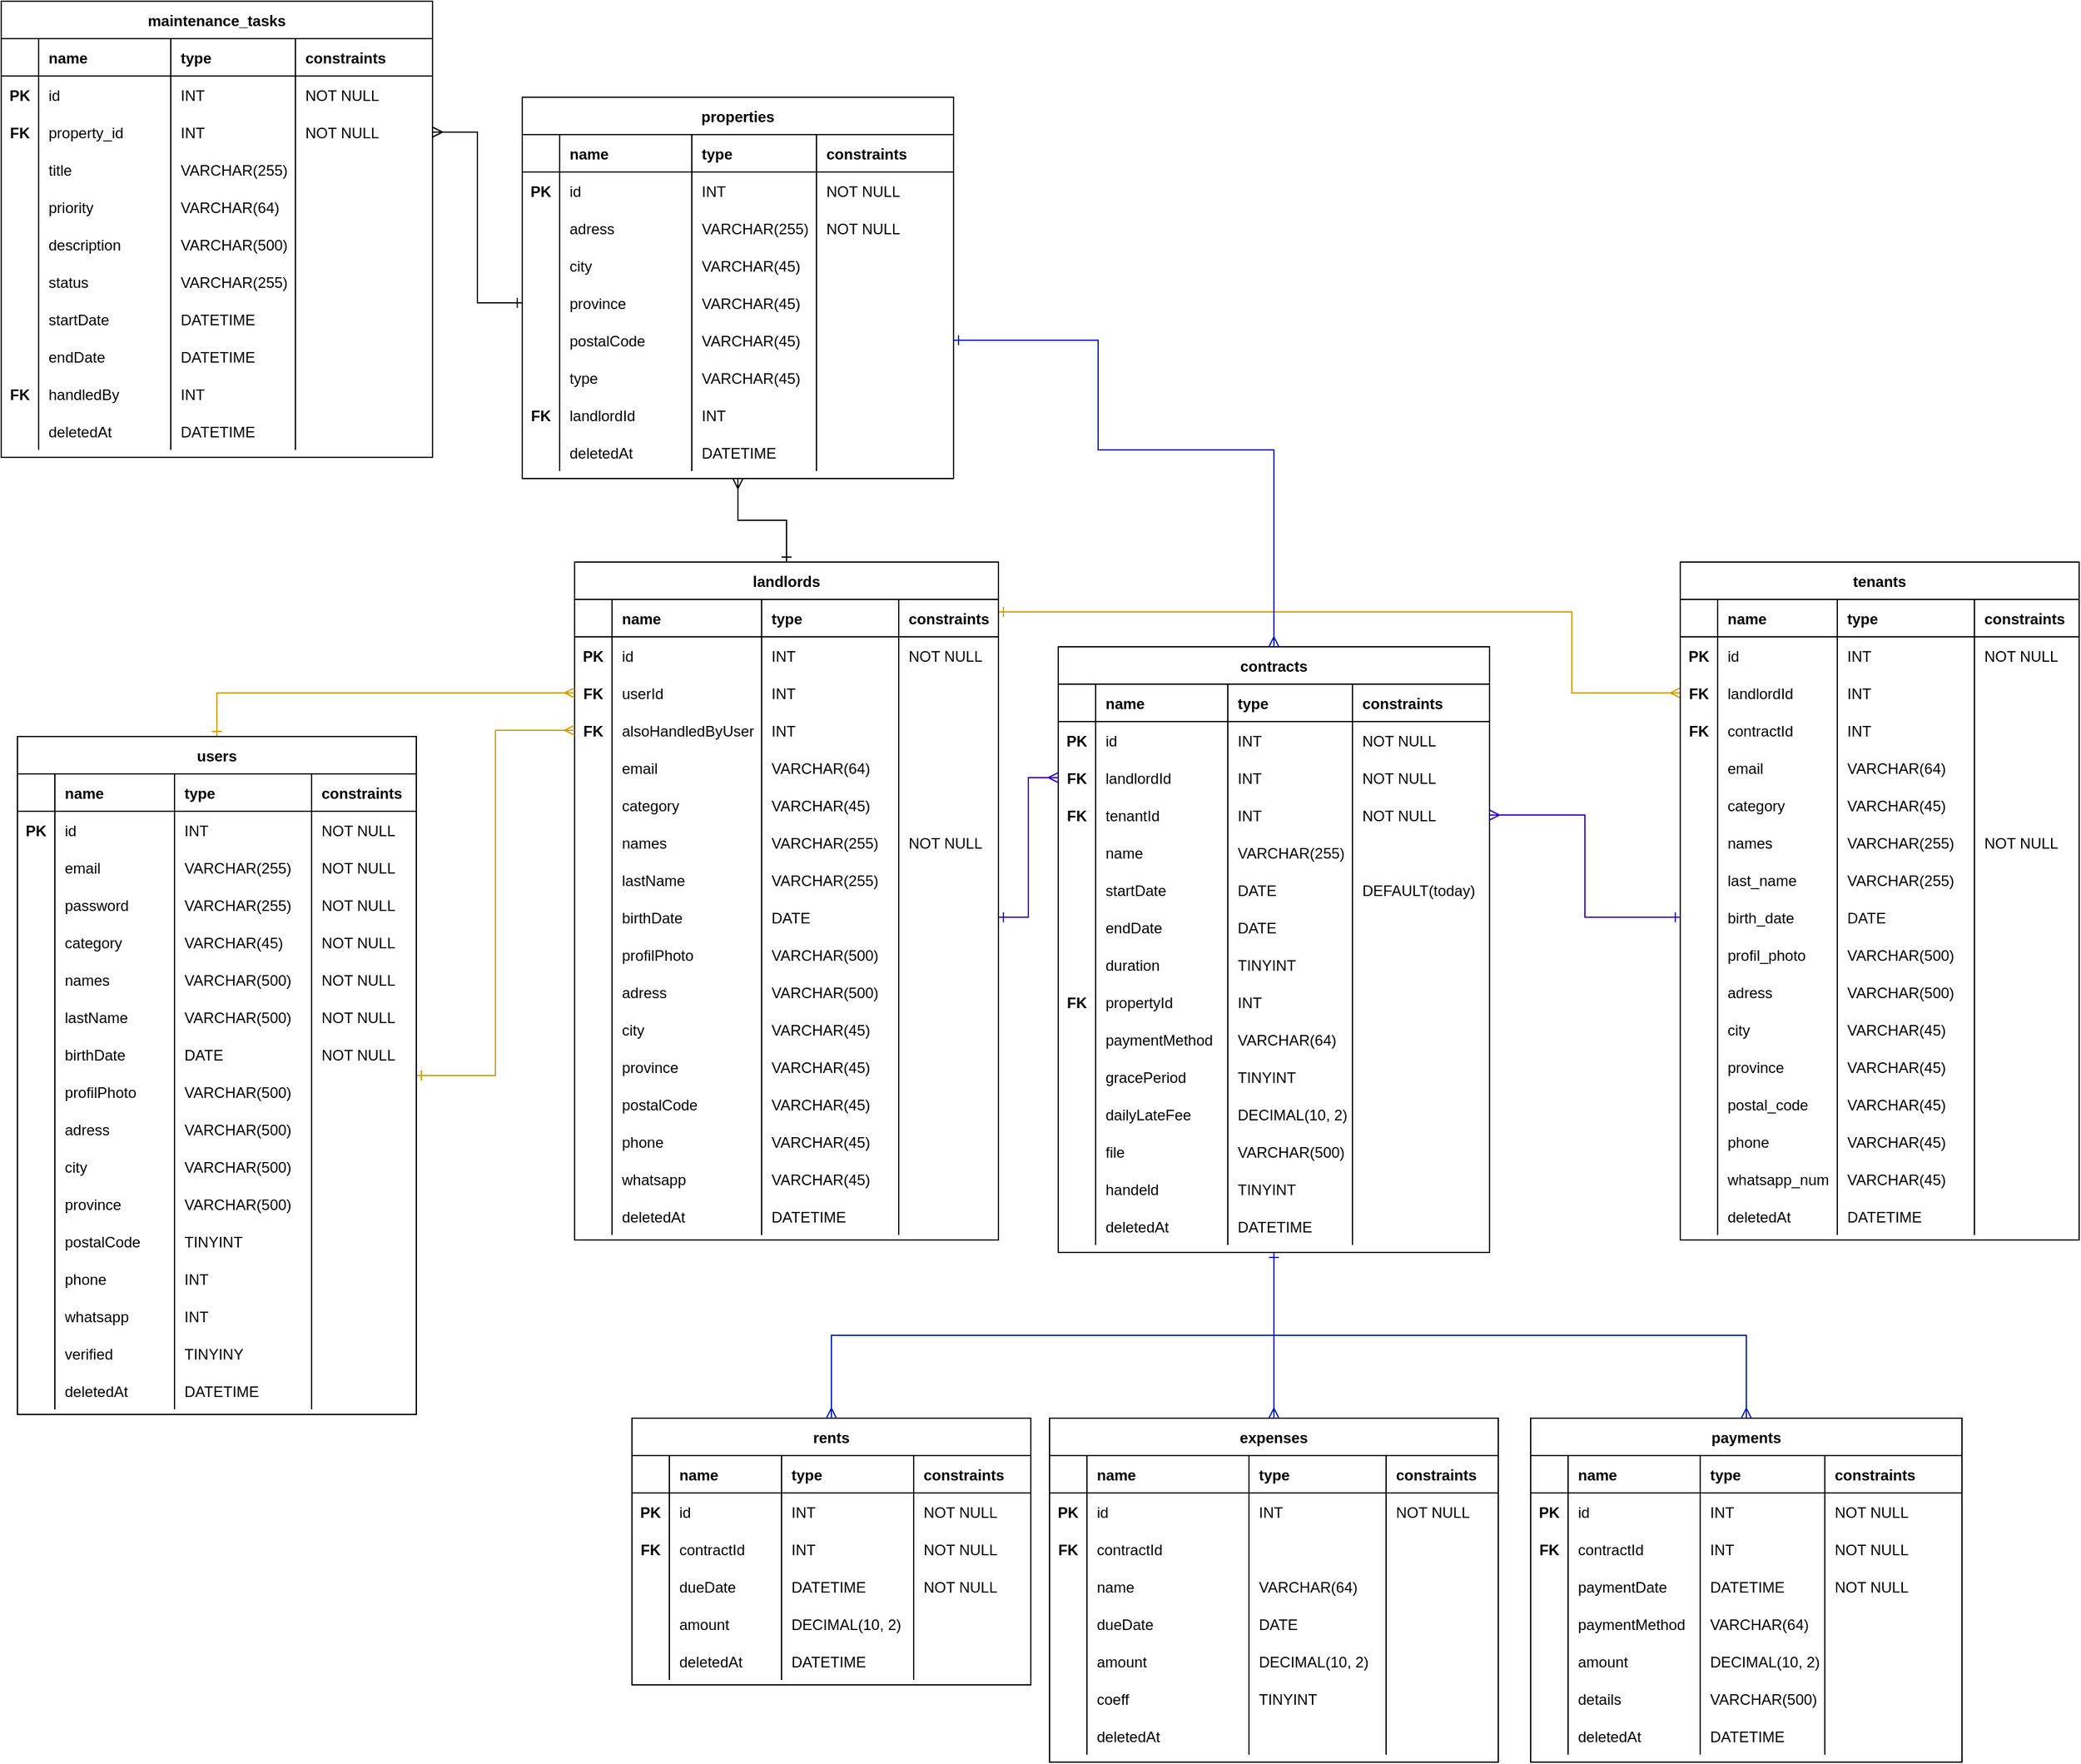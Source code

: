 <mxfile version="19.0.3" type="device"><diagram id="R2lEEEUBdFMjLlhIrx00" name="Page-1"><mxGraphModel dx="1038" dy="2295" grid="1" gridSize="10" guides="1" tooltips="1" connect="1" arrows="1" fold="1" page="1" pageScale="1" pageWidth="1169" pageHeight="827" math="0" shadow="0" extFonts="Permanent Marker^https://fonts.googleapis.com/css?family=Permanent+Marker"><root><mxCell id="0"/><mxCell id="1" parent="0"/><mxCell id="C-vyLk0tnHw3VtMMgP7b-23" value="rents" style="shape=table;startSize=30;container=1;collapsible=1;childLayout=tableLayout;fixedRows=1;rowLines=0;fontStyle=1;align=center;resizeLast=1;" parent="1" vertex="1"><mxGeometry x="546" y="-323" width="320" height="214" as="geometry"/></mxCell><mxCell id="C-vyLk0tnHw3VtMMgP7b-24" value="" style="shape=partialRectangle;collapsible=0;dropTarget=0;pointerEvents=0;fillColor=none;points=[[0,0.5],[1,0.5]];portConstraint=eastwest;top=0;left=0;right=0;bottom=1;" parent="C-vyLk0tnHw3VtMMgP7b-23" vertex="1"><mxGeometry y="30" width="320" height="30" as="geometry"/></mxCell><mxCell id="C-vyLk0tnHw3VtMMgP7b-25" value="" style="shape=partialRectangle;overflow=hidden;connectable=0;fillColor=none;top=0;left=0;bottom=0;right=0;fontStyle=1;" parent="C-vyLk0tnHw3VtMMgP7b-24" vertex="1"><mxGeometry width="30" height="30" as="geometry"><mxRectangle width="30" height="30" as="alternateBounds"/></mxGeometry></mxCell><mxCell id="C-vyLk0tnHw3VtMMgP7b-26" value="name" style="shape=partialRectangle;overflow=hidden;connectable=0;fillColor=none;top=0;left=0;bottom=0;right=0;align=left;spacingLeft=6;fontStyle=1;" parent="C-vyLk0tnHw3VtMMgP7b-24" vertex="1"><mxGeometry x="30" width="90" height="30" as="geometry"><mxRectangle width="90" height="30" as="alternateBounds"/></mxGeometry></mxCell><mxCell id="c06CWA9HuTRUUM_Nnbg8-45" value="type" style="shape=partialRectangle;overflow=hidden;connectable=0;fillColor=none;top=0;left=0;bottom=0;right=0;align=left;spacingLeft=6;fontStyle=1;" parent="C-vyLk0tnHw3VtMMgP7b-24" vertex="1"><mxGeometry x="120" width="106" height="30" as="geometry"><mxRectangle width="106" height="30" as="alternateBounds"/></mxGeometry></mxCell><mxCell id="c06CWA9HuTRUUM_Nnbg8-61" value="constraints" style="shape=partialRectangle;overflow=hidden;connectable=0;fillColor=none;top=0;left=0;bottom=0;right=0;align=left;spacingLeft=6;fontStyle=1;" parent="C-vyLk0tnHw3VtMMgP7b-24" vertex="1"><mxGeometry x="226" width="94" height="30" as="geometry"><mxRectangle width="94" height="30" as="alternateBounds"/></mxGeometry></mxCell><mxCell id="c06CWA9HuTRUUM_Nnbg8-57" style="shape=partialRectangle;collapsible=0;dropTarget=0;pointerEvents=0;fillColor=none;points=[[0,0.5],[1,0.5]];portConstraint=eastwest;top=0;left=0;right=0;bottom=0;" parent="C-vyLk0tnHw3VtMMgP7b-23" vertex="1"><mxGeometry y="60" width="320" height="30" as="geometry"/></mxCell><mxCell id="c06CWA9HuTRUUM_Nnbg8-58" value="PK" style="shape=partialRectangle;overflow=hidden;connectable=0;fillColor=none;top=0;left=0;bottom=0;right=0;fontStyle=1" parent="c06CWA9HuTRUUM_Nnbg8-57" vertex="1"><mxGeometry width="30" height="30" as="geometry"><mxRectangle width="30" height="30" as="alternateBounds"/></mxGeometry></mxCell><mxCell id="c06CWA9HuTRUUM_Nnbg8-59" value="id" style="shape=partialRectangle;overflow=hidden;connectable=0;fillColor=none;top=0;left=0;bottom=0;right=0;align=left;spacingLeft=6;" parent="c06CWA9HuTRUUM_Nnbg8-57" vertex="1"><mxGeometry x="30" width="90" height="30" as="geometry"><mxRectangle width="90" height="30" as="alternateBounds"/></mxGeometry></mxCell><mxCell id="c06CWA9HuTRUUM_Nnbg8-60" value="INT" style="shape=partialRectangle;overflow=hidden;connectable=0;fillColor=none;top=0;left=0;bottom=0;right=0;align=left;spacingLeft=6;" parent="c06CWA9HuTRUUM_Nnbg8-57" vertex="1"><mxGeometry x="120" width="106" height="30" as="geometry"><mxRectangle width="106" height="30" as="alternateBounds"/></mxGeometry></mxCell><mxCell id="c06CWA9HuTRUUM_Nnbg8-62" value="NOT NULL" style="shape=partialRectangle;overflow=hidden;connectable=0;fillColor=none;top=0;left=0;bottom=0;right=0;align=left;spacingLeft=6;" parent="c06CWA9HuTRUUM_Nnbg8-57" vertex="1"><mxGeometry x="226" width="94" height="30" as="geometry"><mxRectangle width="94" height="30" as="alternateBounds"/></mxGeometry></mxCell><mxCell id="Y2nTZ5u6kHNFiEQQBoaG-106" style="shape=partialRectangle;collapsible=0;dropTarget=0;pointerEvents=0;fillColor=none;points=[[0,0.5],[1,0.5]];portConstraint=eastwest;top=0;left=0;right=0;bottom=0;" parent="C-vyLk0tnHw3VtMMgP7b-23" vertex="1"><mxGeometry y="90" width="320" height="30" as="geometry"/></mxCell><mxCell id="Y2nTZ5u6kHNFiEQQBoaG-107" value="FK" style="shape=partialRectangle;overflow=hidden;connectable=0;fillColor=none;top=0;left=0;bottom=0;right=0;fontStyle=1" parent="Y2nTZ5u6kHNFiEQQBoaG-106" vertex="1"><mxGeometry width="30" height="30" as="geometry"><mxRectangle width="30" height="30" as="alternateBounds"/></mxGeometry></mxCell><mxCell id="Y2nTZ5u6kHNFiEQQBoaG-108" value="contractId" style="shape=partialRectangle;overflow=hidden;connectable=0;fillColor=none;top=0;left=0;bottom=0;right=0;align=left;spacingLeft=6;" parent="Y2nTZ5u6kHNFiEQQBoaG-106" vertex="1"><mxGeometry x="30" width="90" height="30" as="geometry"><mxRectangle width="90" height="30" as="alternateBounds"/></mxGeometry></mxCell><mxCell id="Y2nTZ5u6kHNFiEQQBoaG-109" value="INT" style="shape=partialRectangle;overflow=hidden;connectable=0;fillColor=none;top=0;left=0;bottom=0;right=0;align=left;spacingLeft=6;" parent="Y2nTZ5u6kHNFiEQQBoaG-106" vertex="1"><mxGeometry x="120" width="106" height="30" as="geometry"><mxRectangle width="106" height="30" as="alternateBounds"/></mxGeometry></mxCell><mxCell id="Y2nTZ5u6kHNFiEQQBoaG-110" value="NOT NULL" style="shape=partialRectangle;overflow=hidden;connectable=0;fillColor=none;top=0;left=0;bottom=0;right=0;align=left;spacingLeft=6;" parent="Y2nTZ5u6kHNFiEQQBoaG-106" vertex="1"><mxGeometry x="226" width="94" height="30" as="geometry"><mxRectangle width="94" height="30" as="alternateBounds"/></mxGeometry></mxCell><mxCell id="C-vyLk0tnHw3VtMMgP7b-27" value="" style="shape=partialRectangle;collapsible=0;dropTarget=0;pointerEvents=0;fillColor=none;points=[[0,0.5],[1,0.5]];portConstraint=eastwest;top=0;left=0;right=0;bottom=0;" parent="C-vyLk0tnHw3VtMMgP7b-23" vertex="1"><mxGeometry y="120" width="320" height="30" as="geometry"/></mxCell><mxCell id="C-vyLk0tnHw3VtMMgP7b-28" value="" style="shape=partialRectangle;overflow=hidden;connectable=0;fillColor=none;top=0;left=0;bottom=0;right=0;" parent="C-vyLk0tnHw3VtMMgP7b-27" vertex="1"><mxGeometry width="30" height="30" as="geometry"><mxRectangle width="30" height="30" as="alternateBounds"/></mxGeometry></mxCell><mxCell id="C-vyLk0tnHw3VtMMgP7b-29" value="dueDate" style="shape=partialRectangle;overflow=hidden;connectable=0;fillColor=none;top=0;left=0;bottom=0;right=0;align=left;spacingLeft=6;" parent="C-vyLk0tnHw3VtMMgP7b-27" vertex="1"><mxGeometry x="30" width="90" height="30" as="geometry"><mxRectangle width="90" height="30" as="alternateBounds"/></mxGeometry></mxCell><mxCell id="c06CWA9HuTRUUM_Nnbg8-46" value="DATETIME" style="shape=partialRectangle;overflow=hidden;connectable=0;fillColor=none;top=0;left=0;bottom=0;right=0;align=left;spacingLeft=6;" parent="C-vyLk0tnHw3VtMMgP7b-27" vertex="1"><mxGeometry x="120" width="106" height="30" as="geometry"><mxRectangle width="106" height="30" as="alternateBounds"/></mxGeometry></mxCell><mxCell id="c06CWA9HuTRUUM_Nnbg8-63" value="NOT NULL" style="shape=partialRectangle;overflow=hidden;connectable=0;fillColor=none;top=0;left=0;bottom=0;right=0;align=left;spacingLeft=6;" parent="C-vyLk0tnHw3VtMMgP7b-27" vertex="1"><mxGeometry x="226" width="94" height="30" as="geometry"><mxRectangle width="94" height="30" as="alternateBounds"/></mxGeometry></mxCell><mxCell id="c06CWA9HuTRUUM_Nnbg8-33" style="shape=partialRectangle;collapsible=0;dropTarget=0;pointerEvents=0;fillColor=none;points=[[0,0.5],[1,0.5]];portConstraint=eastwest;top=0;left=0;right=0;bottom=0;" parent="C-vyLk0tnHw3VtMMgP7b-23" vertex="1"><mxGeometry y="150" width="320" height="30" as="geometry"/></mxCell><mxCell id="c06CWA9HuTRUUM_Nnbg8-34" style="shape=partialRectangle;overflow=hidden;connectable=0;fillColor=none;top=0;left=0;bottom=0;right=0;" parent="c06CWA9HuTRUUM_Nnbg8-33" vertex="1"><mxGeometry width="30" height="30" as="geometry"><mxRectangle width="30" height="30" as="alternateBounds"/></mxGeometry></mxCell><mxCell id="c06CWA9HuTRUUM_Nnbg8-35" value="amount" style="shape=partialRectangle;overflow=hidden;connectable=0;fillColor=none;top=0;left=0;bottom=0;right=0;align=left;spacingLeft=6;" parent="c06CWA9HuTRUUM_Nnbg8-33" vertex="1"><mxGeometry x="30" width="90" height="30" as="geometry"><mxRectangle width="90" height="30" as="alternateBounds"/></mxGeometry></mxCell><mxCell id="c06CWA9HuTRUUM_Nnbg8-49" value="DECIMAL(10, 2)" style="shape=partialRectangle;overflow=hidden;connectable=0;fillColor=none;top=0;left=0;bottom=0;right=0;align=left;spacingLeft=6;" parent="c06CWA9HuTRUUM_Nnbg8-33" vertex="1"><mxGeometry x="120" width="106" height="30" as="geometry"><mxRectangle width="106" height="30" as="alternateBounds"/></mxGeometry></mxCell><mxCell id="c06CWA9HuTRUUM_Nnbg8-66" style="shape=partialRectangle;overflow=hidden;connectable=0;fillColor=none;top=0;left=0;bottom=0;right=0;align=left;spacingLeft=6;" parent="c06CWA9HuTRUUM_Nnbg8-33" vertex="1"><mxGeometry x="226" width="94" height="30" as="geometry"><mxRectangle width="94" height="30" as="alternateBounds"/></mxGeometry></mxCell><mxCell id="c06CWA9HuTRUUM_Nnbg8-42" style="shape=partialRectangle;collapsible=0;dropTarget=0;pointerEvents=0;fillColor=none;points=[[0,0.5],[1,0.5]];portConstraint=eastwest;top=0;left=0;right=0;bottom=0;" parent="C-vyLk0tnHw3VtMMgP7b-23" vertex="1"><mxGeometry y="180" width="320" height="30" as="geometry"/></mxCell><mxCell id="c06CWA9HuTRUUM_Nnbg8-43" style="shape=partialRectangle;overflow=hidden;connectable=0;fillColor=none;top=0;left=0;bottom=0;right=0;" parent="c06CWA9HuTRUUM_Nnbg8-42" vertex="1"><mxGeometry width="30" height="30" as="geometry"><mxRectangle width="30" height="30" as="alternateBounds"/></mxGeometry></mxCell><mxCell id="c06CWA9HuTRUUM_Nnbg8-44" value="deletedAt" style="shape=partialRectangle;overflow=hidden;connectable=0;fillColor=none;top=0;left=0;bottom=0;right=0;align=left;spacingLeft=6;" parent="c06CWA9HuTRUUM_Nnbg8-42" vertex="1"><mxGeometry x="30" width="90" height="30" as="geometry"><mxRectangle width="90" height="30" as="alternateBounds"/></mxGeometry></mxCell><mxCell id="c06CWA9HuTRUUM_Nnbg8-52" value="DATETIME" style="shape=partialRectangle;overflow=hidden;connectable=0;fillColor=none;top=0;left=0;bottom=0;right=0;align=left;spacingLeft=6;" parent="c06CWA9HuTRUUM_Nnbg8-42" vertex="1"><mxGeometry x="120" width="106" height="30" as="geometry"><mxRectangle width="106" height="30" as="alternateBounds"/></mxGeometry></mxCell><mxCell id="c06CWA9HuTRUUM_Nnbg8-69" style="shape=partialRectangle;overflow=hidden;connectable=0;fillColor=none;top=0;left=0;bottom=0;right=0;align=left;spacingLeft=6;" parent="c06CWA9HuTRUUM_Nnbg8-42" vertex="1"><mxGeometry x="226" width="94" height="30" as="geometry"><mxRectangle width="94" height="30" as="alternateBounds"/></mxGeometry></mxCell><mxCell id="Y2nTZ5u6kHNFiEQQBoaG-112" style="edgeStyle=orthogonalEdgeStyle;rounded=0;orthogonalLoop=1;jettySize=auto;html=1;startArrow=ERone;startFill=0;endArrow=ERmany;endFill=0;strokeColor=#001DBC;fillColor=#0050ef;" parent="1" source="c06CWA9HuTRUUM_Nnbg8-116" target="okZBTZhYR0FGK9HcywR6-124" edge="1"><mxGeometry relative="1" as="geometry"/></mxCell><mxCell id="Y2nTZ5u6kHNFiEQQBoaG-156" style="edgeStyle=orthogonalEdgeStyle;rounded=0;orthogonalLoop=1;jettySize=auto;html=1;startArrow=ERone;startFill=0;endArrow=ERmany;endFill=0;strokeColor=#001DBC;exitX=0.5;exitY=1;exitDx=0;exitDy=0;fillColor=#0050ef;" parent="1" source="c06CWA9HuTRUUM_Nnbg8-116" target="C-vyLk0tnHw3VtMMgP7b-23" edge="1"><mxGeometry relative="1" as="geometry"/></mxCell><mxCell id="Y2nTZ5u6kHNFiEQQBoaG-157" style="edgeStyle=orthogonalEdgeStyle;rounded=0;orthogonalLoop=1;jettySize=auto;html=1;startArrow=ERone;startFill=0;endArrow=ERmany;endFill=0;strokeColor=#001DBC;exitX=0.5;exitY=1;exitDx=0;exitDy=0;fillColor=#0050ef;" parent="1" source="c06CWA9HuTRUUM_Nnbg8-116" target="okZBTZhYR0FGK9HcywR6-78" edge="1"><mxGeometry relative="1" as="geometry"/></mxCell><mxCell id="c06CWA9HuTRUUM_Nnbg8-116" value="contracts" style="shape=table;startSize=30;container=1;collapsible=1;childLayout=tableLayout;fixedRows=1;rowLines=0;fontStyle=1;align=center;resizeLast=1;" parent="1" vertex="1"><mxGeometry x="888" y="-942" width="346" height="486" as="geometry"><mxRectangle x="34" y="92" width="70" height="30" as="alternateBounds"/></mxGeometry></mxCell><mxCell id="c06CWA9HuTRUUM_Nnbg8-117" value="" style="shape=partialRectangle;collapsible=0;dropTarget=0;pointerEvents=0;fillColor=none;points=[[0,0.5],[1,0.5]];portConstraint=eastwest;top=0;left=0;right=0;bottom=1;" parent="c06CWA9HuTRUUM_Nnbg8-116" vertex="1"><mxGeometry y="30" width="346" height="30" as="geometry"/></mxCell><mxCell id="c06CWA9HuTRUUM_Nnbg8-118" value="" style="shape=partialRectangle;overflow=hidden;connectable=0;fillColor=none;top=0;left=0;bottom=0;right=0;fontStyle=1;" parent="c06CWA9HuTRUUM_Nnbg8-117" vertex="1"><mxGeometry width="30" height="30" as="geometry"><mxRectangle width="30" height="30" as="alternateBounds"/></mxGeometry></mxCell><mxCell id="c06CWA9HuTRUUM_Nnbg8-119" value="name" style="shape=partialRectangle;overflow=hidden;connectable=0;fillColor=none;top=0;left=0;bottom=0;right=0;align=left;spacingLeft=6;fontStyle=1;" parent="c06CWA9HuTRUUM_Nnbg8-117" vertex="1"><mxGeometry x="30" width="106" height="30" as="geometry"><mxRectangle width="106" height="30" as="alternateBounds"/></mxGeometry></mxCell><mxCell id="c06CWA9HuTRUUM_Nnbg8-120" value="type" style="shape=partialRectangle;overflow=hidden;connectable=0;fillColor=none;top=0;left=0;bottom=0;right=0;align=left;spacingLeft=6;fontStyle=1;" parent="c06CWA9HuTRUUM_Nnbg8-117" vertex="1"><mxGeometry x="136" width="100" height="30" as="geometry"><mxRectangle width="100" height="30" as="alternateBounds"/></mxGeometry></mxCell><mxCell id="c06CWA9HuTRUUM_Nnbg8-121" value="constraints" style="shape=partialRectangle;overflow=hidden;connectable=0;fillColor=none;top=0;left=0;bottom=0;right=0;align=left;spacingLeft=6;fontStyle=1;" parent="c06CWA9HuTRUUM_Nnbg8-117" vertex="1"><mxGeometry x="236" width="110" height="30" as="geometry"><mxRectangle width="110" height="30" as="alternateBounds"/></mxGeometry></mxCell><mxCell id="c06CWA9HuTRUUM_Nnbg8-122" style="shape=partialRectangle;collapsible=0;dropTarget=0;pointerEvents=0;fillColor=none;points=[[0,0.5],[1,0.5]];portConstraint=eastwest;top=0;left=0;right=0;bottom=0;" parent="c06CWA9HuTRUUM_Nnbg8-116" vertex="1"><mxGeometry y="60" width="346" height="30" as="geometry"/></mxCell><mxCell id="c06CWA9HuTRUUM_Nnbg8-123" value="PK" style="shape=partialRectangle;overflow=hidden;connectable=0;fillColor=none;top=0;left=0;bottom=0;right=0;fontStyle=1" parent="c06CWA9HuTRUUM_Nnbg8-122" vertex="1"><mxGeometry width="30" height="30" as="geometry"><mxRectangle width="30" height="30" as="alternateBounds"/></mxGeometry></mxCell><mxCell id="c06CWA9HuTRUUM_Nnbg8-124" value="id" style="shape=partialRectangle;overflow=hidden;connectable=0;fillColor=none;top=0;left=0;bottom=0;right=0;align=left;spacingLeft=6;" parent="c06CWA9HuTRUUM_Nnbg8-122" vertex="1"><mxGeometry x="30" width="106" height="30" as="geometry"><mxRectangle width="106" height="30" as="alternateBounds"/></mxGeometry></mxCell><mxCell id="c06CWA9HuTRUUM_Nnbg8-125" value="INT" style="shape=partialRectangle;overflow=hidden;connectable=0;fillColor=none;top=0;left=0;bottom=0;right=0;align=left;spacingLeft=6;" parent="c06CWA9HuTRUUM_Nnbg8-122" vertex="1"><mxGeometry x="136" width="100" height="30" as="geometry"><mxRectangle width="100" height="30" as="alternateBounds"/></mxGeometry></mxCell><mxCell id="c06CWA9HuTRUUM_Nnbg8-126" value="NOT NULL" style="shape=partialRectangle;overflow=hidden;connectable=0;fillColor=none;top=0;left=0;bottom=0;right=0;align=left;spacingLeft=6;" parent="c06CWA9HuTRUUM_Nnbg8-122" vertex="1"><mxGeometry x="236" width="110" height="30" as="geometry"><mxRectangle width="110" height="30" as="alternateBounds"/></mxGeometry></mxCell><mxCell id="c06CWA9HuTRUUM_Nnbg8-132" style="shape=partialRectangle;collapsible=0;dropTarget=0;pointerEvents=0;fillColor=none;points=[[0,0.5],[1,0.5]];portConstraint=eastwest;top=0;left=0;right=0;bottom=0;" parent="c06CWA9HuTRUUM_Nnbg8-116" vertex="1"><mxGeometry y="90" width="346" height="30" as="geometry"/></mxCell><mxCell id="c06CWA9HuTRUUM_Nnbg8-133" value="FK" style="shape=partialRectangle;overflow=hidden;connectable=0;fillColor=none;top=0;left=0;bottom=0;right=0;fontStyle=1" parent="c06CWA9HuTRUUM_Nnbg8-132" vertex="1"><mxGeometry width="30" height="30" as="geometry"><mxRectangle width="30" height="30" as="alternateBounds"/></mxGeometry></mxCell><mxCell id="c06CWA9HuTRUUM_Nnbg8-134" value="landlordId" style="shape=partialRectangle;overflow=hidden;connectable=0;fillColor=none;top=0;left=0;bottom=0;right=0;align=left;spacingLeft=6;" parent="c06CWA9HuTRUUM_Nnbg8-132" vertex="1"><mxGeometry x="30" width="106" height="30" as="geometry"><mxRectangle width="106" height="30" as="alternateBounds"/></mxGeometry></mxCell><mxCell id="c06CWA9HuTRUUM_Nnbg8-135" value="INT" style="shape=partialRectangle;overflow=hidden;connectable=0;fillColor=none;top=0;left=0;bottom=0;right=0;align=left;spacingLeft=6;" parent="c06CWA9HuTRUUM_Nnbg8-132" vertex="1"><mxGeometry x="136" width="100" height="30" as="geometry"><mxRectangle width="100" height="30" as="alternateBounds"/></mxGeometry></mxCell><mxCell id="c06CWA9HuTRUUM_Nnbg8-136" value="NOT NULL" style="shape=partialRectangle;overflow=hidden;connectable=0;fillColor=none;top=0;left=0;bottom=0;right=0;align=left;spacingLeft=6;" parent="c06CWA9HuTRUUM_Nnbg8-132" vertex="1"><mxGeometry x="236" width="110" height="30" as="geometry"><mxRectangle width="110" height="30" as="alternateBounds"/></mxGeometry></mxCell><mxCell id="c06CWA9HuTRUUM_Nnbg8-139" style="shape=partialRectangle;collapsible=0;dropTarget=0;pointerEvents=0;fillColor=none;points=[[0,0.5],[1,0.5]];portConstraint=eastwest;top=0;left=0;right=0;bottom=0;" parent="c06CWA9HuTRUUM_Nnbg8-116" vertex="1"><mxGeometry y="120" width="346" height="30" as="geometry"/></mxCell><mxCell id="c06CWA9HuTRUUM_Nnbg8-140" value="FK" style="shape=partialRectangle;overflow=hidden;connectable=0;fillColor=none;top=0;left=0;bottom=0;right=0;fontStyle=1" parent="c06CWA9HuTRUUM_Nnbg8-139" vertex="1"><mxGeometry width="30" height="30" as="geometry"><mxRectangle width="30" height="30" as="alternateBounds"/></mxGeometry></mxCell><mxCell id="c06CWA9HuTRUUM_Nnbg8-141" value="tenantId" style="shape=partialRectangle;overflow=hidden;connectable=0;fillColor=none;top=0;left=0;bottom=0;right=0;align=left;spacingLeft=6;" parent="c06CWA9HuTRUUM_Nnbg8-139" vertex="1"><mxGeometry x="30" width="106" height="30" as="geometry"><mxRectangle width="106" height="30" as="alternateBounds"/></mxGeometry></mxCell><mxCell id="c06CWA9HuTRUUM_Nnbg8-142" value="INT" style="shape=partialRectangle;overflow=hidden;connectable=0;fillColor=none;top=0;left=0;bottom=0;right=0;align=left;spacingLeft=6;" parent="c06CWA9HuTRUUM_Nnbg8-139" vertex="1"><mxGeometry x="136" width="100" height="30" as="geometry"><mxRectangle width="100" height="30" as="alternateBounds"/></mxGeometry></mxCell><mxCell id="c06CWA9HuTRUUM_Nnbg8-143" value="NOT NULL" style="shape=partialRectangle;overflow=hidden;connectable=0;fillColor=none;top=0;left=0;bottom=0;right=0;align=left;spacingLeft=6;" parent="c06CWA9HuTRUUM_Nnbg8-139" vertex="1"><mxGeometry x="236" width="110" height="30" as="geometry"><mxRectangle width="110" height="30" as="alternateBounds"/></mxGeometry></mxCell><mxCell id="Y2nTZ5u6kHNFiEQQBoaG-144" style="shape=partialRectangle;collapsible=0;dropTarget=0;pointerEvents=0;fillColor=none;points=[[0,0.5],[1,0.5]];portConstraint=eastwest;top=0;left=0;right=0;bottom=0;" parent="c06CWA9HuTRUUM_Nnbg8-116" vertex="1"><mxGeometry y="150" width="346" height="30" as="geometry"/></mxCell><mxCell id="Y2nTZ5u6kHNFiEQQBoaG-145" style="shape=partialRectangle;overflow=hidden;connectable=0;fillColor=none;top=0;left=0;bottom=0;right=0;fontStyle=1" parent="Y2nTZ5u6kHNFiEQQBoaG-144" vertex="1"><mxGeometry width="30" height="30" as="geometry"><mxRectangle width="30" height="30" as="alternateBounds"/></mxGeometry></mxCell><mxCell id="Y2nTZ5u6kHNFiEQQBoaG-146" value="name" style="shape=partialRectangle;overflow=hidden;connectable=0;fillColor=none;top=0;left=0;bottom=0;right=0;align=left;spacingLeft=6;" parent="Y2nTZ5u6kHNFiEQQBoaG-144" vertex="1"><mxGeometry x="30" width="106" height="30" as="geometry"><mxRectangle width="106" height="30" as="alternateBounds"/></mxGeometry></mxCell><mxCell id="Y2nTZ5u6kHNFiEQQBoaG-147" value="VARCHAR(255)" style="shape=partialRectangle;overflow=hidden;connectable=0;fillColor=none;top=0;left=0;bottom=0;right=0;align=left;spacingLeft=6;" parent="Y2nTZ5u6kHNFiEQQBoaG-144" vertex="1"><mxGeometry x="136" width="100" height="30" as="geometry"><mxRectangle width="100" height="30" as="alternateBounds"/></mxGeometry></mxCell><mxCell id="Y2nTZ5u6kHNFiEQQBoaG-148" style="shape=partialRectangle;overflow=hidden;connectable=0;fillColor=none;top=0;left=0;bottom=0;right=0;align=left;spacingLeft=6;" parent="Y2nTZ5u6kHNFiEQQBoaG-144" vertex="1"><mxGeometry x="236" width="110" height="30" as="geometry"><mxRectangle width="110" height="30" as="alternateBounds"/></mxGeometry></mxCell><mxCell id="c06CWA9HuTRUUM_Nnbg8-174" style="shape=partialRectangle;collapsible=0;dropTarget=0;pointerEvents=0;fillColor=none;points=[[0,0.5],[1,0.5]];portConstraint=eastwest;top=0;left=0;right=0;bottom=0;" parent="c06CWA9HuTRUUM_Nnbg8-116" vertex="1"><mxGeometry y="180" width="346" height="30" as="geometry"/></mxCell><mxCell id="c06CWA9HuTRUUM_Nnbg8-175" style="shape=partialRectangle;overflow=hidden;connectable=0;fillColor=none;top=0;left=0;bottom=0;right=0;" parent="c06CWA9HuTRUUM_Nnbg8-174" vertex="1"><mxGeometry width="30" height="30" as="geometry"><mxRectangle width="30" height="30" as="alternateBounds"/></mxGeometry></mxCell><mxCell id="c06CWA9HuTRUUM_Nnbg8-176" value="startDate" style="shape=partialRectangle;overflow=hidden;connectable=0;fillColor=none;top=0;left=0;bottom=0;right=0;align=left;spacingLeft=6;" parent="c06CWA9HuTRUUM_Nnbg8-174" vertex="1"><mxGeometry x="30" width="106" height="30" as="geometry"><mxRectangle width="106" height="30" as="alternateBounds"/></mxGeometry></mxCell><mxCell id="c06CWA9HuTRUUM_Nnbg8-177" value="DATE" style="shape=partialRectangle;overflow=hidden;connectable=0;fillColor=none;top=0;left=0;bottom=0;right=0;align=left;spacingLeft=6;" parent="c06CWA9HuTRUUM_Nnbg8-174" vertex="1"><mxGeometry x="136" width="100" height="30" as="geometry"><mxRectangle width="100" height="30" as="alternateBounds"/></mxGeometry></mxCell><mxCell id="c06CWA9HuTRUUM_Nnbg8-178" value="DEFAULT(today)" style="shape=partialRectangle;overflow=hidden;connectable=0;fillColor=none;top=0;left=0;bottom=0;right=0;align=left;spacingLeft=6;" parent="c06CWA9HuTRUUM_Nnbg8-174" vertex="1"><mxGeometry x="236" width="110" height="30" as="geometry"><mxRectangle width="110" height="30" as="alternateBounds"/></mxGeometry></mxCell><mxCell id="upGkzA-5DB-aCb3c2dPL-1" style="shape=partialRectangle;collapsible=0;dropTarget=0;pointerEvents=0;fillColor=none;points=[[0,0.5],[1,0.5]];portConstraint=eastwest;top=0;left=0;right=0;bottom=0;" parent="c06CWA9HuTRUUM_Nnbg8-116" vertex="1"><mxGeometry y="210" width="346" height="30" as="geometry"/></mxCell><mxCell id="upGkzA-5DB-aCb3c2dPL-2" style="shape=partialRectangle;overflow=hidden;connectable=0;fillColor=none;top=0;left=0;bottom=0;right=0;" parent="upGkzA-5DB-aCb3c2dPL-1" vertex="1"><mxGeometry width="30" height="30" as="geometry"><mxRectangle width="30" height="30" as="alternateBounds"/></mxGeometry></mxCell><mxCell id="upGkzA-5DB-aCb3c2dPL-3" value="endDate" style="shape=partialRectangle;overflow=hidden;connectable=0;fillColor=none;top=0;left=0;bottom=0;right=0;align=left;spacingLeft=6;" parent="upGkzA-5DB-aCb3c2dPL-1" vertex="1"><mxGeometry x="30" width="106" height="30" as="geometry"><mxRectangle width="106" height="30" as="alternateBounds"/></mxGeometry></mxCell><mxCell id="upGkzA-5DB-aCb3c2dPL-4" value="DATE" style="shape=partialRectangle;overflow=hidden;connectable=0;fillColor=none;top=0;left=0;bottom=0;right=0;align=left;spacingLeft=6;" parent="upGkzA-5DB-aCb3c2dPL-1" vertex="1"><mxGeometry x="136" width="100" height="30" as="geometry"><mxRectangle width="100" height="30" as="alternateBounds"/></mxGeometry></mxCell><mxCell id="upGkzA-5DB-aCb3c2dPL-5" style="shape=partialRectangle;overflow=hidden;connectable=0;fillColor=none;top=0;left=0;bottom=0;right=0;align=left;spacingLeft=6;" parent="upGkzA-5DB-aCb3c2dPL-1" vertex="1"><mxGeometry x="236" width="110" height="30" as="geometry"><mxRectangle width="110" height="30" as="alternateBounds"/></mxGeometry></mxCell><mxCell id="upGkzA-5DB-aCb3c2dPL-6" style="shape=partialRectangle;collapsible=0;dropTarget=0;pointerEvents=0;fillColor=none;points=[[0,0.5],[1,0.5]];portConstraint=eastwest;top=0;left=0;right=0;bottom=0;" parent="c06CWA9HuTRUUM_Nnbg8-116" vertex="1"><mxGeometry y="240" width="346" height="30" as="geometry"/></mxCell><mxCell id="upGkzA-5DB-aCb3c2dPL-7" style="shape=partialRectangle;overflow=hidden;connectable=0;fillColor=none;top=0;left=0;bottom=0;right=0;" parent="upGkzA-5DB-aCb3c2dPL-6" vertex="1"><mxGeometry width="30" height="30" as="geometry"><mxRectangle width="30" height="30" as="alternateBounds"/></mxGeometry></mxCell><mxCell id="upGkzA-5DB-aCb3c2dPL-8" value="duration" style="shape=partialRectangle;overflow=hidden;connectable=0;fillColor=none;top=0;left=0;bottom=0;right=0;align=left;spacingLeft=6;" parent="upGkzA-5DB-aCb3c2dPL-6" vertex="1"><mxGeometry x="30" width="106" height="30" as="geometry"><mxRectangle width="106" height="30" as="alternateBounds"/></mxGeometry></mxCell><mxCell id="upGkzA-5DB-aCb3c2dPL-9" value="TINYINT" style="shape=partialRectangle;overflow=hidden;connectable=0;fillColor=none;top=0;left=0;bottom=0;right=0;align=left;spacingLeft=6;" parent="upGkzA-5DB-aCb3c2dPL-6" vertex="1"><mxGeometry x="136" width="100" height="30" as="geometry"><mxRectangle width="100" height="30" as="alternateBounds"/></mxGeometry></mxCell><mxCell id="upGkzA-5DB-aCb3c2dPL-10" style="shape=partialRectangle;overflow=hidden;connectable=0;fillColor=none;top=0;left=0;bottom=0;right=0;align=left;spacingLeft=6;" parent="upGkzA-5DB-aCb3c2dPL-6" vertex="1"><mxGeometry x="236" width="110" height="30" as="geometry"><mxRectangle width="110" height="30" as="alternateBounds"/></mxGeometry></mxCell><mxCell id="upGkzA-5DB-aCb3c2dPL-11" style="shape=partialRectangle;collapsible=0;dropTarget=0;pointerEvents=0;fillColor=none;points=[[0,0.5],[1,0.5]];portConstraint=eastwest;top=0;left=0;right=0;bottom=0;" parent="c06CWA9HuTRUUM_Nnbg8-116" vertex="1"><mxGeometry y="270" width="346" height="30" as="geometry"/></mxCell><mxCell id="upGkzA-5DB-aCb3c2dPL-12" value="FK" style="shape=partialRectangle;overflow=hidden;connectable=0;fillColor=none;top=0;left=0;bottom=0;right=0;fontStyle=1" parent="upGkzA-5DB-aCb3c2dPL-11" vertex="1"><mxGeometry width="30" height="30" as="geometry"><mxRectangle width="30" height="30" as="alternateBounds"/></mxGeometry></mxCell><mxCell id="upGkzA-5DB-aCb3c2dPL-13" value="propertyId" style="shape=partialRectangle;overflow=hidden;connectable=0;fillColor=none;top=0;left=0;bottom=0;right=0;align=left;spacingLeft=6;" parent="upGkzA-5DB-aCb3c2dPL-11" vertex="1"><mxGeometry x="30" width="106" height="30" as="geometry"><mxRectangle width="106" height="30" as="alternateBounds"/></mxGeometry></mxCell><mxCell id="upGkzA-5DB-aCb3c2dPL-14" value="INT" style="shape=partialRectangle;overflow=hidden;connectable=0;fillColor=none;top=0;left=0;bottom=0;right=0;align=left;spacingLeft=6;" parent="upGkzA-5DB-aCb3c2dPL-11" vertex="1"><mxGeometry x="136" width="100" height="30" as="geometry"><mxRectangle width="100" height="30" as="alternateBounds"/></mxGeometry></mxCell><mxCell id="upGkzA-5DB-aCb3c2dPL-15" style="shape=partialRectangle;overflow=hidden;connectable=0;fillColor=none;top=0;left=0;bottom=0;right=0;align=left;spacingLeft=6;" parent="upGkzA-5DB-aCb3c2dPL-11" vertex="1"><mxGeometry x="236" width="110" height="30" as="geometry"><mxRectangle width="110" height="30" as="alternateBounds"/></mxGeometry></mxCell><mxCell id="upGkzA-5DB-aCb3c2dPL-16" style="shape=partialRectangle;collapsible=0;dropTarget=0;pointerEvents=0;fillColor=none;points=[[0,0.5],[1,0.5]];portConstraint=eastwest;top=0;left=0;right=0;bottom=0;" parent="c06CWA9HuTRUUM_Nnbg8-116" vertex="1"><mxGeometry y="300" width="346" height="30" as="geometry"/></mxCell><mxCell id="upGkzA-5DB-aCb3c2dPL-17" style="shape=partialRectangle;overflow=hidden;connectable=0;fillColor=none;top=0;left=0;bottom=0;right=0;" parent="upGkzA-5DB-aCb3c2dPL-16" vertex="1"><mxGeometry width="30" height="30" as="geometry"><mxRectangle width="30" height="30" as="alternateBounds"/></mxGeometry></mxCell><mxCell id="upGkzA-5DB-aCb3c2dPL-18" value="paymentMethod" style="shape=partialRectangle;overflow=hidden;connectable=0;fillColor=none;top=0;left=0;bottom=0;right=0;align=left;spacingLeft=6;" parent="upGkzA-5DB-aCb3c2dPL-16" vertex="1"><mxGeometry x="30" width="106" height="30" as="geometry"><mxRectangle width="106" height="30" as="alternateBounds"/></mxGeometry></mxCell><mxCell id="upGkzA-5DB-aCb3c2dPL-19" value="VARCHAR(64)" style="shape=partialRectangle;overflow=hidden;connectable=0;fillColor=none;top=0;left=0;bottom=0;right=0;align=left;spacingLeft=6;" parent="upGkzA-5DB-aCb3c2dPL-16" vertex="1"><mxGeometry x="136" width="100" height="30" as="geometry"><mxRectangle width="100" height="30" as="alternateBounds"/></mxGeometry></mxCell><mxCell id="upGkzA-5DB-aCb3c2dPL-20" style="shape=partialRectangle;overflow=hidden;connectable=0;fillColor=none;top=0;left=0;bottom=0;right=0;align=left;spacingLeft=6;" parent="upGkzA-5DB-aCb3c2dPL-16" vertex="1"><mxGeometry x="236" width="110" height="30" as="geometry"><mxRectangle width="110" height="30" as="alternateBounds"/></mxGeometry></mxCell><mxCell id="Y2nTZ5u6kHNFiEQQBoaG-124" style="shape=partialRectangle;collapsible=0;dropTarget=0;pointerEvents=0;fillColor=none;points=[[0,0.5],[1,0.5]];portConstraint=eastwest;top=0;left=0;right=0;bottom=0;" parent="c06CWA9HuTRUUM_Nnbg8-116" vertex="1"><mxGeometry y="330" width="346" height="30" as="geometry"/></mxCell><mxCell id="Y2nTZ5u6kHNFiEQQBoaG-125" style="shape=partialRectangle;overflow=hidden;connectable=0;fillColor=none;top=0;left=0;bottom=0;right=0;" parent="Y2nTZ5u6kHNFiEQQBoaG-124" vertex="1"><mxGeometry width="30" height="30" as="geometry"><mxRectangle width="30" height="30" as="alternateBounds"/></mxGeometry></mxCell><mxCell id="Y2nTZ5u6kHNFiEQQBoaG-126" value="gracePeriod" style="shape=partialRectangle;overflow=hidden;connectable=0;fillColor=none;top=0;left=0;bottom=0;right=0;align=left;spacingLeft=6;" parent="Y2nTZ5u6kHNFiEQQBoaG-124" vertex="1"><mxGeometry x="30" width="106" height="30" as="geometry"><mxRectangle width="106" height="30" as="alternateBounds"/></mxGeometry></mxCell><mxCell id="Y2nTZ5u6kHNFiEQQBoaG-127" value="TINYINT" style="shape=partialRectangle;overflow=hidden;connectable=0;fillColor=none;top=0;left=0;bottom=0;right=0;align=left;spacingLeft=6;" parent="Y2nTZ5u6kHNFiEQQBoaG-124" vertex="1"><mxGeometry x="136" width="100" height="30" as="geometry"><mxRectangle width="100" height="30" as="alternateBounds"/></mxGeometry></mxCell><mxCell id="Y2nTZ5u6kHNFiEQQBoaG-128" style="shape=partialRectangle;overflow=hidden;connectable=0;fillColor=none;top=0;left=0;bottom=0;right=0;align=left;spacingLeft=6;" parent="Y2nTZ5u6kHNFiEQQBoaG-124" vertex="1"><mxGeometry x="236" width="110" height="30" as="geometry"><mxRectangle width="110" height="30" as="alternateBounds"/></mxGeometry></mxCell><mxCell id="Y2nTZ5u6kHNFiEQQBoaG-129" style="shape=partialRectangle;collapsible=0;dropTarget=0;pointerEvents=0;fillColor=none;points=[[0,0.5],[1,0.5]];portConstraint=eastwest;top=0;left=0;right=0;bottom=0;" parent="c06CWA9HuTRUUM_Nnbg8-116" vertex="1"><mxGeometry y="360" width="346" height="30" as="geometry"/></mxCell><mxCell id="Y2nTZ5u6kHNFiEQQBoaG-130" style="shape=partialRectangle;overflow=hidden;connectable=0;fillColor=none;top=0;left=0;bottom=0;right=0;" parent="Y2nTZ5u6kHNFiEQQBoaG-129" vertex="1"><mxGeometry width="30" height="30" as="geometry"><mxRectangle width="30" height="30" as="alternateBounds"/></mxGeometry></mxCell><mxCell id="Y2nTZ5u6kHNFiEQQBoaG-131" value="dailyLateFee" style="shape=partialRectangle;overflow=hidden;connectable=0;fillColor=none;top=0;left=0;bottom=0;right=0;align=left;spacingLeft=6;" parent="Y2nTZ5u6kHNFiEQQBoaG-129" vertex="1"><mxGeometry x="30" width="106" height="30" as="geometry"><mxRectangle width="106" height="30" as="alternateBounds"/></mxGeometry></mxCell><mxCell id="Y2nTZ5u6kHNFiEQQBoaG-132" value="DECIMAL(10, 2)" style="shape=partialRectangle;overflow=hidden;connectable=0;fillColor=none;top=0;left=0;bottom=0;right=0;align=left;spacingLeft=6;" parent="Y2nTZ5u6kHNFiEQQBoaG-129" vertex="1"><mxGeometry x="136" width="100" height="30" as="geometry"><mxRectangle width="100" height="30" as="alternateBounds"/></mxGeometry></mxCell><mxCell id="Y2nTZ5u6kHNFiEQQBoaG-133" style="shape=partialRectangle;overflow=hidden;connectable=0;fillColor=none;top=0;left=0;bottom=0;right=0;align=left;spacingLeft=6;" parent="Y2nTZ5u6kHNFiEQQBoaG-129" vertex="1"><mxGeometry x="236" width="110" height="30" as="geometry"><mxRectangle width="110" height="30" as="alternateBounds"/></mxGeometry></mxCell><mxCell id="Y2nTZ5u6kHNFiEQQBoaG-101" style="shape=partialRectangle;collapsible=0;dropTarget=0;pointerEvents=0;fillColor=none;points=[[0,0.5],[1,0.5]];portConstraint=eastwest;top=0;left=0;right=0;bottom=0;" parent="c06CWA9HuTRUUM_Nnbg8-116" vertex="1"><mxGeometry y="390" width="346" height="30" as="geometry"/></mxCell><mxCell id="Y2nTZ5u6kHNFiEQQBoaG-102" style="shape=partialRectangle;overflow=hidden;connectable=0;fillColor=none;top=0;left=0;bottom=0;right=0;" parent="Y2nTZ5u6kHNFiEQQBoaG-101" vertex="1"><mxGeometry width="30" height="30" as="geometry"><mxRectangle width="30" height="30" as="alternateBounds"/></mxGeometry></mxCell><mxCell id="Y2nTZ5u6kHNFiEQQBoaG-103" value="file" style="shape=partialRectangle;overflow=hidden;connectable=0;fillColor=none;top=0;left=0;bottom=0;right=0;align=left;spacingLeft=6;" parent="Y2nTZ5u6kHNFiEQQBoaG-101" vertex="1"><mxGeometry x="30" width="106" height="30" as="geometry"><mxRectangle width="106" height="30" as="alternateBounds"/></mxGeometry></mxCell><mxCell id="Y2nTZ5u6kHNFiEQQBoaG-104" value="VARCHAR(500)" style="shape=partialRectangle;overflow=hidden;connectable=0;fillColor=none;top=0;left=0;bottom=0;right=0;align=left;spacingLeft=6;" parent="Y2nTZ5u6kHNFiEQQBoaG-101" vertex="1"><mxGeometry x="136" width="100" height="30" as="geometry"><mxRectangle width="100" height="30" as="alternateBounds"/></mxGeometry></mxCell><mxCell id="Y2nTZ5u6kHNFiEQQBoaG-105" style="shape=partialRectangle;overflow=hidden;connectable=0;fillColor=none;top=0;left=0;bottom=0;right=0;align=left;spacingLeft=6;" parent="Y2nTZ5u6kHNFiEQQBoaG-101" vertex="1"><mxGeometry x="236" width="110" height="30" as="geometry"><mxRectangle width="110" height="30" as="alternateBounds"/></mxGeometry></mxCell><mxCell id="okZBTZhYR0FGK9HcywR6-838" style="shape=partialRectangle;collapsible=0;dropTarget=0;pointerEvents=0;fillColor=none;points=[[0,0.5],[1,0.5]];portConstraint=eastwest;top=0;left=0;right=0;bottom=0;" parent="c06CWA9HuTRUUM_Nnbg8-116" vertex="1"><mxGeometry y="420" width="346" height="30" as="geometry"/></mxCell><mxCell id="okZBTZhYR0FGK9HcywR6-839" style="shape=partialRectangle;overflow=hidden;connectable=0;fillColor=none;top=0;left=0;bottom=0;right=0;" parent="okZBTZhYR0FGK9HcywR6-838" vertex="1"><mxGeometry width="30" height="30" as="geometry"><mxRectangle width="30" height="30" as="alternateBounds"/></mxGeometry></mxCell><mxCell id="okZBTZhYR0FGK9HcywR6-840" value="handeld" style="shape=partialRectangle;overflow=hidden;connectable=0;fillColor=none;top=0;left=0;bottom=0;right=0;align=left;spacingLeft=6;" parent="okZBTZhYR0FGK9HcywR6-838" vertex="1"><mxGeometry x="30" width="106" height="30" as="geometry"><mxRectangle width="106" height="30" as="alternateBounds"/></mxGeometry></mxCell><mxCell id="okZBTZhYR0FGK9HcywR6-841" value="TINYINT" style="shape=partialRectangle;overflow=hidden;connectable=0;fillColor=none;top=0;left=0;bottom=0;right=0;align=left;spacingLeft=6;" parent="okZBTZhYR0FGK9HcywR6-838" vertex="1"><mxGeometry x="136" width="100" height="30" as="geometry"><mxRectangle width="100" height="30" as="alternateBounds"/></mxGeometry></mxCell><mxCell id="okZBTZhYR0FGK9HcywR6-842" style="shape=partialRectangle;overflow=hidden;connectable=0;fillColor=none;top=0;left=0;bottom=0;right=0;align=left;spacingLeft=6;" parent="okZBTZhYR0FGK9HcywR6-838" vertex="1"><mxGeometry x="236" width="110" height="30" as="geometry"><mxRectangle width="110" height="30" as="alternateBounds"/></mxGeometry></mxCell><mxCell id="Y2nTZ5u6kHNFiEQQBoaG-149" style="shape=partialRectangle;collapsible=0;dropTarget=0;pointerEvents=0;fillColor=none;points=[[0,0.5],[1,0.5]];portConstraint=eastwest;top=0;left=0;right=0;bottom=0;" parent="c06CWA9HuTRUUM_Nnbg8-116" vertex="1"><mxGeometry y="450" width="346" height="30" as="geometry"/></mxCell><mxCell id="Y2nTZ5u6kHNFiEQQBoaG-150" style="shape=partialRectangle;overflow=hidden;connectable=0;fillColor=none;top=0;left=0;bottom=0;right=0;" parent="Y2nTZ5u6kHNFiEQQBoaG-149" vertex="1"><mxGeometry width="30" height="30" as="geometry"><mxRectangle width="30" height="30" as="alternateBounds"/></mxGeometry></mxCell><mxCell id="Y2nTZ5u6kHNFiEQQBoaG-151" value="deletedAt" style="shape=partialRectangle;overflow=hidden;connectable=0;fillColor=none;top=0;left=0;bottom=0;right=0;align=left;spacingLeft=6;" parent="Y2nTZ5u6kHNFiEQQBoaG-149" vertex="1"><mxGeometry x="30" width="106" height="30" as="geometry"><mxRectangle width="106" height="30" as="alternateBounds"/></mxGeometry></mxCell><mxCell id="Y2nTZ5u6kHNFiEQQBoaG-152" value="DATETIME" style="shape=partialRectangle;overflow=hidden;connectable=0;fillColor=none;top=0;left=0;bottom=0;right=0;align=left;spacingLeft=6;" parent="Y2nTZ5u6kHNFiEQQBoaG-149" vertex="1"><mxGeometry x="136" width="100" height="30" as="geometry"><mxRectangle width="100" height="30" as="alternateBounds"/></mxGeometry></mxCell><mxCell id="Y2nTZ5u6kHNFiEQQBoaG-153" style="shape=partialRectangle;overflow=hidden;connectable=0;fillColor=none;top=0;left=0;bottom=0;right=0;align=left;spacingLeft=6;" parent="Y2nTZ5u6kHNFiEQQBoaG-149" vertex="1"><mxGeometry x="236" width="110" height="30" as="geometry"><mxRectangle width="110" height="30" as="alternateBounds"/></mxGeometry></mxCell><mxCell id="okZBTZhYR0FGK9HcywR6-822" style="edgeStyle=orthogonalEdgeStyle;rounded=0;orthogonalLoop=1;jettySize=auto;html=1;entryX=0.5;entryY=1;entryDx=0;entryDy=0;startArrow=ERone;startFill=0;endArrow=ERmany;endFill=0;strokeColor=#000000;" parent="1" source="c06CWA9HuTRUUM_Nnbg8-179" target="okZBTZhYR0FGK9HcywR6-32" edge="1"><mxGeometry relative="1" as="geometry"/></mxCell><mxCell id="Y2nTZ5u6kHNFiEQQBoaG-98" style="edgeStyle=orthogonalEdgeStyle;rounded=0;orthogonalLoop=1;jettySize=auto;html=1;entryX=0;entryY=0.5;entryDx=0;entryDy=0;startArrow=ERone;startFill=0;endArrow=ERmany;endFill=0;strokeColor=#d79b00;fillColor=#ffe6cc;" parent="1" source="c06CWA9HuTRUUM_Nnbg8-179" target="Y2nTZ5u6kHNFiEQQBoaG-12" edge="1"><mxGeometry relative="1" as="geometry"><Array as="points"><mxPoint x="1300" y="-970"/><mxPoint x="1300" y="-905"/></Array></mxGeometry></mxCell><mxCell id="c06CWA9HuTRUUM_Nnbg8-179" value="landlords" style="shape=table;startSize=30;container=1;collapsible=1;childLayout=tableLayout;fixedRows=1;rowLines=0;fontStyle=1;align=center;resizeLast=1;" parent="1" vertex="1"><mxGeometry x="500" y="-1010" width="340" height="544" as="geometry"/></mxCell><mxCell id="c06CWA9HuTRUUM_Nnbg8-180" value="" style="shape=partialRectangle;collapsible=0;dropTarget=0;pointerEvents=0;fillColor=none;points=[[0,0.5],[1,0.5]];portConstraint=eastwest;top=0;left=0;right=0;bottom=1;" parent="c06CWA9HuTRUUM_Nnbg8-179" vertex="1"><mxGeometry y="30" width="340" height="30" as="geometry"/></mxCell><mxCell id="c06CWA9HuTRUUM_Nnbg8-181" value="" style="shape=partialRectangle;overflow=hidden;connectable=0;fillColor=none;top=0;left=0;bottom=0;right=0;fontStyle=1;" parent="c06CWA9HuTRUUM_Nnbg8-180" vertex="1"><mxGeometry width="30" height="30" as="geometry"><mxRectangle width="30" height="30" as="alternateBounds"/></mxGeometry></mxCell><mxCell id="c06CWA9HuTRUUM_Nnbg8-182" value="name" style="shape=partialRectangle;overflow=hidden;connectable=0;fillColor=none;top=0;left=0;bottom=0;right=0;align=left;spacingLeft=6;fontStyle=1;" parent="c06CWA9HuTRUUM_Nnbg8-180" vertex="1"><mxGeometry x="30" width="120" height="30" as="geometry"><mxRectangle width="120" height="30" as="alternateBounds"/></mxGeometry></mxCell><mxCell id="c06CWA9HuTRUUM_Nnbg8-183" value="type" style="shape=partialRectangle;overflow=hidden;connectable=0;fillColor=none;top=0;left=0;bottom=0;right=0;align=left;spacingLeft=6;fontStyle=1;" parent="c06CWA9HuTRUUM_Nnbg8-180" vertex="1"><mxGeometry x="150" width="110" height="30" as="geometry"><mxRectangle width="110" height="30" as="alternateBounds"/></mxGeometry></mxCell><mxCell id="c06CWA9HuTRUUM_Nnbg8-184" value="constraints" style="shape=partialRectangle;overflow=hidden;connectable=0;fillColor=none;top=0;left=0;bottom=0;right=0;align=left;spacingLeft=6;fontStyle=1;" parent="c06CWA9HuTRUUM_Nnbg8-180" vertex="1"><mxGeometry x="260" width="80" height="30" as="geometry"><mxRectangle width="80" height="30" as="alternateBounds"/></mxGeometry></mxCell><mxCell id="c06CWA9HuTRUUM_Nnbg8-185" style="shape=partialRectangle;collapsible=0;dropTarget=0;pointerEvents=0;fillColor=none;points=[[0,0.5],[1,0.5]];portConstraint=eastwest;top=0;left=0;right=0;bottom=0;" parent="c06CWA9HuTRUUM_Nnbg8-179" vertex="1"><mxGeometry y="60" width="340" height="30" as="geometry"/></mxCell><mxCell id="c06CWA9HuTRUUM_Nnbg8-186" value="PK" style="shape=partialRectangle;overflow=hidden;connectable=0;fillColor=none;top=0;left=0;bottom=0;right=0;fontStyle=1" parent="c06CWA9HuTRUUM_Nnbg8-185" vertex="1"><mxGeometry width="30" height="30" as="geometry"><mxRectangle width="30" height="30" as="alternateBounds"/></mxGeometry></mxCell><mxCell id="c06CWA9HuTRUUM_Nnbg8-187" value="id" style="shape=partialRectangle;overflow=hidden;connectable=0;fillColor=none;top=0;left=0;bottom=0;right=0;align=left;spacingLeft=6;" parent="c06CWA9HuTRUUM_Nnbg8-185" vertex="1"><mxGeometry x="30" width="120" height="30" as="geometry"><mxRectangle width="120" height="30" as="alternateBounds"/></mxGeometry></mxCell><mxCell id="c06CWA9HuTRUUM_Nnbg8-188" value="INT" style="shape=partialRectangle;overflow=hidden;connectable=0;fillColor=none;top=0;left=0;bottom=0;right=0;align=left;spacingLeft=6;" parent="c06CWA9HuTRUUM_Nnbg8-185" vertex="1"><mxGeometry x="150" width="110" height="30" as="geometry"><mxRectangle width="110" height="30" as="alternateBounds"/></mxGeometry></mxCell><mxCell id="c06CWA9HuTRUUM_Nnbg8-189" value="NOT NULL" style="shape=partialRectangle;overflow=hidden;connectable=0;fillColor=none;top=0;left=0;bottom=0;right=0;align=left;spacingLeft=6;" parent="c06CWA9HuTRUUM_Nnbg8-185" vertex="1"><mxGeometry x="260" width="80" height="30" as="geometry"><mxRectangle width="80" height="30" as="alternateBounds"/></mxGeometry></mxCell><mxCell id="okZBTZhYR0FGK9HcywR6-825" style="shape=partialRectangle;collapsible=0;dropTarget=0;pointerEvents=0;fillColor=none;points=[[0,0.5],[1,0.5]];portConstraint=eastwest;top=0;left=0;right=0;bottom=0;" parent="c06CWA9HuTRUUM_Nnbg8-179" vertex="1"><mxGeometry y="90" width="340" height="30" as="geometry"/></mxCell><mxCell id="okZBTZhYR0FGK9HcywR6-826" value="FK" style="shape=partialRectangle;overflow=hidden;connectable=0;fillColor=none;top=0;left=0;bottom=0;right=0;fontStyle=1" parent="okZBTZhYR0FGK9HcywR6-825" vertex="1"><mxGeometry width="30" height="30" as="geometry"><mxRectangle width="30" height="30" as="alternateBounds"/></mxGeometry></mxCell><mxCell id="okZBTZhYR0FGK9HcywR6-827" value="userId" style="shape=partialRectangle;overflow=hidden;connectable=0;fillColor=none;top=0;left=0;bottom=0;right=0;align=left;spacingLeft=6;" parent="okZBTZhYR0FGK9HcywR6-825" vertex="1"><mxGeometry x="30" width="120" height="30" as="geometry"><mxRectangle width="120" height="30" as="alternateBounds"/></mxGeometry></mxCell><mxCell id="okZBTZhYR0FGK9HcywR6-828" value="INT" style="shape=partialRectangle;overflow=hidden;connectable=0;fillColor=none;top=0;left=0;bottom=0;right=0;align=left;spacingLeft=6;" parent="okZBTZhYR0FGK9HcywR6-825" vertex="1"><mxGeometry x="150" width="110" height="30" as="geometry"><mxRectangle width="110" height="30" as="alternateBounds"/></mxGeometry></mxCell><mxCell id="okZBTZhYR0FGK9HcywR6-829" style="shape=partialRectangle;overflow=hidden;connectable=0;fillColor=none;top=0;left=0;bottom=0;right=0;align=left;spacingLeft=6;" parent="okZBTZhYR0FGK9HcywR6-825" vertex="1"><mxGeometry x="260" width="80" height="30" as="geometry"><mxRectangle width="80" height="30" as="alternateBounds"/></mxGeometry></mxCell><mxCell id="okZBTZhYR0FGK9HcywR6-832" style="shape=partialRectangle;collapsible=0;dropTarget=0;pointerEvents=0;fillColor=none;points=[[0,0.5],[1,0.5]];portConstraint=eastwest;top=0;left=0;right=0;bottom=0;" parent="c06CWA9HuTRUUM_Nnbg8-179" vertex="1"><mxGeometry y="120" width="340" height="30" as="geometry"/></mxCell><mxCell id="okZBTZhYR0FGK9HcywR6-833" value="FK" style="shape=partialRectangle;overflow=hidden;connectable=0;fillColor=none;top=0;left=0;bottom=0;right=0;fontStyle=1" parent="okZBTZhYR0FGK9HcywR6-832" vertex="1"><mxGeometry width="30" height="30" as="geometry"><mxRectangle width="30" height="30" as="alternateBounds"/></mxGeometry></mxCell><mxCell id="okZBTZhYR0FGK9HcywR6-834" value="alsoHandledByUser" style="shape=partialRectangle;overflow=hidden;connectable=0;fillColor=none;top=0;left=0;bottom=0;right=0;align=left;spacingLeft=6;" parent="okZBTZhYR0FGK9HcywR6-832" vertex="1"><mxGeometry x="30" width="120" height="30" as="geometry"><mxRectangle width="120" height="30" as="alternateBounds"/></mxGeometry></mxCell><mxCell id="okZBTZhYR0FGK9HcywR6-835" value="INT" style="shape=partialRectangle;overflow=hidden;connectable=0;fillColor=none;top=0;left=0;bottom=0;right=0;align=left;spacingLeft=6;" parent="okZBTZhYR0FGK9HcywR6-832" vertex="1"><mxGeometry x="150" width="110" height="30" as="geometry"><mxRectangle width="110" height="30" as="alternateBounds"/></mxGeometry></mxCell><mxCell id="okZBTZhYR0FGK9HcywR6-836" style="shape=partialRectangle;overflow=hidden;connectable=0;fillColor=none;top=0;left=0;bottom=0;right=0;align=left;spacingLeft=6;" parent="okZBTZhYR0FGK9HcywR6-832" vertex="1"><mxGeometry x="260" width="80" height="30" as="geometry"><mxRectangle width="80" height="30" as="alternateBounds"/></mxGeometry></mxCell><mxCell id="c06CWA9HuTRUUM_Nnbg8-190" value="" style="shape=partialRectangle;collapsible=0;dropTarget=0;pointerEvents=0;fillColor=none;points=[[0,0.5],[1,0.5]];portConstraint=eastwest;top=0;left=0;right=0;bottom=0;" parent="c06CWA9HuTRUUM_Nnbg8-179" vertex="1"><mxGeometry y="150" width="340" height="30" as="geometry"/></mxCell><mxCell id="c06CWA9HuTRUUM_Nnbg8-191" value="" style="shape=partialRectangle;overflow=hidden;connectable=0;fillColor=none;top=0;left=0;bottom=0;right=0;" parent="c06CWA9HuTRUUM_Nnbg8-190" vertex="1"><mxGeometry width="30" height="30" as="geometry"><mxRectangle width="30" height="30" as="alternateBounds"/></mxGeometry></mxCell><mxCell id="c06CWA9HuTRUUM_Nnbg8-192" value="email" style="shape=partialRectangle;overflow=hidden;connectable=0;fillColor=none;top=0;left=0;bottom=0;right=0;align=left;spacingLeft=6;" parent="c06CWA9HuTRUUM_Nnbg8-190" vertex="1"><mxGeometry x="30" width="120" height="30" as="geometry"><mxRectangle width="120" height="30" as="alternateBounds"/></mxGeometry></mxCell><mxCell id="c06CWA9HuTRUUM_Nnbg8-193" value="VARCHAR(64)" style="shape=partialRectangle;overflow=hidden;connectable=0;fillColor=none;top=0;left=0;bottom=0;right=0;align=left;spacingLeft=6;" parent="c06CWA9HuTRUUM_Nnbg8-190" vertex="1"><mxGeometry x="150" width="110" height="30" as="geometry"><mxRectangle width="110" height="30" as="alternateBounds"/></mxGeometry></mxCell><mxCell id="c06CWA9HuTRUUM_Nnbg8-194" value="" style="shape=partialRectangle;overflow=hidden;connectable=0;fillColor=none;top=0;left=0;bottom=0;right=0;align=left;spacingLeft=6;" parent="c06CWA9HuTRUUM_Nnbg8-190" vertex="1"><mxGeometry x="260" width="80" height="30" as="geometry"><mxRectangle width="80" height="30" as="alternateBounds"/></mxGeometry></mxCell><mxCell id="c06CWA9HuTRUUM_Nnbg8-200" style="shape=partialRectangle;collapsible=0;dropTarget=0;pointerEvents=0;fillColor=none;points=[[0,0.5],[1,0.5]];portConstraint=eastwest;top=0;left=0;right=0;bottom=0;" parent="c06CWA9HuTRUUM_Nnbg8-179" vertex="1"><mxGeometry y="180" width="340" height="30" as="geometry"/></mxCell><mxCell id="c06CWA9HuTRUUM_Nnbg8-201" value="" style="shape=partialRectangle;overflow=hidden;connectable=0;fillColor=none;top=0;left=0;bottom=0;right=0;" parent="c06CWA9HuTRUUM_Nnbg8-200" vertex="1"><mxGeometry width="30" height="30" as="geometry"><mxRectangle width="30" height="30" as="alternateBounds"/></mxGeometry></mxCell><mxCell id="c06CWA9HuTRUUM_Nnbg8-202" value="category" style="shape=partialRectangle;overflow=hidden;connectable=0;fillColor=none;top=0;left=0;bottom=0;right=0;align=left;spacingLeft=6;" parent="c06CWA9HuTRUUM_Nnbg8-200" vertex="1"><mxGeometry x="30" width="120" height="30" as="geometry"><mxRectangle width="120" height="30" as="alternateBounds"/></mxGeometry></mxCell><mxCell id="c06CWA9HuTRUUM_Nnbg8-203" value="VARCHAR(45)" style="shape=partialRectangle;overflow=hidden;connectable=0;fillColor=none;top=0;left=0;bottom=0;right=0;align=left;spacingLeft=6;" parent="c06CWA9HuTRUUM_Nnbg8-200" vertex="1"><mxGeometry x="150" width="110" height="30" as="geometry"><mxRectangle width="110" height="30" as="alternateBounds"/></mxGeometry></mxCell><mxCell id="c06CWA9HuTRUUM_Nnbg8-204" value="" style="shape=partialRectangle;overflow=hidden;connectable=0;fillColor=none;top=0;left=0;bottom=0;right=0;align=left;spacingLeft=6;" parent="c06CWA9HuTRUUM_Nnbg8-200" vertex="1"><mxGeometry x="260" width="80" height="30" as="geometry"><mxRectangle width="80" height="30" as="alternateBounds"/></mxGeometry></mxCell><mxCell id="c06CWA9HuTRUUM_Nnbg8-205" style="shape=partialRectangle;collapsible=0;dropTarget=0;pointerEvents=0;fillColor=none;points=[[0,0.5],[1,0.5]];portConstraint=eastwest;top=0;left=0;right=0;bottom=0;" parent="c06CWA9HuTRUUM_Nnbg8-179" vertex="1"><mxGeometry y="210" width="340" height="30" as="geometry"/></mxCell><mxCell id="c06CWA9HuTRUUM_Nnbg8-206" style="shape=partialRectangle;overflow=hidden;connectable=0;fillColor=none;top=0;left=0;bottom=0;right=0;" parent="c06CWA9HuTRUUM_Nnbg8-205" vertex="1"><mxGeometry width="30" height="30" as="geometry"><mxRectangle width="30" height="30" as="alternateBounds"/></mxGeometry></mxCell><mxCell id="c06CWA9HuTRUUM_Nnbg8-207" value="names" style="shape=partialRectangle;overflow=hidden;connectable=0;fillColor=none;top=0;left=0;bottom=0;right=0;align=left;spacingLeft=6;" parent="c06CWA9HuTRUUM_Nnbg8-205" vertex="1"><mxGeometry x="30" width="120" height="30" as="geometry"><mxRectangle width="120" height="30" as="alternateBounds"/></mxGeometry></mxCell><mxCell id="c06CWA9HuTRUUM_Nnbg8-208" value="VARCHAR(255)" style="shape=partialRectangle;overflow=hidden;connectable=0;fillColor=none;top=0;left=0;bottom=0;right=0;align=left;spacingLeft=6;" parent="c06CWA9HuTRUUM_Nnbg8-205" vertex="1"><mxGeometry x="150" width="110" height="30" as="geometry"><mxRectangle width="110" height="30" as="alternateBounds"/></mxGeometry></mxCell><mxCell id="c06CWA9HuTRUUM_Nnbg8-209" value="NOT NULL" style="shape=partialRectangle;overflow=hidden;connectable=0;fillColor=none;top=0;left=0;bottom=0;right=0;align=left;spacingLeft=6;" parent="c06CWA9HuTRUUM_Nnbg8-205" vertex="1"><mxGeometry x="260" width="80" height="30" as="geometry"><mxRectangle width="80" height="30" as="alternateBounds"/></mxGeometry></mxCell><mxCell id="c06CWA9HuTRUUM_Nnbg8-210" style="shape=partialRectangle;collapsible=0;dropTarget=0;pointerEvents=0;fillColor=none;points=[[0,0.5],[1,0.5]];portConstraint=eastwest;top=0;left=0;right=0;bottom=0;" parent="c06CWA9HuTRUUM_Nnbg8-179" vertex="1"><mxGeometry y="240" width="340" height="30" as="geometry"/></mxCell><mxCell id="c06CWA9HuTRUUM_Nnbg8-211" value="" style="shape=partialRectangle;overflow=hidden;connectable=0;fillColor=none;top=0;left=0;bottom=0;right=0;" parent="c06CWA9HuTRUUM_Nnbg8-210" vertex="1"><mxGeometry width="30" height="30" as="geometry"><mxRectangle width="30" height="30" as="alternateBounds"/></mxGeometry></mxCell><mxCell id="c06CWA9HuTRUUM_Nnbg8-212" value="lastName" style="shape=partialRectangle;overflow=hidden;connectable=0;fillColor=none;top=0;left=0;bottom=0;right=0;align=left;spacingLeft=6;" parent="c06CWA9HuTRUUM_Nnbg8-210" vertex="1"><mxGeometry x="30" width="120" height="30" as="geometry"><mxRectangle width="120" height="30" as="alternateBounds"/></mxGeometry></mxCell><mxCell id="c06CWA9HuTRUUM_Nnbg8-213" value="VARCHAR(255)" style="shape=partialRectangle;overflow=hidden;connectable=0;fillColor=none;top=0;left=0;bottom=0;right=0;align=left;spacingLeft=6;" parent="c06CWA9HuTRUUM_Nnbg8-210" vertex="1"><mxGeometry x="150" width="110" height="30" as="geometry"><mxRectangle width="110" height="30" as="alternateBounds"/></mxGeometry></mxCell><mxCell id="c06CWA9HuTRUUM_Nnbg8-214" value="" style="shape=partialRectangle;overflow=hidden;connectable=0;fillColor=none;top=0;left=0;bottom=0;right=0;align=left;spacingLeft=6;" parent="c06CWA9HuTRUUM_Nnbg8-210" vertex="1"><mxGeometry x="260" width="80" height="30" as="geometry"><mxRectangle width="80" height="30" as="alternateBounds"/></mxGeometry></mxCell><mxCell id="c06CWA9HuTRUUM_Nnbg8-215" style="shape=partialRectangle;collapsible=0;dropTarget=0;pointerEvents=0;fillColor=none;points=[[0,0.5],[1,0.5]];portConstraint=eastwest;top=0;left=0;right=0;bottom=0;" parent="c06CWA9HuTRUUM_Nnbg8-179" vertex="1"><mxGeometry y="270" width="340" height="30" as="geometry"/></mxCell><mxCell id="c06CWA9HuTRUUM_Nnbg8-216" style="shape=partialRectangle;overflow=hidden;connectable=0;fillColor=none;top=0;left=0;bottom=0;right=0;" parent="c06CWA9HuTRUUM_Nnbg8-215" vertex="1"><mxGeometry width="30" height="30" as="geometry"><mxRectangle width="30" height="30" as="alternateBounds"/></mxGeometry></mxCell><mxCell id="c06CWA9HuTRUUM_Nnbg8-217" value="birthDate" style="shape=partialRectangle;overflow=hidden;connectable=0;fillColor=none;top=0;left=0;bottom=0;right=0;align=left;spacingLeft=6;" parent="c06CWA9HuTRUUM_Nnbg8-215" vertex="1"><mxGeometry x="30" width="120" height="30" as="geometry"><mxRectangle width="120" height="30" as="alternateBounds"/></mxGeometry></mxCell><mxCell id="c06CWA9HuTRUUM_Nnbg8-218" value="DATE" style="shape=partialRectangle;overflow=hidden;connectable=0;fillColor=none;top=0;left=0;bottom=0;right=0;align=left;spacingLeft=6;" parent="c06CWA9HuTRUUM_Nnbg8-215" vertex="1"><mxGeometry x="150" width="110" height="30" as="geometry"><mxRectangle width="110" height="30" as="alternateBounds"/></mxGeometry></mxCell><mxCell id="c06CWA9HuTRUUM_Nnbg8-219" value="" style="shape=partialRectangle;overflow=hidden;connectable=0;fillColor=none;top=0;left=0;bottom=0;right=0;align=left;spacingLeft=6;" parent="c06CWA9HuTRUUM_Nnbg8-215" vertex="1"><mxGeometry x="260" width="80" height="30" as="geometry"><mxRectangle width="80" height="30" as="alternateBounds"/></mxGeometry></mxCell><mxCell id="c06CWA9HuTRUUM_Nnbg8-220" style="shape=partialRectangle;collapsible=0;dropTarget=0;pointerEvents=0;fillColor=none;points=[[0,0.5],[1,0.5]];portConstraint=eastwest;top=0;left=0;right=0;bottom=0;" parent="c06CWA9HuTRUUM_Nnbg8-179" vertex="1"><mxGeometry y="300" width="340" height="30" as="geometry"/></mxCell><mxCell id="c06CWA9HuTRUUM_Nnbg8-221" style="shape=partialRectangle;overflow=hidden;connectable=0;fillColor=none;top=0;left=0;bottom=0;right=0;" parent="c06CWA9HuTRUUM_Nnbg8-220" vertex="1"><mxGeometry width="30" height="30" as="geometry"><mxRectangle width="30" height="30" as="alternateBounds"/></mxGeometry></mxCell><mxCell id="c06CWA9HuTRUUM_Nnbg8-222" value="profilPhoto" style="shape=partialRectangle;overflow=hidden;connectable=0;fillColor=none;top=0;left=0;bottom=0;right=0;align=left;spacingLeft=6;" parent="c06CWA9HuTRUUM_Nnbg8-220" vertex="1"><mxGeometry x="30" width="120" height="30" as="geometry"><mxRectangle width="120" height="30" as="alternateBounds"/></mxGeometry></mxCell><mxCell id="c06CWA9HuTRUUM_Nnbg8-223" value="VARCHAR(500)" style="shape=partialRectangle;overflow=hidden;connectable=0;fillColor=none;top=0;left=0;bottom=0;right=0;align=left;spacingLeft=6;" parent="c06CWA9HuTRUUM_Nnbg8-220" vertex="1"><mxGeometry x="150" width="110" height="30" as="geometry"><mxRectangle width="110" height="30" as="alternateBounds"/></mxGeometry></mxCell><mxCell id="c06CWA9HuTRUUM_Nnbg8-224" style="shape=partialRectangle;overflow=hidden;connectable=0;fillColor=none;top=0;left=0;bottom=0;right=0;align=left;spacingLeft=6;" parent="c06CWA9HuTRUUM_Nnbg8-220" vertex="1"><mxGeometry x="260" width="80" height="30" as="geometry"><mxRectangle width="80" height="30" as="alternateBounds"/></mxGeometry></mxCell><mxCell id="okZBTZhYR0FGK9HcywR6-11" style="shape=partialRectangle;collapsible=0;dropTarget=0;pointerEvents=0;fillColor=none;points=[[0,0.5],[1,0.5]];portConstraint=eastwest;top=0;left=0;right=0;bottom=0;" parent="c06CWA9HuTRUUM_Nnbg8-179" vertex="1"><mxGeometry y="330" width="340" height="30" as="geometry"/></mxCell><mxCell id="okZBTZhYR0FGK9HcywR6-12" style="shape=partialRectangle;overflow=hidden;connectable=0;fillColor=none;top=0;left=0;bottom=0;right=0;" parent="okZBTZhYR0FGK9HcywR6-11" vertex="1"><mxGeometry width="30" height="30" as="geometry"><mxRectangle width="30" height="30" as="alternateBounds"/></mxGeometry></mxCell><mxCell id="okZBTZhYR0FGK9HcywR6-13" value="adress" style="shape=partialRectangle;overflow=hidden;connectable=0;fillColor=none;top=0;left=0;bottom=0;right=0;align=left;spacingLeft=6;" parent="okZBTZhYR0FGK9HcywR6-11" vertex="1"><mxGeometry x="30" width="120" height="30" as="geometry"><mxRectangle width="120" height="30" as="alternateBounds"/></mxGeometry></mxCell><mxCell id="okZBTZhYR0FGK9HcywR6-14" value="VARCHAR(500)" style="shape=partialRectangle;overflow=hidden;connectable=0;fillColor=none;top=0;left=0;bottom=0;right=0;align=left;spacingLeft=6;" parent="okZBTZhYR0FGK9HcywR6-11" vertex="1"><mxGeometry x="150" width="110" height="30" as="geometry"><mxRectangle width="110" height="30" as="alternateBounds"/></mxGeometry></mxCell><mxCell id="okZBTZhYR0FGK9HcywR6-15" style="shape=partialRectangle;overflow=hidden;connectable=0;fillColor=none;top=0;left=0;bottom=0;right=0;align=left;spacingLeft=6;" parent="okZBTZhYR0FGK9HcywR6-11" vertex="1"><mxGeometry x="260" width="80" height="30" as="geometry"><mxRectangle width="80" height="30" as="alternateBounds"/></mxGeometry></mxCell><mxCell id="okZBTZhYR0FGK9HcywR6-6" style="shape=partialRectangle;collapsible=0;dropTarget=0;pointerEvents=0;fillColor=none;points=[[0,0.5],[1,0.5]];portConstraint=eastwest;top=0;left=0;right=0;bottom=0;" parent="c06CWA9HuTRUUM_Nnbg8-179" vertex="1"><mxGeometry y="360" width="340" height="30" as="geometry"/></mxCell><mxCell id="okZBTZhYR0FGK9HcywR6-7" style="shape=partialRectangle;overflow=hidden;connectable=0;fillColor=none;top=0;left=0;bottom=0;right=0;" parent="okZBTZhYR0FGK9HcywR6-6" vertex="1"><mxGeometry width="30" height="30" as="geometry"><mxRectangle width="30" height="30" as="alternateBounds"/></mxGeometry></mxCell><mxCell id="okZBTZhYR0FGK9HcywR6-8" value="city" style="shape=partialRectangle;overflow=hidden;connectable=0;fillColor=none;top=0;left=0;bottom=0;right=0;align=left;spacingLeft=6;" parent="okZBTZhYR0FGK9HcywR6-6" vertex="1"><mxGeometry x="30" width="120" height="30" as="geometry"><mxRectangle width="120" height="30" as="alternateBounds"/></mxGeometry></mxCell><mxCell id="okZBTZhYR0FGK9HcywR6-9" value="VARCHAR(45)" style="shape=partialRectangle;overflow=hidden;connectable=0;fillColor=none;top=0;left=0;bottom=0;right=0;align=left;spacingLeft=6;" parent="okZBTZhYR0FGK9HcywR6-6" vertex="1"><mxGeometry x="150" width="110" height="30" as="geometry"><mxRectangle width="110" height="30" as="alternateBounds"/></mxGeometry></mxCell><mxCell id="okZBTZhYR0FGK9HcywR6-10" style="shape=partialRectangle;overflow=hidden;connectable=0;fillColor=none;top=0;left=0;bottom=0;right=0;align=left;spacingLeft=6;" parent="okZBTZhYR0FGK9HcywR6-6" vertex="1"><mxGeometry x="260" width="80" height="30" as="geometry"><mxRectangle width="80" height="30" as="alternateBounds"/></mxGeometry></mxCell><mxCell id="okZBTZhYR0FGK9HcywR6-1" style="shape=partialRectangle;collapsible=0;dropTarget=0;pointerEvents=0;fillColor=none;points=[[0,0.5],[1,0.5]];portConstraint=eastwest;top=0;left=0;right=0;bottom=0;" parent="c06CWA9HuTRUUM_Nnbg8-179" vertex="1"><mxGeometry y="390" width="340" height="30" as="geometry"/></mxCell><mxCell id="okZBTZhYR0FGK9HcywR6-2" style="shape=partialRectangle;overflow=hidden;connectable=0;fillColor=none;top=0;left=0;bottom=0;right=0;" parent="okZBTZhYR0FGK9HcywR6-1" vertex="1"><mxGeometry width="30" height="30" as="geometry"><mxRectangle width="30" height="30" as="alternateBounds"/></mxGeometry></mxCell><mxCell id="okZBTZhYR0FGK9HcywR6-3" value="province" style="shape=partialRectangle;overflow=hidden;connectable=0;fillColor=none;top=0;left=0;bottom=0;right=0;align=left;spacingLeft=6;" parent="okZBTZhYR0FGK9HcywR6-1" vertex="1"><mxGeometry x="30" width="120" height="30" as="geometry"><mxRectangle width="120" height="30" as="alternateBounds"/></mxGeometry></mxCell><mxCell id="okZBTZhYR0FGK9HcywR6-4" value="VARCHAR(45)" style="shape=partialRectangle;overflow=hidden;connectable=0;fillColor=none;top=0;left=0;bottom=0;right=0;align=left;spacingLeft=6;" parent="okZBTZhYR0FGK9HcywR6-1" vertex="1"><mxGeometry x="150" width="110" height="30" as="geometry"><mxRectangle width="110" height="30" as="alternateBounds"/></mxGeometry></mxCell><mxCell id="okZBTZhYR0FGK9HcywR6-5" style="shape=partialRectangle;overflow=hidden;connectable=0;fillColor=none;top=0;left=0;bottom=0;right=0;align=left;spacingLeft=6;" parent="okZBTZhYR0FGK9HcywR6-1" vertex="1"><mxGeometry x="260" width="80" height="30" as="geometry"><mxRectangle width="80" height="30" as="alternateBounds"/></mxGeometry></mxCell><mxCell id="okZBTZhYR0FGK9HcywR6-22" style="shape=partialRectangle;collapsible=0;dropTarget=0;pointerEvents=0;fillColor=none;points=[[0,0.5],[1,0.5]];portConstraint=eastwest;top=0;left=0;right=0;bottom=0;" parent="c06CWA9HuTRUUM_Nnbg8-179" vertex="1"><mxGeometry y="420" width="340" height="30" as="geometry"/></mxCell><mxCell id="okZBTZhYR0FGK9HcywR6-23" style="shape=partialRectangle;overflow=hidden;connectable=0;fillColor=none;top=0;left=0;bottom=0;right=0;" parent="okZBTZhYR0FGK9HcywR6-22" vertex="1"><mxGeometry width="30" height="30" as="geometry"><mxRectangle width="30" height="30" as="alternateBounds"/></mxGeometry></mxCell><mxCell id="okZBTZhYR0FGK9HcywR6-24" value="postalCode" style="shape=partialRectangle;overflow=hidden;connectable=0;fillColor=none;top=0;left=0;bottom=0;right=0;align=left;spacingLeft=6;" parent="okZBTZhYR0FGK9HcywR6-22" vertex="1"><mxGeometry x="30" width="120" height="30" as="geometry"><mxRectangle width="120" height="30" as="alternateBounds"/></mxGeometry></mxCell><mxCell id="okZBTZhYR0FGK9HcywR6-25" value="VARCHAR(45)" style="shape=partialRectangle;overflow=hidden;connectable=0;fillColor=none;top=0;left=0;bottom=0;right=0;align=left;spacingLeft=6;" parent="okZBTZhYR0FGK9HcywR6-22" vertex="1"><mxGeometry x="150" width="110" height="30" as="geometry"><mxRectangle width="110" height="30" as="alternateBounds"/></mxGeometry></mxCell><mxCell id="okZBTZhYR0FGK9HcywR6-26" style="shape=partialRectangle;overflow=hidden;connectable=0;fillColor=none;top=0;left=0;bottom=0;right=0;align=left;spacingLeft=6;" parent="okZBTZhYR0FGK9HcywR6-22" vertex="1"><mxGeometry x="260" width="80" height="30" as="geometry"><mxRectangle width="80" height="30" as="alternateBounds"/></mxGeometry></mxCell><mxCell id="okZBTZhYR0FGK9HcywR6-17" style="shape=partialRectangle;collapsible=0;dropTarget=0;pointerEvents=0;fillColor=none;points=[[0,0.5],[1,0.5]];portConstraint=eastwest;top=0;left=0;right=0;bottom=0;" parent="c06CWA9HuTRUUM_Nnbg8-179" vertex="1"><mxGeometry y="450" width="340" height="30" as="geometry"/></mxCell><mxCell id="okZBTZhYR0FGK9HcywR6-18" style="shape=partialRectangle;overflow=hidden;connectable=0;fillColor=none;top=0;left=0;bottom=0;right=0;" parent="okZBTZhYR0FGK9HcywR6-17" vertex="1"><mxGeometry width="30" height="30" as="geometry"><mxRectangle width="30" height="30" as="alternateBounds"/></mxGeometry></mxCell><mxCell id="okZBTZhYR0FGK9HcywR6-19" value="phone" style="shape=partialRectangle;overflow=hidden;connectable=0;fillColor=none;top=0;left=0;bottom=0;right=0;align=left;spacingLeft=6;" parent="okZBTZhYR0FGK9HcywR6-17" vertex="1"><mxGeometry x="30" width="120" height="30" as="geometry"><mxRectangle width="120" height="30" as="alternateBounds"/></mxGeometry></mxCell><mxCell id="okZBTZhYR0FGK9HcywR6-20" value="VARCHAR(45)" style="shape=partialRectangle;overflow=hidden;connectable=0;fillColor=none;top=0;left=0;bottom=0;right=0;align=left;spacingLeft=6;" parent="okZBTZhYR0FGK9HcywR6-17" vertex="1"><mxGeometry x="150" width="110" height="30" as="geometry"><mxRectangle width="110" height="30" as="alternateBounds"/></mxGeometry></mxCell><mxCell id="okZBTZhYR0FGK9HcywR6-21" style="shape=partialRectangle;overflow=hidden;connectable=0;fillColor=none;top=0;left=0;bottom=0;right=0;align=left;spacingLeft=6;" parent="okZBTZhYR0FGK9HcywR6-17" vertex="1"><mxGeometry x="260" width="80" height="30" as="geometry"><mxRectangle width="80" height="30" as="alternateBounds"/></mxGeometry></mxCell><mxCell id="okZBTZhYR0FGK9HcywR6-27" style="shape=partialRectangle;collapsible=0;dropTarget=0;pointerEvents=0;fillColor=none;points=[[0,0.5],[1,0.5]];portConstraint=eastwest;top=0;left=0;right=0;bottom=0;" parent="c06CWA9HuTRUUM_Nnbg8-179" vertex="1"><mxGeometry y="480" width="340" height="30" as="geometry"/></mxCell><mxCell id="okZBTZhYR0FGK9HcywR6-28" style="shape=partialRectangle;overflow=hidden;connectable=0;fillColor=none;top=0;left=0;bottom=0;right=0;" parent="okZBTZhYR0FGK9HcywR6-27" vertex="1"><mxGeometry width="30" height="30" as="geometry"><mxRectangle width="30" height="30" as="alternateBounds"/></mxGeometry></mxCell><mxCell id="okZBTZhYR0FGK9HcywR6-29" value="whatsapp" style="shape=partialRectangle;overflow=hidden;connectable=0;fillColor=none;top=0;left=0;bottom=0;right=0;align=left;spacingLeft=6;" parent="okZBTZhYR0FGK9HcywR6-27" vertex="1"><mxGeometry x="30" width="120" height="30" as="geometry"><mxRectangle width="120" height="30" as="alternateBounds"/></mxGeometry></mxCell><mxCell id="okZBTZhYR0FGK9HcywR6-30" value="VARCHAR(45)" style="shape=partialRectangle;overflow=hidden;connectable=0;fillColor=none;top=0;left=0;bottom=0;right=0;align=left;spacingLeft=6;" parent="okZBTZhYR0FGK9HcywR6-27" vertex="1"><mxGeometry x="150" width="110" height="30" as="geometry"><mxRectangle width="110" height="30" as="alternateBounds"/></mxGeometry></mxCell><mxCell id="okZBTZhYR0FGK9HcywR6-31" style="shape=partialRectangle;overflow=hidden;connectable=0;fillColor=none;top=0;left=0;bottom=0;right=0;align=left;spacingLeft=6;" parent="okZBTZhYR0FGK9HcywR6-27" vertex="1"><mxGeometry x="260" width="80" height="30" as="geometry"><mxRectangle width="80" height="30" as="alternateBounds"/></mxGeometry></mxCell><mxCell id="c06CWA9HuTRUUM_Nnbg8-225" style="shape=partialRectangle;collapsible=0;dropTarget=0;pointerEvents=0;fillColor=none;points=[[0,0.5],[1,0.5]];portConstraint=eastwest;top=0;left=0;right=0;bottom=0;" parent="c06CWA9HuTRUUM_Nnbg8-179" vertex="1"><mxGeometry y="510" width="340" height="30" as="geometry"/></mxCell><mxCell id="c06CWA9HuTRUUM_Nnbg8-226" style="shape=partialRectangle;overflow=hidden;connectable=0;fillColor=none;top=0;left=0;bottom=0;right=0;" parent="c06CWA9HuTRUUM_Nnbg8-225" vertex="1"><mxGeometry width="30" height="30" as="geometry"><mxRectangle width="30" height="30" as="alternateBounds"/></mxGeometry></mxCell><mxCell id="c06CWA9HuTRUUM_Nnbg8-227" value="deletedAt" style="shape=partialRectangle;overflow=hidden;connectable=0;fillColor=none;top=0;left=0;bottom=0;right=0;align=left;spacingLeft=6;" parent="c06CWA9HuTRUUM_Nnbg8-225" vertex="1"><mxGeometry x="30" width="120" height="30" as="geometry"><mxRectangle width="120" height="30" as="alternateBounds"/></mxGeometry></mxCell><mxCell id="c06CWA9HuTRUUM_Nnbg8-228" value="DATETIME" style="shape=partialRectangle;overflow=hidden;connectable=0;fillColor=none;top=0;left=0;bottom=0;right=0;align=left;spacingLeft=6;" parent="c06CWA9HuTRUUM_Nnbg8-225" vertex="1"><mxGeometry x="150" width="110" height="30" as="geometry"><mxRectangle width="110" height="30" as="alternateBounds"/></mxGeometry></mxCell><mxCell id="c06CWA9HuTRUUM_Nnbg8-229" style="shape=partialRectangle;overflow=hidden;connectable=0;fillColor=none;top=0;left=0;bottom=0;right=0;align=left;spacingLeft=6;" parent="c06CWA9HuTRUUM_Nnbg8-225" vertex="1"><mxGeometry x="260" width="80" height="30" as="geometry"><mxRectangle width="80" height="30" as="alternateBounds"/></mxGeometry></mxCell><mxCell id="okZBTZhYR0FGK9HcywR6-32" value="properties" style="shape=table;startSize=30;container=1;collapsible=1;childLayout=tableLayout;fixedRows=1;rowLines=0;fontStyle=1;align=center;resizeLast=1;" parent="1" vertex="1"><mxGeometry x="458" y="-1383" width="346" height="306" as="geometry"><mxRectangle x="34" y="92" width="70" height="30" as="alternateBounds"/></mxGeometry></mxCell><mxCell id="okZBTZhYR0FGK9HcywR6-33" value="" style="shape=partialRectangle;collapsible=0;dropTarget=0;pointerEvents=0;fillColor=none;points=[[0,0.5],[1,0.5]];portConstraint=eastwest;top=0;left=0;right=0;bottom=1;" parent="okZBTZhYR0FGK9HcywR6-32" vertex="1"><mxGeometry y="30" width="346" height="30" as="geometry"/></mxCell><mxCell id="okZBTZhYR0FGK9HcywR6-34" value="" style="shape=partialRectangle;overflow=hidden;connectable=0;fillColor=none;top=0;left=0;bottom=0;right=0;fontStyle=1;" parent="okZBTZhYR0FGK9HcywR6-33" vertex="1"><mxGeometry width="30" height="30" as="geometry"><mxRectangle width="30" height="30" as="alternateBounds"/></mxGeometry></mxCell><mxCell id="okZBTZhYR0FGK9HcywR6-35" value="name" style="shape=partialRectangle;overflow=hidden;connectable=0;fillColor=none;top=0;left=0;bottom=0;right=0;align=left;spacingLeft=6;fontStyle=1;" parent="okZBTZhYR0FGK9HcywR6-33" vertex="1"><mxGeometry x="30" width="106" height="30" as="geometry"><mxRectangle width="106" height="30" as="alternateBounds"/></mxGeometry></mxCell><mxCell id="okZBTZhYR0FGK9HcywR6-36" value="type" style="shape=partialRectangle;overflow=hidden;connectable=0;fillColor=none;top=0;left=0;bottom=0;right=0;align=left;spacingLeft=6;fontStyle=1;" parent="okZBTZhYR0FGK9HcywR6-33" vertex="1"><mxGeometry x="136" width="100" height="30" as="geometry"><mxRectangle width="100" height="30" as="alternateBounds"/></mxGeometry></mxCell><mxCell id="okZBTZhYR0FGK9HcywR6-37" value="constraints" style="shape=partialRectangle;overflow=hidden;connectable=0;fillColor=none;top=0;left=0;bottom=0;right=0;align=left;spacingLeft=6;fontStyle=1;" parent="okZBTZhYR0FGK9HcywR6-33" vertex="1"><mxGeometry x="236" width="110" height="30" as="geometry"><mxRectangle width="110" height="30" as="alternateBounds"/></mxGeometry></mxCell><mxCell id="okZBTZhYR0FGK9HcywR6-38" style="shape=partialRectangle;collapsible=0;dropTarget=0;pointerEvents=0;fillColor=none;points=[[0,0.5],[1,0.5]];portConstraint=eastwest;top=0;left=0;right=0;bottom=0;" parent="okZBTZhYR0FGK9HcywR6-32" vertex="1"><mxGeometry y="60" width="346" height="30" as="geometry"/></mxCell><mxCell id="okZBTZhYR0FGK9HcywR6-39" value="PK" style="shape=partialRectangle;overflow=hidden;connectable=0;fillColor=none;top=0;left=0;bottom=0;right=0;fontStyle=1" parent="okZBTZhYR0FGK9HcywR6-38" vertex="1"><mxGeometry width="30" height="30" as="geometry"><mxRectangle width="30" height="30" as="alternateBounds"/></mxGeometry></mxCell><mxCell id="okZBTZhYR0FGK9HcywR6-40" value="id" style="shape=partialRectangle;overflow=hidden;connectable=0;fillColor=none;top=0;left=0;bottom=0;right=0;align=left;spacingLeft=6;" parent="okZBTZhYR0FGK9HcywR6-38" vertex="1"><mxGeometry x="30" width="106" height="30" as="geometry"><mxRectangle width="106" height="30" as="alternateBounds"/></mxGeometry></mxCell><mxCell id="okZBTZhYR0FGK9HcywR6-41" value="INT" style="shape=partialRectangle;overflow=hidden;connectable=0;fillColor=none;top=0;left=0;bottom=0;right=0;align=left;spacingLeft=6;" parent="okZBTZhYR0FGK9HcywR6-38" vertex="1"><mxGeometry x="136" width="100" height="30" as="geometry"><mxRectangle width="100" height="30" as="alternateBounds"/></mxGeometry></mxCell><mxCell id="okZBTZhYR0FGK9HcywR6-42" value="NOT NULL" style="shape=partialRectangle;overflow=hidden;connectable=0;fillColor=none;top=0;left=0;bottom=0;right=0;align=left;spacingLeft=6;" parent="okZBTZhYR0FGK9HcywR6-38" vertex="1"><mxGeometry x="236" width="110" height="30" as="geometry"><mxRectangle width="110" height="30" as="alternateBounds"/></mxGeometry></mxCell><mxCell id="okZBTZhYR0FGK9HcywR6-43" style="shape=partialRectangle;collapsible=0;dropTarget=0;pointerEvents=0;fillColor=none;points=[[0,0.5],[1,0.5]];portConstraint=eastwest;top=0;left=0;right=0;bottom=0;" parent="okZBTZhYR0FGK9HcywR6-32" vertex="1"><mxGeometry y="90" width="346" height="30" as="geometry"/></mxCell><mxCell id="okZBTZhYR0FGK9HcywR6-44" value="" style="shape=partialRectangle;overflow=hidden;connectable=0;fillColor=none;top=0;left=0;bottom=0;right=0;" parent="okZBTZhYR0FGK9HcywR6-43" vertex="1"><mxGeometry width="30" height="30" as="geometry"><mxRectangle width="30" height="30" as="alternateBounds"/></mxGeometry></mxCell><mxCell id="okZBTZhYR0FGK9HcywR6-45" value="adress" style="shape=partialRectangle;overflow=hidden;connectable=0;fillColor=none;top=0;left=0;bottom=0;right=0;align=left;spacingLeft=6;" parent="okZBTZhYR0FGK9HcywR6-43" vertex="1"><mxGeometry x="30" width="106" height="30" as="geometry"><mxRectangle width="106" height="30" as="alternateBounds"/></mxGeometry></mxCell><mxCell id="okZBTZhYR0FGK9HcywR6-46" value="VARCHAR(255)" style="shape=partialRectangle;overflow=hidden;connectable=0;fillColor=none;top=0;left=0;bottom=0;right=0;align=left;spacingLeft=6;" parent="okZBTZhYR0FGK9HcywR6-43" vertex="1"><mxGeometry x="136" width="100" height="30" as="geometry"><mxRectangle width="100" height="30" as="alternateBounds"/></mxGeometry></mxCell><mxCell id="okZBTZhYR0FGK9HcywR6-47" value="NOT NULL" style="shape=partialRectangle;overflow=hidden;connectable=0;fillColor=none;top=0;left=0;bottom=0;right=0;align=left;spacingLeft=6;" parent="okZBTZhYR0FGK9HcywR6-43" vertex="1"><mxGeometry x="236" width="110" height="30" as="geometry"><mxRectangle width="110" height="30" as="alternateBounds"/></mxGeometry></mxCell><mxCell id="okZBTZhYR0FGK9HcywR6-48" style="shape=partialRectangle;collapsible=0;dropTarget=0;pointerEvents=0;fillColor=none;points=[[0,0.5],[1,0.5]];portConstraint=eastwest;top=0;left=0;right=0;bottom=0;" parent="okZBTZhYR0FGK9HcywR6-32" vertex="1"><mxGeometry y="120" width="346" height="30" as="geometry"/></mxCell><mxCell id="okZBTZhYR0FGK9HcywR6-49" value="" style="shape=partialRectangle;overflow=hidden;connectable=0;fillColor=none;top=0;left=0;bottom=0;right=0;" parent="okZBTZhYR0FGK9HcywR6-48" vertex="1"><mxGeometry width="30" height="30" as="geometry"><mxRectangle width="30" height="30" as="alternateBounds"/></mxGeometry></mxCell><mxCell id="okZBTZhYR0FGK9HcywR6-50" value="city" style="shape=partialRectangle;overflow=hidden;connectable=0;fillColor=none;top=0;left=0;bottom=0;right=0;align=left;spacingLeft=6;" parent="okZBTZhYR0FGK9HcywR6-48" vertex="1"><mxGeometry x="30" width="106" height="30" as="geometry"><mxRectangle width="106" height="30" as="alternateBounds"/></mxGeometry></mxCell><mxCell id="okZBTZhYR0FGK9HcywR6-51" value="VARCHAR(45)" style="shape=partialRectangle;overflow=hidden;connectable=0;fillColor=none;top=0;left=0;bottom=0;right=0;align=left;spacingLeft=6;" parent="okZBTZhYR0FGK9HcywR6-48" vertex="1"><mxGeometry x="136" width="100" height="30" as="geometry"><mxRectangle width="100" height="30" as="alternateBounds"/></mxGeometry></mxCell><mxCell id="okZBTZhYR0FGK9HcywR6-52" value="" style="shape=partialRectangle;overflow=hidden;connectable=0;fillColor=none;top=0;left=0;bottom=0;right=0;align=left;spacingLeft=6;" parent="okZBTZhYR0FGK9HcywR6-48" vertex="1"><mxGeometry x="236" width="110" height="30" as="geometry"><mxRectangle width="110" height="30" as="alternateBounds"/></mxGeometry></mxCell><mxCell id="okZBTZhYR0FGK9HcywR6-53" style="shape=partialRectangle;collapsible=0;dropTarget=0;pointerEvents=0;fillColor=none;points=[[0,0.5],[1,0.5]];portConstraint=eastwest;top=0;left=0;right=0;bottom=0;" parent="okZBTZhYR0FGK9HcywR6-32" vertex="1"><mxGeometry y="150" width="346" height="30" as="geometry"/></mxCell><mxCell id="okZBTZhYR0FGK9HcywR6-54" style="shape=partialRectangle;overflow=hidden;connectable=0;fillColor=none;top=0;left=0;bottom=0;right=0;" parent="okZBTZhYR0FGK9HcywR6-53" vertex="1"><mxGeometry width="30" height="30" as="geometry"><mxRectangle width="30" height="30" as="alternateBounds"/></mxGeometry></mxCell><mxCell id="okZBTZhYR0FGK9HcywR6-55" value="province" style="shape=partialRectangle;overflow=hidden;connectable=0;fillColor=none;top=0;left=0;bottom=0;right=0;align=left;spacingLeft=6;" parent="okZBTZhYR0FGK9HcywR6-53" vertex="1"><mxGeometry x="30" width="106" height="30" as="geometry"><mxRectangle width="106" height="30" as="alternateBounds"/></mxGeometry></mxCell><mxCell id="okZBTZhYR0FGK9HcywR6-56" value="VARCHAR(45)" style="shape=partialRectangle;overflow=hidden;connectable=0;fillColor=none;top=0;left=0;bottom=0;right=0;align=left;spacingLeft=6;" parent="okZBTZhYR0FGK9HcywR6-53" vertex="1"><mxGeometry x="136" width="100" height="30" as="geometry"><mxRectangle width="100" height="30" as="alternateBounds"/></mxGeometry></mxCell><mxCell id="okZBTZhYR0FGK9HcywR6-57" value="" style="shape=partialRectangle;overflow=hidden;connectable=0;fillColor=none;top=0;left=0;bottom=0;right=0;align=left;spacingLeft=6;" parent="okZBTZhYR0FGK9HcywR6-53" vertex="1"><mxGeometry x="236" width="110" height="30" as="geometry"><mxRectangle width="110" height="30" as="alternateBounds"/></mxGeometry></mxCell><mxCell id="okZBTZhYR0FGK9HcywR6-58" style="shape=partialRectangle;collapsible=0;dropTarget=0;pointerEvents=0;fillColor=none;points=[[0,0.5],[1,0.5]];portConstraint=eastwest;top=0;left=0;right=0;bottom=0;" parent="okZBTZhYR0FGK9HcywR6-32" vertex="1"><mxGeometry y="180" width="346" height="30" as="geometry"/></mxCell><mxCell id="okZBTZhYR0FGK9HcywR6-59" style="shape=partialRectangle;overflow=hidden;connectable=0;fillColor=none;top=0;left=0;bottom=0;right=0;" parent="okZBTZhYR0FGK9HcywR6-58" vertex="1"><mxGeometry width="30" height="30" as="geometry"><mxRectangle width="30" height="30" as="alternateBounds"/></mxGeometry></mxCell><mxCell id="okZBTZhYR0FGK9HcywR6-60" value="postalCode" style="shape=partialRectangle;overflow=hidden;connectable=0;fillColor=none;top=0;left=0;bottom=0;right=0;align=left;spacingLeft=6;" parent="okZBTZhYR0FGK9HcywR6-58" vertex="1"><mxGeometry x="30" width="106" height="30" as="geometry"><mxRectangle width="106" height="30" as="alternateBounds"/></mxGeometry></mxCell><mxCell id="okZBTZhYR0FGK9HcywR6-61" value="VARCHAR(45)" style="shape=partialRectangle;overflow=hidden;connectable=0;fillColor=none;top=0;left=0;bottom=0;right=0;align=left;spacingLeft=6;" parent="okZBTZhYR0FGK9HcywR6-58" vertex="1"><mxGeometry x="136" width="100" height="30" as="geometry"><mxRectangle width="100" height="30" as="alternateBounds"/></mxGeometry></mxCell><mxCell id="okZBTZhYR0FGK9HcywR6-62" style="shape=partialRectangle;overflow=hidden;connectable=0;fillColor=none;top=0;left=0;bottom=0;right=0;align=left;spacingLeft=6;" parent="okZBTZhYR0FGK9HcywR6-58" vertex="1"><mxGeometry x="236" width="110" height="30" as="geometry"><mxRectangle width="110" height="30" as="alternateBounds"/></mxGeometry></mxCell><mxCell id="okZBTZhYR0FGK9HcywR6-63" style="shape=partialRectangle;collapsible=0;dropTarget=0;pointerEvents=0;fillColor=none;points=[[0,0.5],[1,0.5]];portConstraint=eastwest;top=0;left=0;right=0;bottom=0;" parent="okZBTZhYR0FGK9HcywR6-32" vertex="1"><mxGeometry y="210" width="346" height="30" as="geometry"/></mxCell><mxCell id="okZBTZhYR0FGK9HcywR6-64" style="shape=partialRectangle;overflow=hidden;connectable=0;fillColor=none;top=0;left=0;bottom=0;right=0;" parent="okZBTZhYR0FGK9HcywR6-63" vertex="1"><mxGeometry width="30" height="30" as="geometry"><mxRectangle width="30" height="30" as="alternateBounds"/></mxGeometry></mxCell><mxCell id="okZBTZhYR0FGK9HcywR6-65" value="type" style="shape=partialRectangle;overflow=hidden;connectable=0;fillColor=none;top=0;left=0;bottom=0;right=0;align=left;spacingLeft=6;" parent="okZBTZhYR0FGK9HcywR6-63" vertex="1"><mxGeometry x="30" width="106" height="30" as="geometry"><mxRectangle width="106" height="30" as="alternateBounds"/></mxGeometry></mxCell><mxCell id="okZBTZhYR0FGK9HcywR6-66" value="VARCHAR(45)" style="shape=partialRectangle;overflow=hidden;connectable=0;fillColor=none;top=0;left=0;bottom=0;right=0;align=left;spacingLeft=6;" parent="okZBTZhYR0FGK9HcywR6-63" vertex="1"><mxGeometry x="136" width="100" height="30" as="geometry"><mxRectangle width="100" height="30" as="alternateBounds"/></mxGeometry></mxCell><mxCell id="okZBTZhYR0FGK9HcywR6-67" style="shape=partialRectangle;overflow=hidden;connectable=0;fillColor=none;top=0;left=0;bottom=0;right=0;align=left;spacingLeft=6;" parent="okZBTZhYR0FGK9HcywR6-63" vertex="1"><mxGeometry x="236" width="110" height="30" as="geometry"><mxRectangle width="110" height="30" as="alternateBounds"/></mxGeometry></mxCell><mxCell id="okZBTZhYR0FGK9HcywR6-68" style="shape=partialRectangle;collapsible=0;dropTarget=0;pointerEvents=0;fillColor=none;points=[[0,0.5],[1,0.5]];portConstraint=eastwest;top=0;left=0;right=0;bottom=0;" parent="okZBTZhYR0FGK9HcywR6-32" vertex="1"><mxGeometry y="240" width="346" height="30" as="geometry"/></mxCell><mxCell id="okZBTZhYR0FGK9HcywR6-69" value="FK" style="shape=partialRectangle;overflow=hidden;connectable=0;fillColor=none;top=0;left=0;bottom=0;right=0;fontStyle=1" parent="okZBTZhYR0FGK9HcywR6-68" vertex="1"><mxGeometry width="30" height="30" as="geometry"><mxRectangle width="30" height="30" as="alternateBounds"/></mxGeometry></mxCell><mxCell id="okZBTZhYR0FGK9HcywR6-70" value="landlordId" style="shape=partialRectangle;overflow=hidden;connectable=0;fillColor=none;top=0;left=0;bottom=0;right=0;align=left;spacingLeft=6;" parent="okZBTZhYR0FGK9HcywR6-68" vertex="1"><mxGeometry x="30" width="106" height="30" as="geometry"><mxRectangle width="106" height="30" as="alternateBounds"/></mxGeometry></mxCell><mxCell id="okZBTZhYR0FGK9HcywR6-71" value="INT" style="shape=partialRectangle;overflow=hidden;connectable=0;fillColor=none;top=0;left=0;bottom=0;right=0;align=left;spacingLeft=6;" parent="okZBTZhYR0FGK9HcywR6-68" vertex="1"><mxGeometry x="136" width="100" height="30" as="geometry"><mxRectangle width="100" height="30" as="alternateBounds"/></mxGeometry></mxCell><mxCell id="okZBTZhYR0FGK9HcywR6-72" style="shape=partialRectangle;overflow=hidden;connectable=0;fillColor=none;top=0;left=0;bottom=0;right=0;align=left;spacingLeft=6;" parent="okZBTZhYR0FGK9HcywR6-68" vertex="1"><mxGeometry x="236" width="110" height="30" as="geometry"><mxRectangle width="110" height="30" as="alternateBounds"/></mxGeometry></mxCell><mxCell id="Y2nTZ5u6kHNFiEQQBoaG-158" style="shape=partialRectangle;collapsible=0;dropTarget=0;pointerEvents=0;fillColor=none;points=[[0,0.5],[1,0.5]];portConstraint=eastwest;top=0;left=0;right=0;bottom=0;" parent="okZBTZhYR0FGK9HcywR6-32" vertex="1"><mxGeometry y="270" width="346" height="30" as="geometry"/></mxCell><mxCell id="Y2nTZ5u6kHNFiEQQBoaG-159" style="shape=partialRectangle;overflow=hidden;connectable=0;fillColor=none;top=0;left=0;bottom=0;right=0;fontStyle=1" parent="Y2nTZ5u6kHNFiEQQBoaG-158" vertex="1"><mxGeometry width="30" height="30" as="geometry"><mxRectangle width="30" height="30" as="alternateBounds"/></mxGeometry></mxCell><mxCell id="Y2nTZ5u6kHNFiEQQBoaG-160" value="deletedAt" style="shape=partialRectangle;overflow=hidden;connectable=0;fillColor=none;top=0;left=0;bottom=0;right=0;align=left;spacingLeft=6;" parent="Y2nTZ5u6kHNFiEQQBoaG-158" vertex="1"><mxGeometry x="30" width="106" height="30" as="geometry"><mxRectangle width="106" height="30" as="alternateBounds"/></mxGeometry></mxCell><mxCell id="Y2nTZ5u6kHNFiEQQBoaG-161" value="DATETIME" style="shape=partialRectangle;overflow=hidden;connectable=0;fillColor=none;top=0;left=0;bottom=0;right=0;align=left;spacingLeft=6;" parent="Y2nTZ5u6kHNFiEQQBoaG-158" vertex="1"><mxGeometry x="136" width="100" height="30" as="geometry"><mxRectangle width="100" height="30" as="alternateBounds"/></mxGeometry></mxCell><mxCell id="Y2nTZ5u6kHNFiEQQBoaG-162" style="shape=partialRectangle;overflow=hidden;connectable=0;fillColor=none;top=0;left=0;bottom=0;right=0;align=left;spacingLeft=6;" parent="Y2nTZ5u6kHNFiEQQBoaG-158" vertex="1"><mxGeometry x="236" width="110" height="30" as="geometry"><mxRectangle width="110" height="30" as="alternateBounds"/></mxGeometry></mxCell><mxCell id="okZBTZhYR0FGK9HcywR6-78" value="payments" style="shape=table;startSize=30;container=1;collapsible=1;childLayout=tableLayout;fixedRows=1;rowLines=0;fontStyle=1;align=center;resizeLast=1;" parent="1" vertex="1"><mxGeometry x="1267" y="-323" width="346" height="276" as="geometry"><mxRectangle x="34" y="92" width="70" height="30" as="alternateBounds"/></mxGeometry></mxCell><mxCell id="okZBTZhYR0FGK9HcywR6-79" value="" style="shape=partialRectangle;collapsible=0;dropTarget=0;pointerEvents=0;fillColor=none;points=[[0,0.5],[1,0.5]];portConstraint=eastwest;top=0;left=0;right=0;bottom=1;" parent="okZBTZhYR0FGK9HcywR6-78" vertex="1"><mxGeometry y="30" width="346" height="30" as="geometry"/></mxCell><mxCell id="okZBTZhYR0FGK9HcywR6-80" value="" style="shape=partialRectangle;overflow=hidden;connectable=0;fillColor=none;top=0;left=0;bottom=0;right=0;fontStyle=1;" parent="okZBTZhYR0FGK9HcywR6-79" vertex="1"><mxGeometry width="30" height="30" as="geometry"><mxRectangle width="30" height="30" as="alternateBounds"/></mxGeometry></mxCell><mxCell id="okZBTZhYR0FGK9HcywR6-81" value="name" style="shape=partialRectangle;overflow=hidden;connectable=0;fillColor=none;top=0;left=0;bottom=0;right=0;align=left;spacingLeft=6;fontStyle=1;" parent="okZBTZhYR0FGK9HcywR6-79" vertex="1"><mxGeometry x="30" width="106" height="30" as="geometry"><mxRectangle width="106" height="30" as="alternateBounds"/></mxGeometry></mxCell><mxCell id="okZBTZhYR0FGK9HcywR6-82" value="type" style="shape=partialRectangle;overflow=hidden;connectable=0;fillColor=none;top=0;left=0;bottom=0;right=0;align=left;spacingLeft=6;fontStyle=1;" parent="okZBTZhYR0FGK9HcywR6-79" vertex="1"><mxGeometry x="136" width="100" height="30" as="geometry"><mxRectangle width="100" height="30" as="alternateBounds"/></mxGeometry></mxCell><mxCell id="okZBTZhYR0FGK9HcywR6-83" value="constraints" style="shape=partialRectangle;overflow=hidden;connectable=0;fillColor=none;top=0;left=0;bottom=0;right=0;align=left;spacingLeft=6;fontStyle=1;" parent="okZBTZhYR0FGK9HcywR6-79" vertex="1"><mxGeometry x="236" width="110" height="30" as="geometry"><mxRectangle width="110" height="30" as="alternateBounds"/></mxGeometry></mxCell><mxCell id="okZBTZhYR0FGK9HcywR6-84" style="shape=partialRectangle;collapsible=0;dropTarget=0;pointerEvents=0;fillColor=none;points=[[0,0.5],[1,0.5]];portConstraint=eastwest;top=0;left=0;right=0;bottom=0;" parent="okZBTZhYR0FGK9HcywR6-78" vertex="1"><mxGeometry y="60" width="346" height="30" as="geometry"/></mxCell><mxCell id="okZBTZhYR0FGK9HcywR6-85" value="PK" style="shape=partialRectangle;overflow=hidden;connectable=0;fillColor=none;top=0;left=0;bottom=0;right=0;fontStyle=1" parent="okZBTZhYR0FGK9HcywR6-84" vertex="1"><mxGeometry width="30" height="30" as="geometry"><mxRectangle width="30" height="30" as="alternateBounds"/></mxGeometry></mxCell><mxCell id="okZBTZhYR0FGK9HcywR6-86" value="id" style="shape=partialRectangle;overflow=hidden;connectable=0;fillColor=none;top=0;left=0;bottom=0;right=0;align=left;spacingLeft=6;" parent="okZBTZhYR0FGK9HcywR6-84" vertex="1"><mxGeometry x="30" width="106" height="30" as="geometry"><mxRectangle width="106" height="30" as="alternateBounds"/></mxGeometry></mxCell><mxCell id="okZBTZhYR0FGK9HcywR6-87" value="INT" style="shape=partialRectangle;overflow=hidden;connectable=0;fillColor=none;top=0;left=0;bottom=0;right=0;align=left;spacingLeft=6;" parent="okZBTZhYR0FGK9HcywR6-84" vertex="1"><mxGeometry x="136" width="100" height="30" as="geometry"><mxRectangle width="100" height="30" as="alternateBounds"/></mxGeometry></mxCell><mxCell id="okZBTZhYR0FGK9HcywR6-88" value="NOT NULL" style="shape=partialRectangle;overflow=hidden;connectable=0;fillColor=none;top=0;left=0;bottom=0;right=0;align=left;spacingLeft=6;" parent="okZBTZhYR0FGK9HcywR6-84" vertex="1"><mxGeometry x="236" width="110" height="30" as="geometry"><mxRectangle width="110" height="30" as="alternateBounds"/></mxGeometry></mxCell><mxCell id="okZBTZhYR0FGK9HcywR6-89" style="shape=partialRectangle;collapsible=0;dropTarget=0;pointerEvents=0;fillColor=none;points=[[0,0.5],[1,0.5]];portConstraint=eastwest;top=0;left=0;right=0;bottom=0;" parent="okZBTZhYR0FGK9HcywR6-78" vertex="1"><mxGeometry y="90" width="346" height="30" as="geometry"/></mxCell><mxCell id="okZBTZhYR0FGK9HcywR6-90" value="FK" style="shape=partialRectangle;overflow=hidden;connectable=0;fillColor=none;top=0;left=0;bottom=0;right=0;fontStyle=1" parent="okZBTZhYR0FGK9HcywR6-89" vertex="1"><mxGeometry width="30" height="30" as="geometry"><mxRectangle width="30" height="30" as="alternateBounds"/></mxGeometry></mxCell><mxCell id="okZBTZhYR0FGK9HcywR6-91" value="contractId" style="shape=partialRectangle;overflow=hidden;connectable=0;fillColor=none;top=0;left=0;bottom=0;right=0;align=left;spacingLeft=6;" parent="okZBTZhYR0FGK9HcywR6-89" vertex="1"><mxGeometry x="30" width="106" height="30" as="geometry"><mxRectangle width="106" height="30" as="alternateBounds"/></mxGeometry></mxCell><mxCell id="okZBTZhYR0FGK9HcywR6-92" value="INT" style="shape=partialRectangle;overflow=hidden;connectable=0;fillColor=none;top=0;left=0;bottom=0;right=0;align=left;spacingLeft=6;" parent="okZBTZhYR0FGK9HcywR6-89" vertex="1"><mxGeometry x="136" width="100" height="30" as="geometry"><mxRectangle width="100" height="30" as="alternateBounds"/></mxGeometry></mxCell><mxCell id="okZBTZhYR0FGK9HcywR6-93" value="NOT NULL" style="shape=partialRectangle;overflow=hidden;connectable=0;fillColor=none;top=0;left=0;bottom=0;right=0;align=left;spacingLeft=6;" parent="okZBTZhYR0FGK9HcywR6-89" vertex="1"><mxGeometry x="236" width="110" height="30" as="geometry"><mxRectangle width="110" height="30" as="alternateBounds"/></mxGeometry></mxCell><mxCell id="okZBTZhYR0FGK9HcywR6-94" style="shape=partialRectangle;collapsible=0;dropTarget=0;pointerEvents=0;fillColor=none;points=[[0,0.5],[1,0.5]];portConstraint=eastwest;top=0;left=0;right=0;bottom=0;" parent="okZBTZhYR0FGK9HcywR6-78" vertex="1"><mxGeometry y="120" width="346" height="30" as="geometry"/></mxCell><mxCell id="okZBTZhYR0FGK9HcywR6-95" value="" style="shape=partialRectangle;overflow=hidden;connectable=0;fillColor=none;top=0;left=0;bottom=0;right=0;" parent="okZBTZhYR0FGK9HcywR6-94" vertex="1"><mxGeometry width="30" height="30" as="geometry"><mxRectangle width="30" height="30" as="alternateBounds"/></mxGeometry></mxCell><mxCell id="okZBTZhYR0FGK9HcywR6-96" value="paymentDate" style="shape=partialRectangle;overflow=hidden;connectable=0;fillColor=none;top=0;left=0;bottom=0;right=0;align=left;spacingLeft=6;" parent="okZBTZhYR0FGK9HcywR6-94" vertex="1"><mxGeometry x="30" width="106" height="30" as="geometry"><mxRectangle width="106" height="30" as="alternateBounds"/></mxGeometry></mxCell><mxCell id="okZBTZhYR0FGK9HcywR6-97" value="DATETIME" style="shape=partialRectangle;overflow=hidden;connectable=0;fillColor=none;top=0;left=0;bottom=0;right=0;align=left;spacingLeft=6;" parent="okZBTZhYR0FGK9HcywR6-94" vertex="1"><mxGeometry x="136" width="100" height="30" as="geometry"><mxRectangle width="100" height="30" as="alternateBounds"/></mxGeometry></mxCell><mxCell id="okZBTZhYR0FGK9HcywR6-98" value="NOT NULL" style="shape=partialRectangle;overflow=hidden;connectable=0;fillColor=none;top=0;left=0;bottom=0;right=0;align=left;spacingLeft=6;" parent="okZBTZhYR0FGK9HcywR6-94" vertex="1"><mxGeometry x="236" width="110" height="30" as="geometry"><mxRectangle width="110" height="30" as="alternateBounds"/></mxGeometry></mxCell><mxCell id="okZBTZhYR0FGK9HcywR6-99" style="shape=partialRectangle;collapsible=0;dropTarget=0;pointerEvents=0;fillColor=none;points=[[0,0.5],[1,0.5]];portConstraint=eastwest;top=0;left=0;right=0;bottom=0;" parent="okZBTZhYR0FGK9HcywR6-78" vertex="1"><mxGeometry y="150" width="346" height="30" as="geometry"/></mxCell><mxCell id="okZBTZhYR0FGK9HcywR6-100" style="shape=partialRectangle;overflow=hidden;connectable=0;fillColor=none;top=0;left=0;bottom=0;right=0;" parent="okZBTZhYR0FGK9HcywR6-99" vertex="1"><mxGeometry width="30" height="30" as="geometry"><mxRectangle width="30" height="30" as="alternateBounds"/></mxGeometry></mxCell><mxCell id="okZBTZhYR0FGK9HcywR6-101" value="paymentMethod" style="shape=partialRectangle;overflow=hidden;connectable=0;fillColor=none;top=0;left=0;bottom=0;right=0;align=left;spacingLeft=6;" parent="okZBTZhYR0FGK9HcywR6-99" vertex="1"><mxGeometry x="30" width="106" height="30" as="geometry"><mxRectangle width="106" height="30" as="alternateBounds"/></mxGeometry></mxCell><mxCell id="okZBTZhYR0FGK9HcywR6-102" value="VARCHAR(64)" style="shape=partialRectangle;overflow=hidden;connectable=0;fillColor=none;top=0;left=0;bottom=0;right=0;align=left;spacingLeft=6;" parent="okZBTZhYR0FGK9HcywR6-99" vertex="1"><mxGeometry x="136" width="100" height="30" as="geometry"><mxRectangle width="100" height="30" as="alternateBounds"/></mxGeometry></mxCell><mxCell id="okZBTZhYR0FGK9HcywR6-103" value="" style="shape=partialRectangle;overflow=hidden;connectable=0;fillColor=none;top=0;left=0;bottom=0;right=0;align=left;spacingLeft=6;" parent="okZBTZhYR0FGK9HcywR6-99" vertex="1"><mxGeometry x="236" width="110" height="30" as="geometry"><mxRectangle width="110" height="30" as="alternateBounds"/></mxGeometry></mxCell><mxCell id="okZBTZhYR0FGK9HcywR6-104" style="shape=partialRectangle;collapsible=0;dropTarget=0;pointerEvents=0;fillColor=none;points=[[0,0.5],[1,0.5]];portConstraint=eastwest;top=0;left=0;right=0;bottom=0;" parent="okZBTZhYR0FGK9HcywR6-78" vertex="1"><mxGeometry y="180" width="346" height="30" as="geometry"/></mxCell><mxCell id="okZBTZhYR0FGK9HcywR6-105" style="shape=partialRectangle;overflow=hidden;connectable=0;fillColor=none;top=0;left=0;bottom=0;right=0;" parent="okZBTZhYR0FGK9HcywR6-104" vertex="1"><mxGeometry width="30" height="30" as="geometry"><mxRectangle width="30" height="30" as="alternateBounds"/></mxGeometry></mxCell><mxCell id="okZBTZhYR0FGK9HcywR6-106" value="amount" style="shape=partialRectangle;overflow=hidden;connectable=0;fillColor=none;top=0;left=0;bottom=0;right=0;align=left;spacingLeft=6;" parent="okZBTZhYR0FGK9HcywR6-104" vertex="1"><mxGeometry x="30" width="106" height="30" as="geometry"><mxRectangle width="106" height="30" as="alternateBounds"/></mxGeometry></mxCell><mxCell id="okZBTZhYR0FGK9HcywR6-107" value="DECIMAL(10, 2)" style="shape=partialRectangle;overflow=hidden;connectable=0;fillColor=none;top=0;left=0;bottom=0;right=0;align=left;spacingLeft=6;" parent="okZBTZhYR0FGK9HcywR6-104" vertex="1"><mxGeometry x="136" width="100" height="30" as="geometry"><mxRectangle width="100" height="30" as="alternateBounds"/></mxGeometry></mxCell><mxCell id="okZBTZhYR0FGK9HcywR6-108" style="shape=partialRectangle;overflow=hidden;connectable=0;fillColor=none;top=0;left=0;bottom=0;right=0;align=left;spacingLeft=6;" parent="okZBTZhYR0FGK9HcywR6-104" vertex="1"><mxGeometry x="236" width="110" height="30" as="geometry"><mxRectangle width="110" height="30" as="alternateBounds"/></mxGeometry></mxCell><mxCell id="okZBTZhYR0FGK9HcywR6-109" style="shape=partialRectangle;collapsible=0;dropTarget=0;pointerEvents=0;fillColor=none;points=[[0,0.5],[1,0.5]];portConstraint=eastwest;top=0;left=0;right=0;bottom=0;" parent="okZBTZhYR0FGK9HcywR6-78" vertex="1"><mxGeometry y="210" width="346" height="30" as="geometry"/></mxCell><mxCell id="okZBTZhYR0FGK9HcywR6-110" style="shape=partialRectangle;overflow=hidden;connectable=0;fillColor=none;top=0;left=0;bottom=0;right=0;" parent="okZBTZhYR0FGK9HcywR6-109" vertex="1"><mxGeometry width="30" height="30" as="geometry"><mxRectangle width="30" height="30" as="alternateBounds"/></mxGeometry></mxCell><mxCell id="okZBTZhYR0FGK9HcywR6-111" value="details" style="shape=partialRectangle;overflow=hidden;connectable=0;fillColor=none;top=0;left=0;bottom=0;right=0;align=left;spacingLeft=6;" parent="okZBTZhYR0FGK9HcywR6-109" vertex="1"><mxGeometry x="30" width="106" height="30" as="geometry"><mxRectangle width="106" height="30" as="alternateBounds"/></mxGeometry></mxCell><mxCell id="okZBTZhYR0FGK9HcywR6-112" value="VARCHAR(500)" style="shape=partialRectangle;overflow=hidden;connectable=0;fillColor=none;top=0;left=0;bottom=0;right=0;align=left;spacingLeft=6;" parent="okZBTZhYR0FGK9HcywR6-109" vertex="1"><mxGeometry x="136" width="100" height="30" as="geometry"><mxRectangle width="100" height="30" as="alternateBounds"/></mxGeometry></mxCell><mxCell id="okZBTZhYR0FGK9HcywR6-113" style="shape=partialRectangle;overflow=hidden;connectable=0;fillColor=none;top=0;left=0;bottom=0;right=0;align=left;spacingLeft=6;" parent="okZBTZhYR0FGK9HcywR6-109" vertex="1"><mxGeometry x="236" width="110" height="30" as="geometry"><mxRectangle width="110" height="30" as="alternateBounds"/></mxGeometry></mxCell><mxCell id="okZBTZhYR0FGK9HcywR6-290" style="shape=partialRectangle;collapsible=0;dropTarget=0;pointerEvents=0;fillColor=none;points=[[0,0.5],[1,0.5]];portConstraint=eastwest;top=0;left=0;right=0;bottom=0;" parent="okZBTZhYR0FGK9HcywR6-78" vertex="1"><mxGeometry y="240" width="346" height="30" as="geometry"/></mxCell><mxCell id="okZBTZhYR0FGK9HcywR6-291" style="shape=partialRectangle;overflow=hidden;connectable=0;fillColor=none;top=0;left=0;bottom=0;right=0;" parent="okZBTZhYR0FGK9HcywR6-290" vertex="1"><mxGeometry width="30" height="30" as="geometry"><mxRectangle width="30" height="30" as="alternateBounds"/></mxGeometry></mxCell><mxCell id="okZBTZhYR0FGK9HcywR6-292" value="deletedAt" style="shape=partialRectangle;overflow=hidden;connectable=0;fillColor=none;top=0;left=0;bottom=0;right=0;align=left;spacingLeft=6;" parent="okZBTZhYR0FGK9HcywR6-290" vertex="1"><mxGeometry x="30" width="106" height="30" as="geometry"><mxRectangle width="106" height="30" as="alternateBounds"/></mxGeometry></mxCell><mxCell id="okZBTZhYR0FGK9HcywR6-293" value="DATETIME" style="shape=partialRectangle;overflow=hidden;connectable=0;fillColor=none;top=0;left=0;bottom=0;right=0;align=left;spacingLeft=6;" parent="okZBTZhYR0FGK9HcywR6-290" vertex="1"><mxGeometry x="136" width="100" height="30" as="geometry"><mxRectangle width="100" height="30" as="alternateBounds"/></mxGeometry></mxCell><mxCell id="okZBTZhYR0FGK9HcywR6-294" style="shape=partialRectangle;overflow=hidden;connectable=0;fillColor=none;top=0;left=0;bottom=0;right=0;align=left;spacingLeft=6;" parent="okZBTZhYR0FGK9HcywR6-290" vertex="1"><mxGeometry x="236" width="110" height="30" as="geometry"><mxRectangle width="110" height="30" as="alternateBounds"/></mxGeometry></mxCell><mxCell id="okZBTZhYR0FGK9HcywR6-124" value="expenses" style="shape=table;startSize=30;container=1;collapsible=1;childLayout=tableLayout;fixedRows=1;rowLines=0;fontStyle=1;align=center;resizeLast=1;" parent="1" vertex="1"><mxGeometry x="881" y="-323" width="360" height="276" as="geometry"><mxRectangle x="34" y="92" width="70" height="30" as="alternateBounds"/></mxGeometry></mxCell><mxCell id="okZBTZhYR0FGK9HcywR6-125" value="" style="shape=partialRectangle;collapsible=0;dropTarget=0;pointerEvents=0;fillColor=none;points=[[0,0.5],[1,0.5]];portConstraint=eastwest;top=0;left=0;right=0;bottom=1;" parent="okZBTZhYR0FGK9HcywR6-124" vertex="1"><mxGeometry y="30" width="360" height="30" as="geometry"/></mxCell><mxCell id="okZBTZhYR0FGK9HcywR6-126" value="" style="shape=partialRectangle;overflow=hidden;connectable=0;fillColor=none;top=0;left=0;bottom=0;right=0;fontStyle=1;" parent="okZBTZhYR0FGK9HcywR6-125" vertex="1"><mxGeometry width="30" height="30" as="geometry"><mxRectangle width="30" height="30" as="alternateBounds"/></mxGeometry></mxCell><mxCell id="okZBTZhYR0FGK9HcywR6-127" value="name" style="shape=partialRectangle;overflow=hidden;connectable=0;fillColor=none;top=0;left=0;bottom=0;right=0;align=left;spacingLeft=6;fontStyle=1;" parent="okZBTZhYR0FGK9HcywR6-125" vertex="1"><mxGeometry x="30" width="130" height="30" as="geometry"><mxRectangle width="130" height="30" as="alternateBounds"/></mxGeometry></mxCell><mxCell id="okZBTZhYR0FGK9HcywR6-128" value="type" style="shape=partialRectangle;overflow=hidden;connectable=0;fillColor=none;top=0;left=0;bottom=0;right=0;align=left;spacingLeft=6;fontStyle=1;" parent="okZBTZhYR0FGK9HcywR6-125" vertex="1"><mxGeometry x="160" width="110" height="30" as="geometry"><mxRectangle width="110" height="30" as="alternateBounds"/></mxGeometry></mxCell><mxCell id="okZBTZhYR0FGK9HcywR6-129" value="constraints" style="shape=partialRectangle;overflow=hidden;connectable=0;fillColor=none;top=0;left=0;bottom=0;right=0;align=left;spacingLeft=6;fontStyle=1;" parent="okZBTZhYR0FGK9HcywR6-125" vertex="1"><mxGeometry x="270" width="90" height="30" as="geometry"><mxRectangle width="90" height="30" as="alternateBounds"/></mxGeometry></mxCell><mxCell id="okZBTZhYR0FGK9HcywR6-135" style="shape=partialRectangle;collapsible=0;dropTarget=0;pointerEvents=0;fillColor=none;points=[[0,0.5],[1,0.5]];portConstraint=eastwest;top=0;left=0;right=0;bottom=0;" parent="okZBTZhYR0FGK9HcywR6-124" vertex="1"><mxGeometry y="60" width="360" height="30" as="geometry"/></mxCell><mxCell id="okZBTZhYR0FGK9HcywR6-136" value="PK" style="shape=partialRectangle;overflow=hidden;connectable=0;fillColor=none;top=0;left=0;bottom=0;right=0;fontStyle=1" parent="okZBTZhYR0FGK9HcywR6-135" vertex="1"><mxGeometry width="30" height="30" as="geometry"><mxRectangle width="30" height="30" as="alternateBounds"/></mxGeometry></mxCell><mxCell id="okZBTZhYR0FGK9HcywR6-137" value="id" style="shape=partialRectangle;overflow=hidden;connectable=0;fillColor=none;top=0;left=0;bottom=0;right=0;align=left;spacingLeft=6;" parent="okZBTZhYR0FGK9HcywR6-135" vertex="1"><mxGeometry x="30" width="130" height="30" as="geometry"><mxRectangle width="130" height="30" as="alternateBounds"/></mxGeometry></mxCell><mxCell id="okZBTZhYR0FGK9HcywR6-138" value="INT" style="shape=partialRectangle;overflow=hidden;connectable=0;fillColor=none;top=0;left=0;bottom=0;right=0;align=left;spacingLeft=6;" parent="okZBTZhYR0FGK9HcywR6-135" vertex="1"><mxGeometry x="160" width="110" height="30" as="geometry"><mxRectangle width="110" height="30" as="alternateBounds"/></mxGeometry></mxCell><mxCell id="okZBTZhYR0FGK9HcywR6-139" value="NOT NULL" style="shape=partialRectangle;overflow=hidden;connectable=0;fillColor=none;top=0;left=0;bottom=0;right=0;align=left;spacingLeft=6;" parent="okZBTZhYR0FGK9HcywR6-135" vertex="1"><mxGeometry x="270" width="90" height="30" as="geometry"><mxRectangle width="90" height="30" as="alternateBounds"/></mxGeometry></mxCell><mxCell id="Y2nTZ5u6kHNFiEQQBoaG-114" style="shape=partialRectangle;collapsible=0;dropTarget=0;pointerEvents=0;fillColor=none;points=[[0,0.5],[1,0.5]];portConstraint=eastwest;top=0;left=0;right=0;bottom=0;" parent="okZBTZhYR0FGK9HcywR6-124" vertex="1"><mxGeometry y="90" width="360" height="30" as="geometry"/></mxCell><mxCell id="Y2nTZ5u6kHNFiEQQBoaG-115" value="FK" style="shape=partialRectangle;overflow=hidden;connectable=0;fillColor=none;top=0;left=0;bottom=0;right=0;fontStyle=1" parent="Y2nTZ5u6kHNFiEQQBoaG-114" vertex="1"><mxGeometry width="30" height="30" as="geometry"><mxRectangle width="30" height="30" as="alternateBounds"/></mxGeometry></mxCell><mxCell id="Y2nTZ5u6kHNFiEQQBoaG-116" value="contractId" style="shape=partialRectangle;overflow=hidden;connectable=0;fillColor=none;top=0;left=0;bottom=0;right=0;align=left;spacingLeft=6;" parent="Y2nTZ5u6kHNFiEQQBoaG-114" vertex="1"><mxGeometry x="30" width="130" height="30" as="geometry"><mxRectangle width="130" height="30" as="alternateBounds"/></mxGeometry></mxCell><mxCell id="Y2nTZ5u6kHNFiEQQBoaG-117" style="shape=partialRectangle;overflow=hidden;connectable=0;fillColor=none;top=0;left=0;bottom=0;right=0;align=left;spacingLeft=6;" parent="Y2nTZ5u6kHNFiEQQBoaG-114" vertex="1"><mxGeometry x="160" width="110" height="30" as="geometry"><mxRectangle width="110" height="30" as="alternateBounds"/></mxGeometry></mxCell><mxCell id="Y2nTZ5u6kHNFiEQQBoaG-118" style="shape=partialRectangle;overflow=hidden;connectable=0;fillColor=none;top=0;left=0;bottom=0;right=0;align=left;spacingLeft=6;" parent="Y2nTZ5u6kHNFiEQQBoaG-114" vertex="1"><mxGeometry x="270" width="90" height="30" as="geometry"><mxRectangle width="90" height="30" as="alternateBounds"/></mxGeometry></mxCell><mxCell id="okZBTZhYR0FGK9HcywR6-140" style="shape=partialRectangle;collapsible=0;dropTarget=0;pointerEvents=0;fillColor=none;points=[[0,0.5],[1,0.5]];portConstraint=eastwest;top=0;left=0;right=0;bottom=0;" parent="okZBTZhYR0FGK9HcywR6-124" vertex="1"><mxGeometry y="120" width="360" height="30" as="geometry"/></mxCell><mxCell id="okZBTZhYR0FGK9HcywR6-141" value="" style="shape=partialRectangle;overflow=hidden;connectable=0;fillColor=none;top=0;left=0;bottom=0;right=0;" parent="okZBTZhYR0FGK9HcywR6-140" vertex="1"><mxGeometry width="30" height="30" as="geometry"><mxRectangle width="30" height="30" as="alternateBounds"/></mxGeometry></mxCell><mxCell id="okZBTZhYR0FGK9HcywR6-142" value="name" style="shape=partialRectangle;overflow=hidden;connectable=0;fillColor=none;top=0;left=0;bottom=0;right=0;align=left;spacingLeft=6;" parent="okZBTZhYR0FGK9HcywR6-140" vertex="1"><mxGeometry x="30" width="130" height="30" as="geometry"><mxRectangle width="130" height="30" as="alternateBounds"/></mxGeometry></mxCell><mxCell id="okZBTZhYR0FGK9HcywR6-143" value="VARCHAR(64)" style="shape=partialRectangle;overflow=hidden;connectable=0;fillColor=none;top=0;left=0;bottom=0;right=0;align=left;spacingLeft=6;" parent="okZBTZhYR0FGK9HcywR6-140" vertex="1"><mxGeometry x="160" width="110" height="30" as="geometry"><mxRectangle width="110" height="30" as="alternateBounds"/></mxGeometry></mxCell><mxCell id="okZBTZhYR0FGK9HcywR6-144" value="" style="shape=partialRectangle;overflow=hidden;connectable=0;fillColor=none;top=0;left=0;bottom=0;right=0;align=left;spacingLeft=6;" parent="okZBTZhYR0FGK9HcywR6-140" vertex="1"><mxGeometry x="270" width="90" height="30" as="geometry"><mxRectangle width="90" height="30" as="alternateBounds"/></mxGeometry></mxCell><mxCell id="okZBTZhYR0FGK9HcywR6-212" style="shape=partialRectangle;collapsible=0;dropTarget=0;pointerEvents=0;fillColor=none;points=[[0,0.5],[1,0.5]];portConstraint=eastwest;top=0;left=0;right=0;bottom=0;" parent="okZBTZhYR0FGK9HcywR6-124" vertex="1"><mxGeometry y="150" width="360" height="30" as="geometry"/></mxCell><mxCell id="okZBTZhYR0FGK9HcywR6-213" style="shape=partialRectangle;overflow=hidden;connectable=0;fillColor=none;top=0;left=0;bottom=0;right=0;" parent="okZBTZhYR0FGK9HcywR6-212" vertex="1"><mxGeometry width="30" height="30" as="geometry"><mxRectangle width="30" height="30" as="alternateBounds"/></mxGeometry></mxCell><mxCell id="okZBTZhYR0FGK9HcywR6-214" value="dueDate" style="shape=partialRectangle;overflow=hidden;connectable=0;fillColor=none;top=0;left=0;bottom=0;right=0;align=left;spacingLeft=6;" parent="okZBTZhYR0FGK9HcywR6-212" vertex="1"><mxGeometry x="30" width="130" height="30" as="geometry"><mxRectangle width="130" height="30" as="alternateBounds"/></mxGeometry></mxCell><mxCell id="okZBTZhYR0FGK9HcywR6-215" value="DATE" style="shape=partialRectangle;overflow=hidden;connectable=0;fillColor=none;top=0;left=0;bottom=0;right=0;align=left;spacingLeft=6;" parent="okZBTZhYR0FGK9HcywR6-212" vertex="1"><mxGeometry x="160" width="110" height="30" as="geometry"><mxRectangle width="110" height="30" as="alternateBounds"/></mxGeometry></mxCell><mxCell id="okZBTZhYR0FGK9HcywR6-216" style="shape=partialRectangle;overflow=hidden;connectable=0;fillColor=none;top=0;left=0;bottom=0;right=0;align=left;spacingLeft=6;" parent="okZBTZhYR0FGK9HcywR6-212" vertex="1"><mxGeometry x="270" width="90" height="30" as="geometry"><mxRectangle width="90" height="30" as="alternateBounds"/></mxGeometry></mxCell><mxCell id="okZBTZhYR0FGK9HcywR6-165" style="shape=partialRectangle;collapsible=0;dropTarget=0;pointerEvents=0;fillColor=none;points=[[0,0.5],[1,0.5]];portConstraint=eastwest;top=0;left=0;right=0;bottom=0;" parent="okZBTZhYR0FGK9HcywR6-124" vertex="1"><mxGeometry y="180" width="360" height="30" as="geometry"/></mxCell><mxCell id="okZBTZhYR0FGK9HcywR6-166" style="shape=partialRectangle;overflow=hidden;connectable=0;fillColor=none;top=0;left=0;bottom=0;right=0;" parent="okZBTZhYR0FGK9HcywR6-165" vertex="1"><mxGeometry width="30" height="30" as="geometry"><mxRectangle width="30" height="30" as="alternateBounds"/></mxGeometry></mxCell><mxCell id="okZBTZhYR0FGK9HcywR6-167" value="amount" style="shape=partialRectangle;overflow=hidden;connectable=0;fillColor=none;top=0;left=0;bottom=0;right=0;align=left;spacingLeft=6;" parent="okZBTZhYR0FGK9HcywR6-165" vertex="1"><mxGeometry x="30" width="130" height="30" as="geometry"><mxRectangle width="130" height="30" as="alternateBounds"/></mxGeometry></mxCell><mxCell id="okZBTZhYR0FGK9HcywR6-168" value="DECIMAL(10, 2)" style="shape=partialRectangle;overflow=hidden;connectable=0;fillColor=none;top=0;left=0;bottom=0;right=0;align=left;spacingLeft=6;" parent="okZBTZhYR0FGK9HcywR6-165" vertex="1"><mxGeometry x="160" width="110" height="30" as="geometry"><mxRectangle width="110" height="30" as="alternateBounds"/></mxGeometry></mxCell><mxCell id="okZBTZhYR0FGK9HcywR6-169" style="shape=partialRectangle;overflow=hidden;connectable=0;fillColor=none;top=0;left=0;bottom=0;right=0;align=left;spacingLeft=6;" parent="okZBTZhYR0FGK9HcywR6-165" vertex="1"><mxGeometry x="270" width="90" height="30" as="geometry"><mxRectangle width="90" height="30" as="alternateBounds"/></mxGeometry></mxCell><mxCell id="okZBTZhYR0FGK9HcywR6-217" style="shape=partialRectangle;collapsible=0;dropTarget=0;pointerEvents=0;fillColor=none;points=[[0,0.5],[1,0.5]];portConstraint=eastwest;top=0;left=0;right=0;bottom=0;" parent="okZBTZhYR0FGK9HcywR6-124" vertex="1"><mxGeometry y="210" width="360" height="30" as="geometry"/></mxCell><mxCell id="okZBTZhYR0FGK9HcywR6-218" style="shape=partialRectangle;overflow=hidden;connectable=0;fillColor=none;top=0;left=0;bottom=0;right=0;" parent="okZBTZhYR0FGK9HcywR6-217" vertex="1"><mxGeometry width="30" height="30" as="geometry"><mxRectangle width="30" height="30" as="alternateBounds"/></mxGeometry></mxCell><mxCell id="okZBTZhYR0FGK9HcywR6-219" value="coeff" style="shape=partialRectangle;overflow=hidden;connectable=0;fillColor=none;top=0;left=0;bottom=0;right=0;align=left;spacingLeft=6;" parent="okZBTZhYR0FGK9HcywR6-217" vertex="1"><mxGeometry x="30" width="130" height="30" as="geometry"><mxRectangle width="130" height="30" as="alternateBounds"/></mxGeometry></mxCell><mxCell id="okZBTZhYR0FGK9HcywR6-220" value="TINYINT" style="shape=partialRectangle;overflow=hidden;connectable=0;fillColor=none;top=0;left=0;bottom=0;right=0;align=left;spacingLeft=6;" parent="okZBTZhYR0FGK9HcywR6-217" vertex="1"><mxGeometry x="160" width="110" height="30" as="geometry"><mxRectangle width="110" height="30" as="alternateBounds"/></mxGeometry></mxCell><mxCell id="okZBTZhYR0FGK9HcywR6-221" style="shape=partialRectangle;overflow=hidden;connectable=0;fillColor=none;top=0;left=0;bottom=0;right=0;align=left;spacingLeft=6;" parent="okZBTZhYR0FGK9HcywR6-217" vertex="1"><mxGeometry x="270" width="90" height="30" as="geometry"><mxRectangle width="90" height="30" as="alternateBounds"/></mxGeometry></mxCell><mxCell id="Y2nTZ5u6kHNFiEQQBoaG-119" style="shape=partialRectangle;collapsible=0;dropTarget=0;pointerEvents=0;fillColor=none;points=[[0,0.5],[1,0.5]];portConstraint=eastwest;top=0;left=0;right=0;bottom=0;" parent="okZBTZhYR0FGK9HcywR6-124" vertex="1"><mxGeometry y="240" width="360" height="30" as="geometry"/></mxCell><mxCell id="Y2nTZ5u6kHNFiEQQBoaG-120" style="shape=partialRectangle;overflow=hidden;connectable=0;fillColor=none;top=0;left=0;bottom=0;right=0;" parent="Y2nTZ5u6kHNFiEQQBoaG-119" vertex="1"><mxGeometry width="30" height="30" as="geometry"><mxRectangle width="30" height="30" as="alternateBounds"/></mxGeometry></mxCell><mxCell id="Y2nTZ5u6kHNFiEQQBoaG-121" value="deletedAt" style="shape=partialRectangle;overflow=hidden;connectable=0;fillColor=none;top=0;left=0;bottom=0;right=0;align=left;spacingLeft=6;" parent="Y2nTZ5u6kHNFiEQQBoaG-119" vertex="1"><mxGeometry x="30" width="130" height="30" as="geometry"><mxRectangle width="130" height="30" as="alternateBounds"/></mxGeometry></mxCell><mxCell id="Y2nTZ5u6kHNFiEQQBoaG-122" style="shape=partialRectangle;overflow=hidden;connectable=0;fillColor=none;top=0;left=0;bottom=0;right=0;align=left;spacingLeft=6;" parent="Y2nTZ5u6kHNFiEQQBoaG-119" vertex="1"><mxGeometry x="160" width="110" height="30" as="geometry"><mxRectangle width="110" height="30" as="alternateBounds"/></mxGeometry></mxCell><mxCell id="Y2nTZ5u6kHNFiEQQBoaG-123" style="shape=partialRectangle;overflow=hidden;connectable=0;fillColor=none;top=0;left=0;bottom=0;right=0;align=left;spacingLeft=6;" parent="Y2nTZ5u6kHNFiEQQBoaG-119" vertex="1"><mxGeometry x="270" width="90" height="30" as="geometry"><mxRectangle width="90" height="30" as="alternateBounds"/></mxGeometry></mxCell><mxCell id="okZBTZhYR0FGK9HcywR6-234" value="maintenance_tasks" style="shape=table;startSize=30;container=1;collapsible=1;childLayout=tableLayout;fixedRows=1;rowLines=0;fontStyle=1;align=center;resizeLast=1;" parent="1" vertex="1"><mxGeometry x="40" y="-1460" width="346" height="366" as="geometry"><mxRectangle x="34" y="92" width="70" height="30" as="alternateBounds"/></mxGeometry></mxCell><mxCell id="okZBTZhYR0FGK9HcywR6-235" value="" style="shape=partialRectangle;collapsible=0;dropTarget=0;pointerEvents=0;fillColor=none;points=[[0,0.5],[1,0.5]];portConstraint=eastwest;top=0;left=0;right=0;bottom=1;" parent="okZBTZhYR0FGK9HcywR6-234" vertex="1"><mxGeometry y="30" width="346" height="30" as="geometry"/></mxCell><mxCell id="okZBTZhYR0FGK9HcywR6-236" value="" style="shape=partialRectangle;overflow=hidden;connectable=0;fillColor=none;top=0;left=0;bottom=0;right=0;fontStyle=1;" parent="okZBTZhYR0FGK9HcywR6-235" vertex="1"><mxGeometry width="30" height="30" as="geometry"><mxRectangle width="30" height="30" as="alternateBounds"/></mxGeometry></mxCell><mxCell id="okZBTZhYR0FGK9HcywR6-237" value="name" style="shape=partialRectangle;overflow=hidden;connectable=0;fillColor=none;top=0;left=0;bottom=0;right=0;align=left;spacingLeft=6;fontStyle=1;" parent="okZBTZhYR0FGK9HcywR6-235" vertex="1"><mxGeometry x="30" width="106" height="30" as="geometry"><mxRectangle width="106" height="30" as="alternateBounds"/></mxGeometry></mxCell><mxCell id="okZBTZhYR0FGK9HcywR6-238" value="type" style="shape=partialRectangle;overflow=hidden;connectable=0;fillColor=none;top=0;left=0;bottom=0;right=0;align=left;spacingLeft=6;fontStyle=1;" parent="okZBTZhYR0FGK9HcywR6-235" vertex="1"><mxGeometry x="136" width="100" height="30" as="geometry"><mxRectangle width="100" height="30" as="alternateBounds"/></mxGeometry></mxCell><mxCell id="okZBTZhYR0FGK9HcywR6-239" value="constraints" style="shape=partialRectangle;overflow=hidden;connectable=0;fillColor=none;top=0;left=0;bottom=0;right=0;align=left;spacingLeft=6;fontStyle=1;" parent="okZBTZhYR0FGK9HcywR6-235" vertex="1"><mxGeometry x="236" width="110" height="30" as="geometry"><mxRectangle width="110" height="30" as="alternateBounds"/></mxGeometry></mxCell><mxCell id="okZBTZhYR0FGK9HcywR6-240" style="shape=partialRectangle;collapsible=0;dropTarget=0;pointerEvents=0;fillColor=none;points=[[0,0.5],[1,0.5]];portConstraint=eastwest;top=0;left=0;right=0;bottom=0;" parent="okZBTZhYR0FGK9HcywR6-234" vertex="1"><mxGeometry y="60" width="346" height="30" as="geometry"/></mxCell><mxCell id="okZBTZhYR0FGK9HcywR6-241" value="PK" style="shape=partialRectangle;overflow=hidden;connectable=0;fillColor=none;top=0;left=0;bottom=0;right=0;fontStyle=1" parent="okZBTZhYR0FGK9HcywR6-240" vertex="1"><mxGeometry width="30" height="30" as="geometry"><mxRectangle width="30" height="30" as="alternateBounds"/></mxGeometry></mxCell><mxCell id="okZBTZhYR0FGK9HcywR6-242" value="id" style="shape=partialRectangle;overflow=hidden;connectable=0;fillColor=none;top=0;left=0;bottom=0;right=0;align=left;spacingLeft=6;" parent="okZBTZhYR0FGK9HcywR6-240" vertex="1"><mxGeometry x="30" width="106" height="30" as="geometry"><mxRectangle width="106" height="30" as="alternateBounds"/></mxGeometry></mxCell><mxCell id="okZBTZhYR0FGK9HcywR6-243" value="INT" style="shape=partialRectangle;overflow=hidden;connectable=0;fillColor=none;top=0;left=0;bottom=0;right=0;align=left;spacingLeft=6;" parent="okZBTZhYR0FGK9HcywR6-240" vertex="1"><mxGeometry x="136" width="100" height="30" as="geometry"><mxRectangle width="100" height="30" as="alternateBounds"/></mxGeometry></mxCell><mxCell id="okZBTZhYR0FGK9HcywR6-244" value="NOT NULL" style="shape=partialRectangle;overflow=hidden;connectable=0;fillColor=none;top=0;left=0;bottom=0;right=0;align=left;spacingLeft=6;" parent="okZBTZhYR0FGK9HcywR6-240" vertex="1"><mxGeometry x="236" width="110" height="30" as="geometry"><mxRectangle width="110" height="30" as="alternateBounds"/></mxGeometry></mxCell><mxCell id="okZBTZhYR0FGK9HcywR6-245" style="shape=partialRectangle;collapsible=0;dropTarget=0;pointerEvents=0;fillColor=none;points=[[0,0.5],[1,0.5]];portConstraint=eastwest;top=0;left=0;right=0;bottom=0;" parent="okZBTZhYR0FGK9HcywR6-234" vertex="1"><mxGeometry y="90" width="346" height="30" as="geometry"/></mxCell><mxCell id="okZBTZhYR0FGK9HcywR6-246" value="FK" style="shape=partialRectangle;overflow=hidden;connectable=0;fillColor=none;top=0;left=0;bottom=0;right=0;fontStyle=1" parent="okZBTZhYR0FGK9HcywR6-245" vertex="1"><mxGeometry width="30" height="30" as="geometry"><mxRectangle width="30" height="30" as="alternateBounds"/></mxGeometry></mxCell><mxCell id="okZBTZhYR0FGK9HcywR6-247" value="property_id" style="shape=partialRectangle;overflow=hidden;connectable=0;fillColor=none;top=0;left=0;bottom=0;right=0;align=left;spacingLeft=6;" parent="okZBTZhYR0FGK9HcywR6-245" vertex="1"><mxGeometry x="30" width="106" height="30" as="geometry"><mxRectangle width="106" height="30" as="alternateBounds"/></mxGeometry></mxCell><mxCell id="okZBTZhYR0FGK9HcywR6-248" value="INT" style="shape=partialRectangle;overflow=hidden;connectable=0;fillColor=none;top=0;left=0;bottom=0;right=0;align=left;spacingLeft=6;" parent="okZBTZhYR0FGK9HcywR6-245" vertex="1"><mxGeometry x="136" width="100" height="30" as="geometry"><mxRectangle width="100" height="30" as="alternateBounds"/></mxGeometry></mxCell><mxCell id="okZBTZhYR0FGK9HcywR6-249" value="NOT NULL" style="shape=partialRectangle;overflow=hidden;connectable=0;fillColor=none;top=0;left=0;bottom=0;right=0;align=left;spacingLeft=6;" parent="okZBTZhYR0FGK9HcywR6-245" vertex="1"><mxGeometry x="236" width="110" height="30" as="geometry"><mxRectangle width="110" height="30" as="alternateBounds"/></mxGeometry></mxCell><mxCell id="okZBTZhYR0FGK9HcywR6-255" style="shape=partialRectangle;collapsible=0;dropTarget=0;pointerEvents=0;fillColor=none;points=[[0,0.5],[1,0.5]];portConstraint=eastwest;top=0;left=0;right=0;bottom=0;" parent="okZBTZhYR0FGK9HcywR6-234" vertex="1"><mxGeometry y="120" width="346" height="30" as="geometry"/></mxCell><mxCell id="okZBTZhYR0FGK9HcywR6-256" style="shape=partialRectangle;overflow=hidden;connectable=0;fillColor=none;top=0;left=0;bottom=0;right=0;" parent="okZBTZhYR0FGK9HcywR6-255" vertex="1"><mxGeometry width="30" height="30" as="geometry"><mxRectangle width="30" height="30" as="alternateBounds"/></mxGeometry></mxCell><mxCell id="okZBTZhYR0FGK9HcywR6-257" value="title" style="shape=partialRectangle;overflow=hidden;connectable=0;fillColor=none;top=0;left=0;bottom=0;right=0;align=left;spacingLeft=6;" parent="okZBTZhYR0FGK9HcywR6-255" vertex="1"><mxGeometry x="30" width="106" height="30" as="geometry"><mxRectangle width="106" height="30" as="alternateBounds"/></mxGeometry></mxCell><mxCell id="okZBTZhYR0FGK9HcywR6-258" value="VARCHAR(255)" style="shape=partialRectangle;overflow=hidden;connectable=0;fillColor=none;top=0;left=0;bottom=0;right=0;align=left;spacingLeft=6;" parent="okZBTZhYR0FGK9HcywR6-255" vertex="1"><mxGeometry x="136" width="100" height="30" as="geometry"><mxRectangle width="100" height="30" as="alternateBounds"/></mxGeometry></mxCell><mxCell id="okZBTZhYR0FGK9HcywR6-259" value="" style="shape=partialRectangle;overflow=hidden;connectable=0;fillColor=none;top=0;left=0;bottom=0;right=0;align=left;spacingLeft=6;" parent="okZBTZhYR0FGK9HcywR6-255" vertex="1"><mxGeometry x="236" width="110" height="30" as="geometry"><mxRectangle width="110" height="30" as="alternateBounds"/></mxGeometry></mxCell><mxCell id="okZBTZhYR0FGK9HcywR6-275" style="shape=partialRectangle;collapsible=0;dropTarget=0;pointerEvents=0;fillColor=none;points=[[0,0.5],[1,0.5]];portConstraint=eastwest;top=0;left=0;right=0;bottom=0;" parent="okZBTZhYR0FGK9HcywR6-234" vertex="1"><mxGeometry y="150" width="346" height="30" as="geometry"/></mxCell><mxCell id="okZBTZhYR0FGK9HcywR6-276" style="shape=partialRectangle;overflow=hidden;connectable=0;fillColor=none;top=0;left=0;bottom=0;right=0;" parent="okZBTZhYR0FGK9HcywR6-275" vertex="1"><mxGeometry width="30" height="30" as="geometry"><mxRectangle width="30" height="30" as="alternateBounds"/></mxGeometry></mxCell><mxCell id="okZBTZhYR0FGK9HcywR6-277" value="priority" style="shape=partialRectangle;overflow=hidden;connectable=0;fillColor=none;top=0;left=0;bottom=0;right=0;align=left;spacingLeft=6;" parent="okZBTZhYR0FGK9HcywR6-275" vertex="1"><mxGeometry x="30" width="106" height="30" as="geometry"><mxRectangle width="106" height="30" as="alternateBounds"/></mxGeometry></mxCell><mxCell id="okZBTZhYR0FGK9HcywR6-278" value="VARCHAR(64)" style="shape=partialRectangle;overflow=hidden;connectable=0;fillColor=none;top=0;left=0;bottom=0;right=0;align=left;spacingLeft=6;" parent="okZBTZhYR0FGK9HcywR6-275" vertex="1"><mxGeometry x="136" width="100" height="30" as="geometry"><mxRectangle width="100" height="30" as="alternateBounds"/></mxGeometry></mxCell><mxCell id="okZBTZhYR0FGK9HcywR6-279" style="shape=partialRectangle;overflow=hidden;connectable=0;fillColor=none;top=0;left=0;bottom=0;right=0;align=left;spacingLeft=6;" parent="okZBTZhYR0FGK9HcywR6-275" vertex="1"><mxGeometry x="236" width="110" height="30" as="geometry"><mxRectangle width="110" height="30" as="alternateBounds"/></mxGeometry></mxCell><mxCell id="okZBTZhYR0FGK9HcywR6-260" style="shape=partialRectangle;collapsible=0;dropTarget=0;pointerEvents=0;fillColor=none;points=[[0,0.5],[1,0.5]];portConstraint=eastwest;top=0;left=0;right=0;bottom=0;" parent="okZBTZhYR0FGK9HcywR6-234" vertex="1"><mxGeometry y="180" width="346" height="30" as="geometry"/></mxCell><mxCell id="okZBTZhYR0FGK9HcywR6-261" style="shape=partialRectangle;overflow=hidden;connectable=0;fillColor=none;top=0;left=0;bottom=0;right=0;" parent="okZBTZhYR0FGK9HcywR6-260" vertex="1"><mxGeometry width="30" height="30" as="geometry"><mxRectangle width="30" height="30" as="alternateBounds"/></mxGeometry></mxCell><mxCell id="okZBTZhYR0FGK9HcywR6-262" value="description" style="shape=partialRectangle;overflow=hidden;connectable=0;fillColor=none;top=0;left=0;bottom=0;right=0;align=left;spacingLeft=6;" parent="okZBTZhYR0FGK9HcywR6-260" vertex="1"><mxGeometry x="30" width="106" height="30" as="geometry"><mxRectangle width="106" height="30" as="alternateBounds"/></mxGeometry></mxCell><mxCell id="okZBTZhYR0FGK9HcywR6-263" value="VARCHAR(500)" style="shape=partialRectangle;overflow=hidden;connectable=0;fillColor=none;top=0;left=0;bottom=0;right=0;align=left;spacingLeft=6;" parent="okZBTZhYR0FGK9HcywR6-260" vertex="1"><mxGeometry x="136" width="100" height="30" as="geometry"><mxRectangle width="100" height="30" as="alternateBounds"/></mxGeometry></mxCell><mxCell id="okZBTZhYR0FGK9HcywR6-264" style="shape=partialRectangle;overflow=hidden;connectable=0;fillColor=none;top=0;left=0;bottom=0;right=0;align=left;spacingLeft=6;" parent="okZBTZhYR0FGK9HcywR6-260" vertex="1"><mxGeometry x="236" width="110" height="30" as="geometry"><mxRectangle width="110" height="30" as="alternateBounds"/></mxGeometry></mxCell><mxCell id="okZBTZhYR0FGK9HcywR6-265" style="shape=partialRectangle;collapsible=0;dropTarget=0;pointerEvents=0;fillColor=none;points=[[0,0.5],[1,0.5]];portConstraint=eastwest;top=0;left=0;right=0;bottom=0;" parent="okZBTZhYR0FGK9HcywR6-234" vertex="1"><mxGeometry y="210" width="346" height="30" as="geometry"/></mxCell><mxCell id="okZBTZhYR0FGK9HcywR6-266" style="shape=partialRectangle;overflow=hidden;connectable=0;fillColor=none;top=0;left=0;bottom=0;right=0;" parent="okZBTZhYR0FGK9HcywR6-265" vertex="1"><mxGeometry width="30" height="30" as="geometry"><mxRectangle width="30" height="30" as="alternateBounds"/></mxGeometry></mxCell><mxCell id="okZBTZhYR0FGK9HcywR6-267" value="status" style="shape=partialRectangle;overflow=hidden;connectable=0;fillColor=none;top=0;left=0;bottom=0;right=0;align=left;spacingLeft=6;" parent="okZBTZhYR0FGK9HcywR6-265" vertex="1"><mxGeometry x="30" width="106" height="30" as="geometry"><mxRectangle width="106" height="30" as="alternateBounds"/></mxGeometry></mxCell><mxCell id="okZBTZhYR0FGK9HcywR6-268" value="VARCHAR(255)" style="shape=partialRectangle;overflow=hidden;connectable=0;fillColor=none;top=0;left=0;bottom=0;right=0;align=left;spacingLeft=6;" parent="okZBTZhYR0FGK9HcywR6-265" vertex="1"><mxGeometry x="136" width="100" height="30" as="geometry"><mxRectangle width="100" height="30" as="alternateBounds"/></mxGeometry></mxCell><mxCell id="okZBTZhYR0FGK9HcywR6-269" style="shape=partialRectangle;overflow=hidden;connectable=0;fillColor=none;top=0;left=0;bottom=0;right=0;align=left;spacingLeft=6;" parent="okZBTZhYR0FGK9HcywR6-265" vertex="1"><mxGeometry x="236" width="110" height="30" as="geometry"><mxRectangle width="110" height="30" as="alternateBounds"/></mxGeometry></mxCell><mxCell id="okZBTZhYR0FGK9HcywR6-270" style="shape=partialRectangle;collapsible=0;dropTarget=0;pointerEvents=0;fillColor=none;points=[[0,0.5],[1,0.5]];portConstraint=eastwest;top=0;left=0;right=0;bottom=0;" parent="okZBTZhYR0FGK9HcywR6-234" vertex="1"><mxGeometry y="240" width="346" height="30" as="geometry"/></mxCell><mxCell id="okZBTZhYR0FGK9HcywR6-271" value="" style="shape=partialRectangle;overflow=hidden;connectable=0;fillColor=none;top=0;left=0;bottom=0;right=0;" parent="okZBTZhYR0FGK9HcywR6-270" vertex="1"><mxGeometry width="30" height="30" as="geometry"><mxRectangle width="30" height="30" as="alternateBounds"/></mxGeometry></mxCell><mxCell id="okZBTZhYR0FGK9HcywR6-272" value="startDate" style="shape=partialRectangle;overflow=hidden;connectable=0;fillColor=none;top=0;left=0;bottom=0;right=0;align=left;spacingLeft=6;" parent="okZBTZhYR0FGK9HcywR6-270" vertex="1"><mxGeometry x="30" width="106" height="30" as="geometry"><mxRectangle width="106" height="30" as="alternateBounds"/></mxGeometry></mxCell><mxCell id="okZBTZhYR0FGK9HcywR6-273" value="DATETIME" style="shape=partialRectangle;overflow=hidden;connectable=0;fillColor=none;top=0;left=0;bottom=0;right=0;align=left;spacingLeft=6;" parent="okZBTZhYR0FGK9HcywR6-270" vertex="1"><mxGeometry x="136" width="100" height="30" as="geometry"><mxRectangle width="100" height="30" as="alternateBounds"/></mxGeometry></mxCell><mxCell id="okZBTZhYR0FGK9HcywR6-274" style="shape=partialRectangle;overflow=hidden;connectable=0;fillColor=none;top=0;left=0;bottom=0;right=0;align=left;spacingLeft=6;" parent="okZBTZhYR0FGK9HcywR6-270" vertex="1"><mxGeometry x="236" width="110" height="30" as="geometry"><mxRectangle width="110" height="30" as="alternateBounds"/></mxGeometry></mxCell><mxCell id="okZBTZhYR0FGK9HcywR6-280" style="shape=partialRectangle;collapsible=0;dropTarget=0;pointerEvents=0;fillColor=none;points=[[0,0.5],[1,0.5]];portConstraint=eastwest;top=0;left=0;right=0;bottom=0;" parent="okZBTZhYR0FGK9HcywR6-234" vertex="1"><mxGeometry y="270" width="346" height="30" as="geometry"/></mxCell><mxCell id="okZBTZhYR0FGK9HcywR6-281" style="shape=partialRectangle;overflow=hidden;connectable=0;fillColor=none;top=0;left=0;bottom=0;right=0;" parent="okZBTZhYR0FGK9HcywR6-280" vertex="1"><mxGeometry width="30" height="30" as="geometry"><mxRectangle width="30" height="30" as="alternateBounds"/></mxGeometry></mxCell><mxCell id="okZBTZhYR0FGK9HcywR6-282" value="endDate" style="shape=partialRectangle;overflow=hidden;connectable=0;fillColor=none;top=0;left=0;bottom=0;right=0;align=left;spacingLeft=6;" parent="okZBTZhYR0FGK9HcywR6-280" vertex="1"><mxGeometry x="30" width="106" height="30" as="geometry"><mxRectangle width="106" height="30" as="alternateBounds"/></mxGeometry></mxCell><mxCell id="okZBTZhYR0FGK9HcywR6-283" value="DATETIME" style="shape=partialRectangle;overflow=hidden;connectable=0;fillColor=none;top=0;left=0;bottom=0;right=0;align=left;spacingLeft=6;" parent="okZBTZhYR0FGK9HcywR6-280" vertex="1"><mxGeometry x="136" width="100" height="30" as="geometry"><mxRectangle width="100" height="30" as="alternateBounds"/></mxGeometry></mxCell><mxCell id="okZBTZhYR0FGK9HcywR6-284" style="shape=partialRectangle;overflow=hidden;connectable=0;fillColor=none;top=0;left=0;bottom=0;right=0;align=left;spacingLeft=6;" parent="okZBTZhYR0FGK9HcywR6-280" vertex="1"><mxGeometry x="236" width="110" height="30" as="geometry"><mxRectangle width="110" height="30" as="alternateBounds"/></mxGeometry></mxCell><mxCell id="okZBTZhYR0FGK9HcywR6-285" style="shape=partialRectangle;collapsible=0;dropTarget=0;pointerEvents=0;fillColor=none;points=[[0,0.5],[1,0.5]];portConstraint=eastwest;top=0;left=0;right=0;bottom=0;" parent="okZBTZhYR0FGK9HcywR6-234" vertex="1"><mxGeometry y="300" width="346" height="30" as="geometry"/></mxCell><mxCell id="okZBTZhYR0FGK9HcywR6-286" value="FK" style="shape=partialRectangle;overflow=hidden;connectable=0;fillColor=none;top=0;left=0;bottom=0;right=0;fontStyle=1" parent="okZBTZhYR0FGK9HcywR6-285" vertex="1"><mxGeometry width="30" height="30" as="geometry"><mxRectangle width="30" height="30" as="alternateBounds"/></mxGeometry></mxCell><mxCell id="okZBTZhYR0FGK9HcywR6-287" value="handledBy" style="shape=partialRectangle;overflow=hidden;connectable=0;fillColor=none;top=0;left=0;bottom=0;right=0;align=left;spacingLeft=6;" parent="okZBTZhYR0FGK9HcywR6-285" vertex="1"><mxGeometry x="30" width="106" height="30" as="geometry"><mxRectangle width="106" height="30" as="alternateBounds"/></mxGeometry></mxCell><mxCell id="okZBTZhYR0FGK9HcywR6-288" value="INT" style="shape=partialRectangle;overflow=hidden;connectable=0;fillColor=none;top=0;left=0;bottom=0;right=0;align=left;spacingLeft=6;" parent="okZBTZhYR0FGK9HcywR6-285" vertex="1"><mxGeometry x="136" width="100" height="30" as="geometry"><mxRectangle width="100" height="30" as="alternateBounds"/></mxGeometry></mxCell><mxCell id="okZBTZhYR0FGK9HcywR6-289" style="shape=partialRectangle;overflow=hidden;connectable=0;fillColor=none;top=0;left=0;bottom=0;right=0;align=left;spacingLeft=6;" parent="okZBTZhYR0FGK9HcywR6-285" vertex="1"><mxGeometry x="236" width="110" height="30" as="geometry"><mxRectangle width="110" height="30" as="alternateBounds"/></mxGeometry></mxCell><mxCell id="Y2nTZ5u6kHNFiEQQBoaG-163" style="shape=partialRectangle;collapsible=0;dropTarget=0;pointerEvents=0;fillColor=none;points=[[0,0.5],[1,0.5]];portConstraint=eastwest;top=0;left=0;right=0;bottom=0;" parent="okZBTZhYR0FGK9HcywR6-234" vertex="1"><mxGeometry y="330" width="346" height="30" as="geometry"/></mxCell><mxCell id="Y2nTZ5u6kHNFiEQQBoaG-164" style="shape=partialRectangle;overflow=hidden;connectable=0;fillColor=none;top=0;left=0;bottom=0;right=0;" parent="Y2nTZ5u6kHNFiEQQBoaG-163" vertex="1"><mxGeometry width="30" height="30" as="geometry"><mxRectangle width="30" height="30" as="alternateBounds"/></mxGeometry></mxCell><mxCell id="Y2nTZ5u6kHNFiEQQBoaG-165" value="deletedAt" style="shape=partialRectangle;overflow=hidden;connectable=0;fillColor=none;top=0;left=0;bottom=0;right=0;align=left;spacingLeft=6;" parent="Y2nTZ5u6kHNFiEQQBoaG-163" vertex="1"><mxGeometry x="30" width="106" height="30" as="geometry"><mxRectangle width="106" height="30" as="alternateBounds"/></mxGeometry></mxCell><mxCell id="Y2nTZ5u6kHNFiEQQBoaG-166" value="DATETIME" style="shape=partialRectangle;overflow=hidden;connectable=0;fillColor=none;top=0;left=0;bottom=0;right=0;align=left;spacingLeft=6;" parent="Y2nTZ5u6kHNFiEQQBoaG-163" vertex="1"><mxGeometry x="136" width="100" height="30" as="geometry"><mxRectangle width="100" height="30" as="alternateBounds"/></mxGeometry></mxCell><mxCell id="Y2nTZ5u6kHNFiEQQBoaG-167" style="shape=partialRectangle;overflow=hidden;connectable=0;fillColor=none;top=0;left=0;bottom=0;right=0;align=left;spacingLeft=6;" parent="Y2nTZ5u6kHNFiEQQBoaG-163" vertex="1"><mxGeometry x="236" width="110" height="30" as="geometry"><mxRectangle width="110" height="30" as="alternateBounds"/></mxGeometry></mxCell><mxCell id="okZBTZhYR0FGK9HcywR6-830" style="edgeStyle=orthogonalEdgeStyle;rounded=0;orthogonalLoop=1;jettySize=auto;html=1;startArrow=ERone;startFill=0;endArrow=ERmany;endFill=0;strokeColor=#d79b00;fillColor=#ffe6cc;" parent="1" source="okZBTZhYR0FGK9HcywR6-467" target="okZBTZhYR0FGK9HcywR6-825" edge="1"><mxGeometry relative="1" as="geometry"/></mxCell><mxCell id="okZBTZhYR0FGK9HcywR6-837" style="edgeStyle=orthogonalEdgeStyle;rounded=0;orthogonalLoop=1;jettySize=auto;html=1;startArrow=ERone;startFill=0;endArrow=ERmany;endFill=0;strokeColor=#d79b00;fillColor=#ffe6cc;" parent="1" source="okZBTZhYR0FGK9HcywR6-467" target="okZBTZhYR0FGK9HcywR6-832" edge="1"><mxGeometry relative="1" as="geometry"/></mxCell><mxCell id="okZBTZhYR0FGK9HcywR6-467" value="users" style="shape=table;startSize=30;container=1;collapsible=1;childLayout=tableLayout;fixedRows=1;rowLines=0;fontStyle=1;align=center;resizeLast=1;" parent="1" vertex="1"><mxGeometry x="53" y="-870" width="320" height="544" as="geometry"/></mxCell><mxCell id="okZBTZhYR0FGK9HcywR6-468" value="" style="shape=partialRectangle;collapsible=0;dropTarget=0;pointerEvents=0;fillColor=none;points=[[0,0.5],[1,0.5]];portConstraint=eastwest;top=0;left=0;right=0;bottom=1;" parent="okZBTZhYR0FGK9HcywR6-467" vertex="1"><mxGeometry y="30" width="320" height="30" as="geometry"/></mxCell><mxCell id="okZBTZhYR0FGK9HcywR6-469" value="" style="shape=partialRectangle;overflow=hidden;connectable=0;fillColor=none;top=0;left=0;bottom=0;right=0;fontStyle=1;" parent="okZBTZhYR0FGK9HcywR6-468" vertex="1"><mxGeometry width="30" height="30" as="geometry"><mxRectangle width="30" height="30" as="alternateBounds"/></mxGeometry></mxCell><mxCell id="okZBTZhYR0FGK9HcywR6-470" value="name" style="shape=partialRectangle;overflow=hidden;connectable=0;fillColor=none;top=0;left=0;bottom=0;right=0;align=left;spacingLeft=6;fontStyle=1;" parent="okZBTZhYR0FGK9HcywR6-468" vertex="1"><mxGeometry x="30" width="96" height="30" as="geometry"><mxRectangle width="96" height="30" as="alternateBounds"/></mxGeometry></mxCell><mxCell id="okZBTZhYR0FGK9HcywR6-471" value="type" style="shape=partialRectangle;overflow=hidden;connectable=0;fillColor=none;top=0;left=0;bottom=0;right=0;align=left;spacingLeft=6;fontStyle=1;" parent="okZBTZhYR0FGK9HcywR6-468" vertex="1"><mxGeometry x="126" width="110" height="30" as="geometry"><mxRectangle width="110" height="30" as="alternateBounds"/></mxGeometry></mxCell><mxCell id="okZBTZhYR0FGK9HcywR6-472" value="constraints" style="shape=partialRectangle;overflow=hidden;connectable=0;fillColor=none;top=0;left=0;bottom=0;right=0;align=left;spacingLeft=6;fontStyle=1;" parent="okZBTZhYR0FGK9HcywR6-468" vertex="1"><mxGeometry x="236" width="84" height="30" as="geometry"><mxRectangle width="84" height="30" as="alternateBounds"/></mxGeometry></mxCell><mxCell id="okZBTZhYR0FGK9HcywR6-473" style="shape=partialRectangle;collapsible=0;dropTarget=0;pointerEvents=0;fillColor=none;points=[[0,0.5],[1,0.5]];portConstraint=eastwest;top=0;left=0;right=0;bottom=0;" parent="okZBTZhYR0FGK9HcywR6-467" vertex="1"><mxGeometry y="60" width="320" height="30" as="geometry"/></mxCell><mxCell id="okZBTZhYR0FGK9HcywR6-474" value="PK" style="shape=partialRectangle;overflow=hidden;connectable=0;fillColor=none;top=0;left=0;bottom=0;right=0;fontStyle=1" parent="okZBTZhYR0FGK9HcywR6-473" vertex="1"><mxGeometry width="30" height="30" as="geometry"><mxRectangle width="30" height="30" as="alternateBounds"/></mxGeometry></mxCell><mxCell id="okZBTZhYR0FGK9HcywR6-475" value="id" style="shape=partialRectangle;overflow=hidden;connectable=0;fillColor=none;top=0;left=0;bottom=0;right=0;align=left;spacingLeft=6;" parent="okZBTZhYR0FGK9HcywR6-473" vertex="1"><mxGeometry x="30" width="96" height="30" as="geometry"><mxRectangle width="96" height="30" as="alternateBounds"/></mxGeometry></mxCell><mxCell id="okZBTZhYR0FGK9HcywR6-476" value="INT" style="shape=partialRectangle;overflow=hidden;connectable=0;fillColor=none;top=0;left=0;bottom=0;right=0;align=left;spacingLeft=6;" parent="okZBTZhYR0FGK9HcywR6-473" vertex="1"><mxGeometry x="126" width="110" height="30" as="geometry"><mxRectangle width="110" height="30" as="alternateBounds"/></mxGeometry></mxCell><mxCell id="okZBTZhYR0FGK9HcywR6-477" value="NOT NULL" style="shape=partialRectangle;overflow=hidden;connectable=0;fillColor=none;top=0;left=0;bottom=0;right=0;align=left;spacingLeft=6;" parent="okZBTZhYR0FGK9HcywR6-473" vertex="1"><mxGeometry x="236" width="84" height="30" as="geometry"><mxRectangle width="84" height="30" as="alternateBounds"/></mxGeometry></mxCell><mxCell id="okZBTZhYR0FGK9HcywR6-478" value="" style="shape=partialRectangle;collapsible=0;dropTarget=0;pointerEvents=0;fillColor=none;points=[[0,0.5],[1,0.5]];portConstraint=eastwest;top=0;left=0;right=0;bottom=0;" parent="okZBTZhYR0FGK9HcywR6-467" vertex="1"><mxGeometry y="90" width="320" height="30" as="geometry"/></mxCell><mxCell id="okZBTZhYR0FGK9HcywR6-479" value="" style="shape=partialRectangle;overflow=hidden;connectable=0;fillColor=none;top=0;left=0;bottom=0;right=0;" parent="okZBTZhYR0FGK9HcywR6-478" vertex="1"><mxGeometry width="30" height="30" as="geometry"><mxRectangle width="30" height="30" as="alternateBounds"/></mxGeometry></mxCell><mxCell id="okZBTZhYR0FGK9HcywR6-480" value="email" style="shape=partialRectangle;overflow=hidden;connectable=0;fillColor=none;top=0;left=0;bottom=0;right=0;align=left;spacingLeft=6;" parent="okZBTZhYR0FGK9HcywR6-478" vertex="1"><mxGeometry x="30" width="96" height="30" as="geometry"><mxRectangle width="96" height="30" as="alternateBounds"/></mxGeometry></mxCell><mxCell id="okZBTZhYR0FGK9HcywR6-481" value="VARCHAR(255)" style="shape=partialRectangle;overflow=hidden;connectable=0;fillColor=none;top=0;left=0;bottom=0;right=0;align=left;spacingLeft=6;" parent="okZBTZhYR0FGK9HcywR6-478" vertex="1"><mxGeometry x="126" width="110" height="30" as="geometry"><mxRectangle width="110" height="30" as="alternateBounds"/></mxGeometry></mxCell><mxCell id="okZBTZhYR0FGK9HcywR6-482" value="NOT NULL" style="shape=partialRectangle;overflow=hidden;connectable=0;fillColor=none;top=0;left=0;bottom=0;right=0;align=left;spacingLeft=6;" parent="okZBTZhYR0FGK9HcywR6-478" vertex="1"><mxGeometry x="236" width="84" height="30" as="geometry"><mxRectangle width="84" height="30" as="alternateBounds"/></mxGeometry></mxCell><mxCell id="okZBTZhYR0FGK9HcywR6-483" style="shape=partialRectangle;collapsible=0;dropTarget=0;pointerEvents=0;fillColor=none;points=[[0,0.5],[1,0.5]];portConstraint=eastwest;top=0;left=0;right=0;bottom=0;" parent="okZBTZhYR0FGK9HcywR6-467" vertex="1"><mxGeometry y="120" width="320" height="30" as="geometry"/></mxCell><mxCell id="okZBTZhYR0FGK9HcywR6-484" style="shape=partialRectangle;overflow=hidden;connectable=0;fillColor=none;top=0;left=0;bottom=0;right=0;" parent="okZBTZhYR0FGK9HcywR6-483" vertex="1"><mxGeometry width="30" height="30" as="geometry"><mxRectangle width="30" height="30" as="alternateBounds"/></mxGeometry></mxCell><mxCell id="okZBTZhYR0FGK9HcywR6-485" value="password" style="shape=partialRectangle;overflow=hidden;connectable=0;fillColor=none;top=0;left=0;bottom=0;right=0;align=left;spacingLeft=6;" parent="okZBTZhYR0FGK9HcywR6-483" vertex="1"><mxGeometry x="30" width="96" height="30" as="geometry"><mxRectangle width="96" height="30" as="alternateBounds"/></mxGeometry></mxCell><mxCell id="okZBTZhYR0FGK9HcywR6-486" value="VARCHAR(255)" style="shape=partialRectangle;overflow=hidden;connectable=0;fillColor=none;top=0;left=0;bottom=0;right=0;align=left;spacingLeft=6;" parent="okZBTZhYR0FGK9HcywR6-483" vertex="1"><mxGeometry x="126" width="110" height="30" as="geometry"><mxRectangle width="110" height="30" as="alternateBounds"/></mxGeometry></mxCell><mxCell id="okZBTZhYR0FGK9HcywR6-487" value="NOT NULL" style="shape=partialRectangle;overflow=hidden;connectable=0;fillColor=none;top=0;left=0;bottom=0;right=0;align=left;spacingLeft=6;" parent="okZBTZhYR0FGK9HcywR6-483" vertex="1"><mxGeometry x="236" width="84" height="30" as="geometry"><mxRectangle width="84" height="30" as="alternateBounds"/></mxGeometry></mxCell><mxCell id="okZBTZhYR0FGK9HcywR6-488" style="shape=partialRectangle;collapsible=0;dropTarget=0;pointerEvents=0;fillColor=none;points=[[0,0.5],[1,0.5]];portConstraint=eastwest;top=0;left=0;right=0;bottom=0;" parent="okZBTZhYR0FGK9HcywR6-467" vertex="1"><mxGeometry y="150" width="320" height="30" as="geometry"/></mxCell><mxCell id="okZBTZhYR0FGK9HcywR6-489" value="" style="shape=partialRectangle;overflow=hidden;connectable=0;fillColor=none;top=0;left=0;bottom=0;right=0;" parent="okZBTZhYR0FGK9HcywR6-488" vertex="1"><mxGeometry width="30" height="30" as="geometry"><mxRectangle width="30" height="30" as="alternateBounds"/></mxGeometry></mxCell><mxCell id="okZBTZhYR0FGK9HcywR6-490" value="category" style="shape=partialRectangle;overflow=hidden;connectable=0;fillColor=none;top=0;left=0;bottom=0;right=0;align=left;spacingLeft=6;" parent="okZBTZhYR0FGK9HcywR6-488" vertex="1"><mxGeometry x="30" width="96" height="30" as="geometry"><mxRectangle width="96" height="30" as="alternateBounds"/></mxGeometry></mxCell><mxCell id="okZBTZhYR0FGK9HcywR6-491" value="VARCHAR(45)" style="shape=partialRectangle;overflow=hidden;connectable=0;fillColor=none;top=0;left=0;bottom=0;right=0;align=left;spacingLeft=6;" parent="okZBTZhYR0FGK9HcywR6-488" vertex="1"><mxGeometry x="126" width="110" height="30" as="geometry"><mxRectangle width="110" height="30" as="alternateBounds"/></mxGeometry></mxCell><mxCell id="okZBTZhYR0FGK9HcywR6-492" value="NOT NULL" style="shape=partialRectangle;overflow=hidden;connectable=0;fillColor=none;top=0;left=0;bottom=0;right=0;align=left;spacingLeft=6;" parent="okZBTZhYR0FGK9HcywR6-488" vertex="1"><mxGeometry x="236" width="84" height="30" as="geometry"><mxRectangle width="84" height="30" as="alternateBounds"/></mxGeometry></mxCell><mxCell id="okZBTZhYR0FGK9HcywR6-493" style="shape=partialRectangle;collapsible=0;dropTarget=0;pointerEvents=0;fillColor=none;points=[[0,0.5],[1,0.5]];portConstraint=eastwest;top=0;left=0;right=0;bottom=0;" parent="okZBTZhYR0FGK9HcywR6-467" vertex="1"><mxGeometry y="180" width="320" height="30" as="geometry"/></mxCell><mxCell id="okZBTZhYR0FGK9HcywR6-494" style="shape=partialRectangle;overflow=hidden;connectable=0;fillColor=none;top=0;left=0;bottom=0;right=0;" parent="okZBTZhYR0FGK9HcywR6-493" vertex="1"><mxGeometry width="30" height="30" as="geometry"><mxRectangle width="30" height="30" as="alternateBounds"/></mxGeometry></mxCell><mxCell id="okZBTZhYR0FGK9HcywR6-495" value="names" style="shape=partialRectangle;overflow=hidden;connectable=0;fillColor=none;top=0;left=0;bottom=0;right=0;align=left;spacingLeft=6;" parent="okZBTZhYR0FGK9HcywR6-493" vertex="1"><mxGeometry x="30" width="96" height="30" as="geometry"><mxRectangle width="96" height="30" as="alternateBounds"/></mxGeometry></mxCell><mxCell id="okZBTZhYR0FGK9HcywR6-496" value="VARCHAR(500)" style="shape=partialRectangle;overflow=hidden;connectable=0;fillColor=none;top=0;left=0;bottom=0;right=0;align=left;spacingLeft=6;" parent="okZBTZhYR0FGK9HcywR6-493" vertex="1"><mxGeometry x="126" width="110" height="30" as="geometry"><mxRectangle width="110" height="30" as="alternateBounds"/></mxGeometry></mxCell><mxCell id="okZBTZhYR0FGK9HcywR6-497" value="NOT NULL" style="shape=partialRectangle;overflow=hidden;connectable=0;fillColor=none;top=0;left=0;bottom=0;right=0;align=left;spacingLeft=6;" parent="okZBTZhYR0FGK9HcywR6-493" vertex="1"><mxGeometry x="236" width="84" height="30" as="geometry"><mxRectangle width="84" height="30" as="alternateBounds"/></mxGeometry></mxCell><mxCell id="okZBTZhYR0FGK9HcywR6-498" style="shape=partialRectangle;collapsible=0;dropTarget=0;pointerEvents=0;fillColor=none;points=[[0,0.5],[1,0.5]];portConstraint=eastwest;top=0;left=0;right=0;bottom=0;" parent="okZBTZhYR0FGK9HcywR6-467" vertex="1"><mxGeometry y="210" width="320" height="30" as="geometry"/></mxCell><mxCell id="okZBTZhYR0FGK9HcywR6-499" value="" style="shape=partialRectangle;overflow=hidden;connectable=0;fillColor=none;top=0;left=0;bottom=0;right=0;" parent="okZBTZhYR0FGK9HcywR6-498" vertex="1"><mxGeometry width="30" height="30" as="geometry"><mxRectangle width="30" height="30" as="alternateBounds"/></mxGeometry></mxCell><mxCell id="okZBTZhYR0FGK9HcywR6-500" value="lastName" style="shape=partialRectangle;overflow=hidden;connectable=0;fillColor=none;top=0;left=0;bottom=0;right=0;align=left;spacingLeft=6;" parent="okZBTZhYR0FGK9HcywR6-498" vertex="1"><mxGeometry x="30" width="96" height="30" as="geometry"><mxRectangle width="96" height="30" as="alternateBounds"/></mxGeometry></mxCell><mxCell id="okZBTZhYR0FGK9HcywR6-501" value="VARCHAR(500)" style="shape=partialRectangle;overflow=hidden;connectable=0;fillColor=none;top=0;left=0;bottom=0;right=0;align=left;spacingLeft=6;" parent="okZBTZhYR0FGK9HcywR6-498" vertex="1"><mxGeometry x="126" width="110" height="30" as="geometry"><mxRectangle width="110" height="30" as="alternateBounds"/></mxGeometry></mxCell><mxCell id="okZBTZhYR0FGK9HcywR6-502" value="NOT NULL" style="shape=partialRectangle;overflow=hidden;connectable=0;fillColor=none;top=0;left=0;bottom=0;right=0;align=left;spacingLeft=6;" parent="okZBTZhYR0FGK9HcywR6-498" vertex="1"><mxGeometry x="236" width="84" height="30" as="geometry"><mxRectangle width="84" height="30" as="alternateBounds"/></mxGeometry></mxCell><mxCell id="okZBTZhYR0FGK9HcywR6-503" style="shape=partialRectangle;collapsible=0;dropTarget=0;pointerEvents=0;fillColor=none;points=[[0,0.5],[1,0.5]];portConstraint=eastwest;top=0;left=0;right=0;bottom=0;" parent="okZBTZhYR0FGK9HcywR6-467" vertex="1"><mxGeometry y="240" width="320" height="30" as="geometry"/></mxCell><mxCell id="okZBTZhYR0FGK9HcywR6-504" style="shape=partialRectangle;overflow=hidden;connectable=0;fillColor=none;top=0;left=0;bottom=0;right=0;" parent="okZBTZhYR0FGK9HcywR6-503" vertex="1"><mxGeometry width="30" height="30" as="geometry"><mxRectangle width="30" height="30" as="alternateBounds"/></mxGeometry></mxCell><mxCell id="okZBTZhYR0FGK9HcywR6-505" value="birthDate" style="shape=partialRectangle;overflow=hidden;connectable=0;fillColor=none;top=0;left=0;bottom=0;right=0;align=left;spacingLeft=6;" parent="okZBTZhYR0FGK9HcywR6-503" vertex="1"><mxGeometry x="30" width="96" height="30" as="geometry"><mxRectangle width="96" height="30" as="alternateBounds"/></mxGeometry></mxCell><mxCell id="okZBTZhYR0FGK9HcywR6-506" value="DATE" style="shape=partialRectangle;overflow=hidden;connectable=0;fillColor=none;top=0;left=0;bottom=0;right=0;align=left;spacingLeft=6;" parent="okZBTZhYR0FGK9HcywR6-503" vertex="1"><mxGeometry x="126" width="110" height="30" as="geometry"><mxRectangle width="110" height="30" as="alternateBounds"/></mxGeometry></mxCell><mxCell id="okZBTZhYR0FGK9HcywR6-507" value="NOT NULL" style="shape=partialRectangle;overflow=hidden;connectable=0;fillColor=none;top=0;left=0;bottom=0;right=0;align=left;spacingLeft=6;" parent="okZBTZhYR0FGK9HcywR6-503" vertex="1"><mxGeometry x="236" width="84" height="30" as="geometry"><mxRectangle width="84" height="30" as="alternateBounds"/></mxGeometry></mxCell><mxCell id="okZBTZhYR0FGK9HcywR6-508" style="shape=partialRectangle;collapsible=0;dropTarget=0;pointerEvents=0;fillColor=none;points=[[0,0.5],[1,0.5]];portConstraint=eastwest;top=0;left=0;right=0;bottom=0;" parent="okZBTZhYR0FGK9HcywR6-467" vertex="1"><mxGeometry y="270" width="320" height="30" as="geometry"/></mxCell><mxCell id="okZBTZhYR0FGK9HcywR6-509" style="shape=partialRectangle;overflow=hidden;connectable=0;fillColor=none;top=0;left=0;bottom=0;right=0;" parent="okZBTZhYR0FGK9HcywR6-508" vertex="1"><mxGeometry width="30" height="30" as="geometry"><mxRectangle width="30" height="30" as="alternateBounds"/></mxGeometry></mxCell><mxCell id="okZBTZhYR0FGK9HcywR6-510" value="profilPhoto" style="shape=partialRectangle;overflow=hidden;connectable=0;fillColor=none;top=0;left=0;bottom=0;right=0;align=left;spacingLeft=6;" parent="okZBTZhYR0FGK9HcywR6-508" vertex="1"><mxGeometry x="30" width="96" height="30" as="geometry"><mxRectangle width="96" height="30" as="alternateBounds"/></mxGeometry></mxCell><mxCell id="okZBTZhYR0FGK9HcywR6-511" value="VARCHAR(500)" style="shape=partialRectangle;overflow=hidden;connectable=0;fillColor=none;top=0;left=0;bottom=0;right=0;align=left;spacingLeft=6;" parent="okZBTZhYR0FGK9HcywR6-508" vertex="1"><mxGeometry x="126" width="110" height="30" as="geometry"><mxRectangle width="110" height="30" as="alternateBounds"/></mxGeometry></mxCell><mxCell id="okZBTZhYR0FGK9HcywR6-512" style="shape=partialRectangle;overflow=hidden;connectable=0;fillColor=none;top=0;left=0;bottom=0;right=0;align=left;spacingLeft=6;" parent="okZBTZhYR0FGK9HcywR6-508" vertex="1"><mxGeometry x="236" width="84" height="30" as="geometry"><mxRectangle width="84" height="30" as="alternateBounds"/></mxGeometry></mxCell><mxCell id="okZBTZhYR0FGK9HcywR6-513" style="shape=partialRectangle;collapsible=0;dropTarget=0;pointerEvents=0;fillColor=none;points=[[0,0.5],[1,0.5]];portConstraint=eastwest;top=0;left=0;right=0;bottom=0;" parent="okZBTZhYR0FGK9HcywR6-467" vertex="1"><mxGeometry y="300" width="320" height="30" as="geometry"/></mxCell><mxCell id="okZBTZhYR0FGK9HcywR6-514" style="shape=partialRectangle;overflow=hidden;connectable=0;fillColor=none;top=0;left=0;bottom=0;right=0;" parent="okZBTZhYR0FGK9HcywR6-513" vertex="1"><mxGeometry width="30" height="30" as="geometry"><mxRectangle width="30" height="30" as="alternateBounds"/></mxGeometry></mxCell><mxCell id="okZBTZhYR0FGK9HcywR6-515" value="adress" style="shape=partialRectangle;overflow=hidden;connectable=0;fillColor=none;top=0;left=0;bottom=0;right=0;align=left;spacingLeft=6;" parent="okZBTZhYR0FGK9HcywR6-513" vertex="1"><mxGeometry x="30" width="96" height="30" as="geometry"><mxRectangle width="96" height="30" as="alternateBounds"/></mxGeometry></mxCell><mxCell id="okZBTZhYR0FGK9HcywR6-516" value="VARCHAR(500)" style="shape=partialRectangle;overflow=hidden;connectable=0;fillColor=none;top=0;left=0;bottom=0;right=0;align=left;spacingLeft=6;" parent="okZBTZhYR0FGK9HcywR6-513" vertex="1"><mxGeometry x="126" width="110" height="30" as="geometry"><mxRectangle width="110" height="30" as="alternateBounds"/></mxGeometry></mxCell><mxCell id="okZBTZhYR0FGK9HcywR6-517" style="shape=partialRectangle;overflow=hidden;connectable=0;fillColor=none;top=0;left=0;bottom=0;right=0;align=left;spacingLeft=6;" parent="okZBTZhYR0FGK9HcywR6-513" vertex="1"><mxGeometry x="236" width="84" height="30" as="geometry"><mxRectangle width="84" height="30" as="alternateBounds"/></mxGeometry></mxCell><mxCell id="okZBTZhYR0FGK9HcywR6-518" style="shape=partialRectangle;collapsible=0;dropTarget=0;pointerEvents=0;fillColor=none;points=[[0,0.5],[1,0.5]];portConstraint=eastwest;top=0;left=0;right=0;bottom=0;" parent="okZBTZhYR0FGK9HcywR6-467" vertex="1"><mxGeometry y="330" width="320" height="30" as="geometry"/></mxCell><mxCell id="okZBTZhYR0FGK9HcywR6-519" style="shape=partialRectangle;overflow=hidden;connectable=0;fillColor=none;top=0;left=0;bottom=0;right=0;" parent="okZBTZhYR0FGK9HcywR6-518" vertex="1"><mxGeometry width="30" height="30" as="geometry"><mxRectangle width="30" height="30" as="alternateBounds"/></mxGeometry></mxCell><mxCell id="okZBTZhYR0FGK9HcywR6-520" value="city" style="shape=partialRectangle;overflow=hidden;connectable=0;fillColor=none;top=0;left=0;bottom=0;right=0;align=left;spacingLeft=6;" parent="okZBTZhYR0FGK9HcywR6-518" vertex="1"><mxGeometry x="30" width="96" height="30" as="geometry"><mxRectangle width="96" height="30" as="alternateBounds"/></mxGeometry></mxCell><mxCell id="okZBTZhYR0FGK9HcywR6-521" value="VARCHAR(500)" style="shape=partialRectangle;overflow=hidden;connectable=0;fillColor=none;top=0;left=0;bottom=0;right=0;align=left;spacingLeft=6;" parent="okZBTZhYR0FGK9HcywR6-518" vertex="1"><mxGeometry x="126" width="110" height="30" as="geometry"><mxRectangle width="110" height="30" as="alternateBounds"/></mxGeometry></mxCell><mxCell id="okZBTZhYR0FGK9HcywR6-522" style="shape=partialRectangle;overflow=hidden;connectable=0;fillColor=none;top=0;left=0;bottom=0;right=0;align=left;spacingLeft=6;" parent="okZBTZhYR0FGK9HcywR6-518" vertex="1"><mxGeometry x="236" width="84" height="30" as="geometry"><mxRectangle width="84" height="30" as="alternateBounds"/></mxGeometry></mxCell><mxCell id="okZBTZhYR0FGK9HcywR6-523" style="shape=partialRectangle;collapsible=0;dropTarget=0;pointerEvents=0;fillColor=none;points=[[0,0.5],[1,0.5]];portConstraint=eastwest;top=0;left=0;right=0;bottom=0;" parent="okZBTZhYR0FGK9HcywR6-467" vertex="1"><mxGeometry y="360" width="320" height="30" as="geometry"/></mxCell><mxCell id="okZBTZhYR0FGK9HcywR6-524" style="shape=partialRectangle;overflow=hidden;connectable=0;fillColor=none;top=0;left=0;bottom=0;right=0;" parent="okZBTZhYR0FGK9HcywR6-523" vertex="1"><mxGeometry width="30" height="30" as="geometry"><mxRectangle width="30" height="30" as="alternateBounds"/></mxGeometry></mxCell><mxCell id="okZBTZhYR0FGK9HcywR6-525" value="province" style="shape=partialRectangle;overflow=hidden;connectable=0;fillColor=none;top=0;left=0;bottom=0;right=0;align=left;spacingLeft=6;" parent="okZBTZhYR0FGK9HcywR6-523" vertex="1"><mxGeometry x="30" width="96" height="30" as="geometry"><mxRectangle width="96" height="30" as="alternateBounds"/></mxGeometry></mxCell><mxCell id="okZBTZhYR0FGK9HcywR6-526" value="VARCHAR(500)" style="shape=partialRectangle;overflow=hidden;connectable=0;fillColor=none;top=0;left=0;bottom=0;right=0;align=left;spacingLeft=6;" parent="okZBTZhYR0FGK9HcywR6-523" vertex="1"><mxGeometry x="126" width="110" height="30" as="geometry"><mxRectangle width="110" height="30" as="alternateBounds"/></mxGeometry></mxCell><mxCell id="okZBTZhYR0FGK9HcywR6-527" style="shape=partialRectangle;overflow=hidden;connectable=0;fillColor=none;top=0;left=0;bottom=0;right=0;align=left;spacingLeft=6;" parent="okZBTZhYR0FGK9HcywR6-523" vertex="1"><mxGeometry x="236" width="84" height="30" as="geometry"><mxRectangle width="84" height="30" as="alternateBounds"/></mxGeometry></mxCell><mxCell id="okZBTZhYR0FGK9HcywR6-528" style="shape=partialRectangle;collapsible=0;dropTarget=0;pointerEvents=0;fillColor=none;points=[[0,0.5],[1,0.5]];portConstraint=eastwest;top=0;left=0;right=0;bottom=0;" parent="okZBTZhYR0FGK9HcywR6-467" vertex="1"><mxGeometry y="390" width="320" height="30" as="geometry"/></mxCell><mxCell id="okZBTZhYR0FGK9HcywR6-529" style="shape=partialRectangle;overflow=hidden;connectable=0;fillColor=none;top=0;left=0;bottom=0;right=0;" parent="okZBTZhYR0FGK9HcywR6-528" vertex="1"><mxGeometry width="30" height="30" as="geometry"><mxRectangle width="30" height="30" as="alternateBounds"/></mxGeometry></mxCell><mxCell id="okZBTZhYR0FGK9HcywR6-530" value="postalCode" style="shape=partialRectangle;overflow=hidden;connectable=0;fillColor=none;top=0;left=0;bottom=0;right=0;align=left;spacingLeft=6;" parent="okZBTZhYR0FGK9HcywR6-528" vertex="1"><mxGeometry x="30" width="96" height="30" as="geometry"><mxRectangle width="96" height="30" as="alternateBounds"/></mxGeometry></mxCell><mxCell id="okZBTZhYR0FGK9HcywR6-531" value="TINYINT" style="shape=partialRectangle;overflow=hidden;connectable=0;fillColor=none;top=0;left=0;bottom=0;right=0;align=left;spacingLeft=6;" parent="okZBTZhYR0FGK9HcywR6-528" vertex="1"><mxGeometry x="126" width="110" height="30" as="geometry"><mxRectangle width="110" height="30" as="alternateBounds"/></mxGeometry></mxCell><mxCell id="okZBTZhYR0FGK9HcywR6-532" style="shape=partialRectangle;overflow=hidden;connectable=0;fillColor=none;top=0;left=0;bottom=0;right=0;align=left;spacingLeft=6;" parent="okZBTZhYR0FGK9HcywR6-528" vertex="1"><mxGeometry x="236" width="84" height="30" as="geometry"><mxRectangle width="84" height="30" as="alternateBounds"/></mxGeometry></mxCell><mxCell id="okZBTZhYR0FGK9HcywR6-533" style="shape=partialRectangle;collapsible=0;dropTarget=0;pointerEvents=0;fillColor=none;points=[[0,0.5],[1,0.5]];portConstraint=eastwest;top=0;left=0;right=0;bottom=0;" parent="okZBTZhYR0FGK9HcywR6-467" vertex="1"><mxGeometry y="420" width="320" height="30" as="geometry"/></mxCell><mxCell id="okZBTZhYR0FGK9HcywR6-534" style="shape=partialRectangle;overflow=hidden;connectable=0;fillColor=none;top=0;left=0;bottom=0;right=0;" parent="okZBTZhYR0FGK9HcywR6-533" vertex="1"><mxGeometry width="30" height="30" as="geometry"><mxRectangle width="30" height="30" as="alternateBounds"/></mxGeometry></mxCell><mxCell id="okZBTZhYR0FGK9HcywR6-535" value="phone" style="shape=partialRectangle;overflow=hidden;connectable=0;fillColor=none;top=0;left=0;bottom=0;right=0;align=left;spacingLeft=6;" parent="okZBTZhYR0FGK9HcywR6-533" vertex="1"><mxGeometry x="30" width="96" height="30" as="geometry"><mxRectangle width="96" height="30" as="alternateBounds"/></mxGeometry></mxCell><mxCell id="okZBTZhYR0FGK9HcywR6-536" value="INT" style="shape=partialRectangle;overflow=hidden;connectable=0;fillColor=none;top=0;left=0;bottom=0;right=0;align=left;spacingLeft=6;" parent="okZBTZhYR0FGK9HcywR6-533" vertex="1"><mxGeometry x="126" width="110" height="30" as="geometry"><mxRectangle width="110" height="30" as="alternateBounds"/></mxGeometry></mxCell><mxCell id="okZBTZhYR0FGK9HcywR6-537" style="shape=partialRectangle;overflow=hidden;connectable=0;fillColor=none;top=0;left=0;bottom=0;right=0;align=left;spacingLeft=6;" parent="okZBTZhYR0FGK9HcywR6-533" vertex="1"><mxGeometry x="236" width="84" height="30" as="geometry"><mxRectangle width="84" height="30" as="alternateBounds"/></mxGeometry></mxCell><mxCell id="okZBTZhYR0FGK9HcywR6-538" style="shape=partialRectangle;collapsible=0;dropTarget=0;pointerEvents=0;fillColor=none;points=[[0,0.5],[1,0.5]];portConstraint=eastwest;top=0;left=0;right=0;bottom=0;" parent="okZBTZhYR0FGK9HcywR6-467" vertex="1"><mxGeometry y="450" width="320" height="30" as="geometry"/></mxCell><mxCell id="okZBTZhYR0FGK9HcywR6-539" style="shape=partialRectangle;overflow=hidden;connectable=0;fillColor=none;top=0;left=0;bottom=0;right=0;" parent="okZBTZhYR0FGK9HcywR6-538" vertex="1"><mxGeometry width="30" height="30" as="geometry"><mxRectangle width="30" height="30" as="alternateBounds"/></mxGeometry></mxCell><mxCell id="okZBTZhYR0FGK9HcywR6-540" value="whatsapp" style="shape=partialRectangle;overflow=hidden;connectable=0;fillColor=none;top=0;left=0;bottom=0;right=0;align=left;spacingLeft=6;" parent="okZBTZhYR0FGK9HcywR6-538" vertex="1"><mxGeometry x="30" width="96" height="30" as="geometry"><mxRectangle width="96" height="30" as="alternateBounds"/></mxGeometry></mxCell><mxCell id="okZBTZhYR0FGK9HcywR6-541" value="INT" style="shape=partialRectangle;overflow=hidden;connectable=0;fillColor=none;top=0;left=0;bottom=0;right=0;align=left;spacingLeft=6;" parent="okZBTZhYR0FGK9HcywR6-538" vertex="1"><mxGeometry x="126" width="110" height="30" as="geometry"><mxRectangle width="110" height="30" as="alternateBounds"/></mxGeometry></mxCell><mxCell id="okZBTZhYR0FGK9HcywR6-542" style="shape=partialRectangle;overflow=hidden;connectable=0;fillColor=none;top=0;left=0;bottom=0;right=0;align=left;spacingLeft=6;" parent="okZBTZhYR0FGK9HcywR6-538" vertex="1"><mxGeometry x="236" width="84" height="30" as="geometry"><mxRectangle width="84" height="30" as="alternateBounds"/></mxGeometry></mxCell><mxCell id="okZBTZhYR0FGK9HcywR6-543" style="shape=partialRectangle;collapsible=0;dropTarget=0;pointerEvents=0;fillColor=none;points=[[0,0.5],[1,0.5]];portConstraint=eastwest;top=0;left=0;right=0;bottom=0;" parent="okZBTZhYR0FGK9HcywR6-467" vertex="1"><mxGeometry y="480" width="320" height="30" as="geometry"/></mxCell><mxCell id="okZBTZhYR0FGK9HcywR6-544" style="shape=partialRectangle;overflow=hidden;connectable=0;fillColor=none;top=0;left=0;bottom=0;right=0;" parent="okZBTZhYR0FGK9HcywR6-543" vertex="1"><mxGeometry width="30" height="30" as="geometry"><mxRectangle width="30" height="30" as="alternateBounds"/></mxGeometry></mxCell><mxCell id="okZBTZhYR0FGK9HcywR6-545" value="verified" style="shape=partialRectangle;overflow=hidden;connectable=0;fillColor=none;top=0;left=0;bottom=0;right=0;align=left;spacingLeft=6;" parent="okZBTZhYR0FGK9HcywR6-543" vertex="1"><mxGeometry x="30" width="96" height="30" as="geometry"><mxRectangle width="96" height="30" as="alternateBounds"/></mxGeometry></mxCell><mxCell id="okZBTZhYR0FGK9HcywR6-546" value="TINYINY" style="shape=partialRectangle;overflow=hidden;connectable=0;fillColor=none;top=0;left=0;bottom=0;right=0;align=left;spacingLeft=6;" parent="okZBTZhYR0FGK9HcywR6-543" vertex="1"><mxGeometry x="126" width="110" height="30" as="geometry"><mxRectangle width="110" height="30" as="alternateBounds"/></mxGeometry></mxCell><mxCell id="okZBTZhYR0FGK9HcywR6-547" style="shape=partialRectangle;overflow=hidden;connectable=0;fillColor=none;top=0;left=0;bottom=0;right=0;align=left;spacingLeft=6;" parent="okZBTZhYR0FGK9HcywR6-543" vertex="1"><mxGeometry x="236" width="84" height="30" as="geometry"><mxRectangle width="84" height="30" as="alternateBounds"/></mxGeometry></mxCell><mxCell id="okZBTZhYR0FGK9HcywR6-548" style="shape=partialRectangle;collapsible=0;dropTarget=0;pointerEvents=0;fillColor=none;points=[[0,0.5],[1,0.5]];portConstraint=eastwest;top=0;left=0;right=0;bottom=0;" parent="okZBTZhYR0FGK9HcywR6-467" vertex="1"><mxGeometry y="510" width="320" height="30" as="geometry"/></mxCell><mxCell id="okZBTZhYR0FGK9HcywR6-549" style="shape=partialRectangle;overflow=hidden;connectable=0;fillColor=none;top=0;left=0;bottom=0;right=0;" parent="okZBTZhYR0FGK9HcywR6-548" vertex="1"><mxGeometry width="30" height="30" as="geometry"><mxRectangle width="30" height="30" as="alternateBounds"/></mxGeometry></mxCell><mxCell id="okZBTZhYR0FGK9HcywR6-550" value="deletedAt" style="shape=partialRectangle;overflow=hidden;connectable=0;fillColor=none;top=0;left=0;bottom=0;right=0;align=left;spacingLeft=6;" parent="okZBTZhYR0FGK9HcywR6-548" vertex="1"><mxGeometry x="30" width="96" height="30" as="geometry"><mxRectangle width="96" height="30" as="alternateBounds"/></mxGeometry></mxCell><mxCell id="okZBTZhYR0FGK9HcywR6-551" value="DATETIME" style="shape=partialRectangle;overflow=hidden;connectable=0;fillColor=none;top=0;left=0;bottom=0;right=0;align=left;spacingLeft=6;" parent="okZBTZhYR0FGK9HcywR6-548" vertex="1"><mxGeometry x="126" width="110" height="30" as="geometry"><mxRectangle width="110" height="30" as="alternateBounds"/></mxGeometry></mxCell><mxCell id="okZBTZhYR0FGK9HcywR6-552" style="shape=partialRectangle;overflow=hidden;connectable=0;fillColor=none;top=0;left=0;bottom=0;right=0;align=left;spacingLeft=6;" parent="okZBTZhYR0FGK9HcywR6-548" vertex="1"><mxGeometry x="236" width="84" height="30" as="geometry"><mxRectangle width="84" height="30" as="alternateBounds"/></mxGeometry></mxCell><mxCell id="okZBTZhYR0FGK9HcywR6-817" style="edgeStyle=orthogonalEdgeStyle;rounded=0;orthogonalLoop=1;jettySize=auto;html=1;startArrow=ERone;startFill=0;endArrow=ERmany;endFill=0;exitX=0.975;exitY=-0.197;exitDx=0;exitDy=0;exitPerimeter=0;" parent="1" target="c06CWA9HuTRUUM_Nnbg8-185" edge="1"><mxGeometry relative="1" as="geometry"/></mxCell><mxCell id="okZBTZhYR0FGK9HcywR6-824" style="edgeStyle=orthogonalEdgeStyle;rounded=0;orthogonalLoop=1;jettySize=auto;html=1;startArrow=ERone;startFill=0;endArrow=ERmany;endFill=0;strokeColor=#000000;" parent="1" source="okZBTZhYR0FGK9HcywR6-53" target="okZBTZhYR0FGK9HcywR6-245" edge="1"><mxGeometry relative="1" as="geometry"/></mxCell><mxCell id="Y2nTZ5u6kHNFiEQQBoaG-1" value="tenants" style="shape=table;startSize=30;container=1;collapsible=1;childLayout=tableLayout;fixedRows=1;rowLines=0;fontStyle=1;align=center;resizeLast=1;" parent="1" vertex="1"><mxGeometry x="1387" y="-1010" width="320" height="544" as="geometry"/></mxCell><mxCell id="Y2nTZ5u6kHNFiEQQBoaG-2" value="" style="shape=partialRectangle;collapsible=0;dropTarget=0;pointerEvents=0;fillColor=none;points=[[0,0.5],[1,0.5]];portConstraint=eastwest;top=0;left=0;right=0;bottom=1;" parent="Y2nTZ5u6kHNFiEQQBoaG-1" vertex="1"><mxGeometry y="30" width="320" height="30" as="geometry"/></mxCell><mxCell id="Y2nTZ5u6kHNFiEQQBoaG-3" value="" style="shape=partialRectangle;overflow=hidden;connectable=0;fillColor=none;top=0;left=0;bottom=0;right=0;fontStyle=1;" parent="Y2nTZ5u6kHNFiEQQBoaG-2" vertex="1"><mxGeometry width="30" height="30" as="geometry"><mxRectangle width="30" height="30" as="alternateBounds"/></mxGeometry></mxCell><mxCell id="Y2nTZ5u6kHNFiEQQBoaG-4" value="name" style="shape=partialRectangle;overflow=hidden;connectable=0;fillColor=none;top=0;left=0;bottom=0;right=0;align=left;spacingLeft=6;fontStyle=1;" parent="Y2nTZ5u6kHNFiEQQBoaG-2" vertex="1"><mxGeometry x="30" width="96" height="30" as="geometry"><mxRectangle width="96" height="30" as="alternateBounds"/></mxGeometry></mxCell><mxCell id="Y2nTZ5u6kHNFiEQQBoaG-5" value="type" style="shape=partialRectangle;overflow=hidden;connectable=0;fillColor=none;top=0;left=0;bottom=0;right=0;align=left;spacingLeft=6;fontStyle=1;" parent="Y2nTZ5u6kHNFiEQQBoaG-2" vertex="1"><mxGeometry x="126" width="110" height="30" as="geometry"><mxRectangle width="110" height="30" as="alternateBounds"/></mxGeometry></mxCell><mxCell id="Y2nTZ5u6kHNFiEQQBoaG-6" value="constraints" style="shape=partialRectangle;overflow=hidden;connectable=0;fillColor=none;top=0;left=0;bottom=0;right=0;align=left;spacingLeft=6;fontStyle=1;" parent="Y2nTZ5u6kHNFiEQQBoaG-2" vertex="1"><mxGeometry x="236" width="84" height="30" as="geometry"><mxRectangle width="84" height="30" as="alternateBounds"/></mxGeometry></mxCell><mxCell id="Y2nTZ5u6kHNFiEQQBoaG-7" style="shape=partialRectangle;collapsible=0;dropTarget=0;pointerEvents=0;fillColor=none;points=[[0,0.5],[1,0.5]];portConstraint=eastwest;top=0;left=0;right=0;bottom=0;" parent="Y2nTZ5u6kHNFiEQQBoaG-1" vertex="1"><mxGeometry y="60" width="320" height="30" as="geometry"/></mxCell><mxCell id="Y2nTZ5u6kHNFiEQQBoaG-8" value="PK" style="shape=partialRectangle;overflow=hidden;connectable=0;fillColor=none;top=0;left=0;bottom=0;right=0;fontStyle=1" parent="Y2nTZ5u6kHNFiEQQBoaG-7" vertex="1"><mxGeometry width="30" height="30" as="geometry"><mxRectangle width="30" height="30" as="alternateBounds"/></mxGeometry></mxCell><mxCell id="Y2nTZ5u6kHNFiEQQBoaG-9" value="id" style="shape=partialRectangle;overflow=hidden;connectable=0;fillColor=none;top=0;left=0;bottom=0;right=0;align=left;spacingLeft=6;" parent="Y2nTZ5u6kHNFiEQQBoaG-7" vertex="1"><mxGeometry x="30" width="96" height="30" as="geometry"><mxRectangle width="96" height="30" as="alternateBounds"/></mxGeometry></mxCell><mxCell id="Y2nTZ5u6kHNFiEQQBoaG-10" value="INT" style="shape=partialRectangle;overflow=hidden;connectable=0;fillColor=none;top=0;left=0;bottom=0;right=0;align=left;spacingLeft=6;" parent="Y2nTZ5u6kHNFiEQQBoaG-7" vertex="1"><mxGeometry x="126" width="110" height="30" as="geometry"><mxRectangle width="110" height="30" as="alternateBounds"/></mxGeometry></mxCell><mxCell id="Y2nTZ5u6kHNFiEQQBoaG-11" value="NOT NULL" style="shape=partialRectangle;overflow=hidden;connectable=0;fillColor=none;top=0;left=0;bottom=0;right=0;align=left;spacingLeft=6;" parent="Y2nTZ5u6kHNFiEQQBoaG-7" vertex="1"><mxGeometry x="236" width="84" height="30" as="geometry"><mxRectangle width="84" height="30" as="alternateBounds"/></mxGeometry></mxCell><mxCell id="Y2nTZ5u6kHNFiEQQBoaG-12" style="shape=partialRectangle;collapsible=0;dropTarget=0;pointerEvents=0;fillColor=none;points=[[0,0.5],[1,0.5]];portConstraint=eastwest;top=0;left=0;right=0;bottom=0;" parent="Y2nTZ5u6kHNFiEQQBoaG-1" vertex="1"><mxGeometry y="90" width="320" height="30" as="geometry"/></mxCell><mxCell id="Y2nTZ5u6kHNFiEQQBoaG-13" value="FK" style="shape=partialRectangle;overflow=hidden;connectable=0;fillColor=none;top=0;left=0;bottom=0;right=0;fontStyle=1" parent="Y2nTZ5u6kHNFiEQQBoaG-12" vertex="1"><mxGeometry width="30" height="30" as="geometry"><mxRectangle width="30" height="30" as="alternateBounds"/></mxGeometry></mxCell><mxCell id="Y2nTZ5u6kHNFiEQQBoaG-14" value="landlordId" style="shape=partialRectangle;overflow=hidden;connectable=0;fillColor=none;top=0;left=0;bottom=0;right=0;align=left;spacingLeft=6;" parent="Y2nTZ5u6kHNFiEQQBoaG-12" vertex="1"><mxGeometry x="30" width="96" height="30" as="geometry"><mxRectangle width="96" height="30" as="alternateBounds"/></mxGeometry></mxCell><mxCell id="Y2nTZ5u6kHNFiEQQBoaG-15" value="INT" style="shape=partialRectangle;overflow=hidden;connectable=0;fillColor=none;top=0;left=0;bottom=0;right=0;align=left;spacingLeft=6;" parent="Y2nTZ5u6kHNFiEQQBoaG-12" vertex="1"><mxGeometry x="126" width="110" height="30" as="geometry"><mxRectangle width="110" height="30" as="alternateBounds"/></mxGeometry></mxCell><mxCell id="Y2nTZ5u6kHNFiEQQBoaG-16" style="shape=partialRectangle;overflow=hidden;connectable=0;fillColor=none;top=0;left=0;bottom=0;right=0;align=left;spacingLeft=6;" parent="Y2nTZ5u6kHNFiEQQBoaG-12" vertex="1"><mxGeometry x="236" width="84" height="30" as="geometry"><mxRectangle width="84" height="30" as="alternateBounds"/></mxGeometry></mxCell><mxCell id="HBbnbdc7qmu4T-kzZBp1-1" style="shape=partialRectangle;collapsible=0;dropTarget=0;pointerEvents=0;fillColor=none;points=[[0,0.5],[1,0.5]];portConstraint=eastwest;top=0;left=0;right=0;bottom=0;" parent="Y2nTZ5u6kHNFiEQQBoaG-1" vertex="1"><mxGeometry y="120" width="320" height="30" as="geometry"/></mxCell><mxCell id="HBbnbdc7qmu4T-kzZBp1-2" value="FK" style="shape=partialRectangle;overflow=hidden;connectable=0;fillColor=none;top=0;left=0;bottom=0;right=0;fontStyle=1" parent="HBbnbdc7qmu4T-kzZBp1-1" vertex="1"><mxGeometry width="30" height="30" as="geometry"><mxRectangle width="30" height="30" as="alternateBounds"/></mxGeometry></mxCell><mxCell id="HBbnbdc7qmu4T-kzZBp1-3" value="contractId" style="shape=partialRectangle;overflow=hidden;connectable=0;fillColor=none;top=0;left=0;bottom=0;right=0;align=left;spacingLeft=6;" parent="HBbnbdc7qmu4T-kzZBp1-1" vertex="1"><mxGeometry x="30" width="96" height="30" as="geometry"><mxRectangle width="96" height="30" as="alternateBounds"/></mxGeometry></mxCell><mxCell id="HBbnbdc7qmu4T-kzZBp1-4" value="INT" style="shape=partialRectangle;overflow=hidden;connectable=0;fillColor=none;top=0;left=0;bottom=0;right=0;align=left;spacingLeft=6;" parent="HBbnbdc7qmu4T-kzZBp1-1" vertex="1"><mxGeometry x="126" width="110" height="30" as="geometry"><mxRectangle width="110" height="30" as="alternateBounds"/></mxGeometry></mxCell><mxCell id="HBbnbdc7qmu4T-kzZBp1-5" style="shape=partialRectangle;overflow=hidden;connectable=0;fillColor=none;top=0;left=0;bottom=0;right=0;align=left;spacingLeft=6;" parent="HBbnbdc7qmu4T-kzZBp1-1" vertex="1"><mxGeometry x="236" width="84" height="30" as="geometry"><mxRectangle width="84" height="30" as="alternateBounds"/></mxGeometry></mxCell><mxCell id="Y2nTZ5u6kHNFiEQQBoaG-22" value="" style="shape=partialRectangle;collapsible=0;dropTarget=0;pointerEvents=0;fillColor=none;points=[[0,0.5],[1,0.5]];portConstraint=eastwest;top=0;left=0;right=0;bottom=0;" parent="Y2nTZ5u6kHNFiEQQBoaG-1" vertex="1"><mxGeometry y="150" width="320" height="30" as="geometry"/></mxCell><mxCell id="Y2nTZ5u6kHNFiEQQBoaG-23" value="" style="shape=partialRectangle;overflow=hidden;connectable=0;fillColor=none;top=0;left=0;bottom=0;right=0;" parent="Y2nTZ5u6kHNFiEQQBoaG-22" vertex="1"><mxGeometry width="30" height="30" as="geometry"><mxRectangle width="30" height="30" as="alternateBounds"/></mxGeometry></mxCell><mxCell id="Y2nTZ5u6kHNFiEQQBoaG-24" value="email" style="shape=partialRectangle;overflow=hidden;connectable=0;fillColor=none;top=0;left=0;bottom=0;right=0;align=left;spacingLeft=6;" parent="Y2nTZ5u6kHNFiEQQBoaG-22" vertex="1"><mxGeometry x="30" width="96" height="30" as="geometry"><mxRectangle width="96" height="30" as="alternateBounds"/></mxGeometry></mxCell><mxCell id="Y2nTZ5u6kHNFiEQQBoaG-25" value="VARCHAR(64)" style="shape=partialRectangle;overflow=hidden;connectable=0;fillColor=none;top=0;left=0;bottom=0;right=0;align=left;spacingLeft=6;" parent="Y2nTZ5u6kHNFiEQQBoaG-22" vertex="1"><mxGeometry x="126" width="110" height="30" as="geometry"><mxRectangle width="110" height="30" as="alternateBounds"/></mxGeometry></mxCell><mxCell id="Y2nTZ5u6kHNFiEQQBoaG-26" value="" style="shape=partialRectangle;overflow=hidden;connectable=0;fillColor=none;top=0;left=0;bottom=0;right=0;align=left;spacingLeft=6;" parent="Y2nTZ5u6kHNFiEQQBoaG-22" vertex="1"><mxGeometry x="236" width="84" height="30" as="geometry"><mxRectangle width="84" height="30" as="alternateBounds"/></mxGeometry></mxCell><mxCell id="Y2nTZ5u6kHNFiEQQBoaG-32" style="shape=partialRectangle;collapsible=0;dropTarget=0;pointerEvents=0;fillColor=none;points=[[0,0.5],[1,0.5]];portConstraint=eastwest;top=0;left=0;right=0;bottom=0;" parent="Y2nTZ5u6kHNFiEQQBoaG-1" vertex="1"><mxGeometry y="180" width="320" height="30" as="geometry"/></mxCell><mxCell id="Y2nTZ5u6kHNFiEQQBoaG-33" value="" style="shape=partialRectangle;overflow=hidden;connectable=0;fillColor=none;top=0;left=0;bottom=0;right=0;" parent="Y2nTZ5u6kHNFiEQQBoaG-32" vertex="1"><mxGeometry width="30" height="30" as="geometry"><mxRectangle width="30" height="30" as="alternateBounds"/></mxGeometry></mxCell><mxCell id="Y2nTZ5u6kHNFiEQQBoaG-34" value="category" style="shape=partialRectangle;overflow=hidden;connectable=0;fillColor=none;top=0;left=0;bottom=0;right=0;align=left;spacingLeft=6;" parent="Y2nTZ5u6kHNFiEQQBoaG-32" vertex="1"><mxGeometry x="30" width="96" height="30" as="geometry"><mxRectangle width="96" height="30" as="alternateBounds"/></mxGeometry></mxCell><mxCell id="Y2nTZ5u6kHNFiEQQBoaG-35" value="VARCHAR(45)" style="shape=partialRectangle;overflow=hidden;connectable=0;fillColor=none;top=0;left=0;bottom=0;right=0;align=left;spacingLeft=6;" parent="Y2nTZ5u6kHNFiEQQBoaG-32" vertex="1"><mxGeometry x="126" width="110" height="30" as="geometry"><mxRectangle width="110" height="30" as="alternateBounds"/></mxGeometry></mxCell><mxCell id="Y2nTZ5u6kHNFiEQQBoaG-36" value="" style="shape=partialRectangle;overflow=hidden;connectable=0;fillColor=none;top=0;left=0;bottom=0;right=0;align=left;spacingLeft=6;" parent="Y2nTZ5u6kHNFiEQQBoaG-32" vertex="1"><mxGeometry x="236" width="84" height="30" as="geometry"><mxRectangle width="84" height="30" as="alternateBounds"/></mxGeometry></mxCell><mxCell id="Y2nTZ5u6kHNFiEQQBoaG-37" style="shape=partialRectangle;collapsible=0;dropTarget=0;pointerEvents=0;fillColor=none;points=[[0,0.5],[1,0.5]];portConstraint=eastwest;top=0;left=0;right=0;bottom=0;" parent="Y2nTZ5u6kHNFiEQQBoaG-1" vertex="1"><mxGeometry y="210" width="320" height="30" as="geometry"/></mxCell><mxCell id="Y2nTZ5u6kHNFiEQQBoaG-38" style="shape=partialRectangle;overflow=hidden;connectable=0;fillColor=none;top=0;left=0;bottom=0;right=0;" parent="Y2nTZ5u6kHNFiEQQBoaG-37" vertex="1"><mxGeometry width="30" height="30" as="geometry"><mxRectangle width="30" height="30" as="alternateBounds"/></mxGeometry></mxCell><mxCell id="Y2nTZ5u6kHNFiEQQBoaG-39" value="names" style="shape=partialRectangle;overflow=hidden;connectable=0;fillColor=none;top=0;left=0;bottom=0;right=0;align=left;spacingLeft=6;" parent="Y2nTZ5u6kHNFiEQQBoaG-37" vertex="1"><mxGeometry x="30" width="96" height="30" as="geometry"><mxRectangle width="96" height="30" as="alternateBounds"/></mxGeometry></mxCell><mxCell id="Y2nTZ5u6kHNFiEQQBoaG-40" value="VARCHAR(255)" style="shape=partialRectangle;overflow=hidden;connectable=0;fillColor=none;top=0;left=0;bottom=0;right=0;align=left;spacingLeft=6;" parent="Y2nTZ5u6kHNFiEQQBoaG-37" vertex="1"><mxGeometry x="126" width="110" height="30" as="geometry"><mxRectangle width="110" height="30" as="alternateBounds"/></mxGeometry></mxCell><mxCell id="Y2nTZ5u6kHNFiEQQBoaG-41" value="NOT NULL" style="shape=partialRectangle;overflow=hidden;connectable=0;fillColor=none;top=0;left=0;bottom=0;right=0;align=left;spacingLeft=6;" parent="Y2nTZ5u6kHNFiEQQBoaG-37" vertex="1"><mxGeometry x="236" width="84" height="30" as="geometry"><mxRectangle width="84" height="30" as="alternateBounds"/></mxGeometry></mxCell><mxCell id="Y2nTZ5u6kHNFiEQQBoaG-42" style="shape=partialRectangle;collapsible=0;dropTarget=0;pointerEvents=0;fillColor=none;points=[[0,0.5],[1,0.5]];portConstraint=eastwest;top=0;left=0;right=0;bottom=0;" parent="Y2nTZ5u6kHNFiEQQBoaG-1" vertex="1"><mxGeometry y="240" width="320" height="30" as="geometry"/></mxCell><mxCell id="Y2nTZ5u6kHNFiEQQBoaG-43" value="" style="shape=partialRectangle;overflow=hidden;connectable=0;fillColor=none;top=0;left=0;bottom=0;right=0;" parent="Y2nTZ5u6kHNFiEQQBoaG-42" vertex="1"><mxGeometry width="30" height="30" as="geometry"><mxRectangle width="30" height="30" as="alternateBounds"/></mxGeometry></mxCell><mxCell id="Y2nTZ5u6kHNFiEQQBoaG-44" value="last_name" style="shape=partialRectangle;overflow=hidden;connectable=0;fillColor=none;top=0;left=0;bottom=0;right=0;align=left;spacingLeft=6;" parent="Y2nTZ5u6kHNFiEQQBoaG-42" vertex="1"><mxGeometry x="30" width="96" height="30" as="geometry"><mxRectangle width="96" height="30" as="alternateBounds"/></mxGeometry></mxCell><mxCell id="Y2nTZ5u6kHNFiEQQBoaG-45" value="VARCHAR(255)" style="shape=partialRectangle;overflow=hidden;connectable=0;fillColor=none;top=0;left=0;bottom=0;right=0;align=left;spacingLeft=6;" parent="Y2nTZ5u6kHNFiEQQBoaG-42" vertex="1"><mxGeometry x="126" width="110" height="30" as="geometry"><mxRectangle width="110" height="30" as="alternateBounds"/></mxGeometry></mxCell><mxCell id="Y2nTZ5u6kHNFiEQQBoaG-46" value="" style="shape=partialRectangle;overflow=hidden;connectable=0;fillColor=none;top=0;left=0;bottom=0;right=0;align=left;spacingLeft=6;" parent="Y2nTZ5u6kHNFiEQQBoaG-42" vertex="1"><mxGeometry x="236" width="84" height="30" as="geometry"><mxRectangle width="84" height="30" as="alternateBounds"/></mxGeometry></mxCell><mxCell id="Y2nTZ5u6kHNFiEQQBoaG-47" style="shape=partialRectangle;collapsible=0;dropTarget=0;pointerEvents=0;fillColor=none;points=[[0,0.5],[1,0.5]];portConstraint=eastwest;top=0;left=0;right=0;bottom=0;" parent="Y2nTZ5u6kHNFiEQQBoaG-1" vertex="1"><mxGeometry y="270" width="320" height="30" as="geometry"/></mxCell><mxCell id="Y2nTZ5u6kHNFiEQQBoaG-48" style="shape=partialRectangle;overflow=hidden;connectable=0;fillColor=none;top=0;left=0;bottom=0;right=0;" parent="Y2nTZ5u6kHNFiEQQBoaG-47" vertex="1"><mxGeometry width="30" height="30" as="geometry"><mxRectangle width="30" height="30" as="alternateBounds"/></mxGeometry></mxCell><mxCell id="Y2nTZ5u6kHNFiEQQBoaG-49" value="birth_date" style="shape=partialRectangle;overflow=hidden;connectable=0;fillColor=none;top=0;left=0;bottom=0;right=0;align=left;spacingLeft=6;" parent="Y2nTZ5u6kHNFiEQQBoaG-47" vertex="1"><mxGeometry x="30" width="96" height="30" as="geometry"><mxRectangle width="96" height="30" as="alternateBounds"/></mxGeometry></mxCell><mxCell id="Y2nTZ5u6kHNFiEQQBoaG-50" value="DATE" style="shape=partialRectangle;overflow=hidden;connectable=0;fillColor=none;top=0;left=0;bottom=0;right=0;align=left;spacingLeft=6;" parent="Y2nTZ5u6kHNFiEQQBoaG-47" vertex="1"><mxGeometry x="126" width="110" height="30" as="geometry"><mxRectangle width="110" height="30" as="alternateBounds"/></mxGeometry></mxCell><mxCell id="Y2nTZ5u6kHNFiEQQBoaG-51" value="" style="shape=partialRectangle;overflow=hidden;connectable=0;fillColor=none;top=0;left=0;bottom=0;right=0;align=left;spacingLeft=6;" parent="Y2nTZ5u6kHNFiEQQBoaG-47" vertex="1"><mxGeometry x="236" width="84" height="30" as="geometry"><mxRectangle width="84" height="30" as="alternateBounds"/></mxGeometry></mxCell><mxCell id="Y2nTZ5u6kHNFiEQQBoaG-52" style="shape=partialRectangle;collapsible=0;dropTarget=0;pointerEvents=0;fillColor=none;points=[[0,0.5],[1,0.5]];portConstraint=eastwest;top=0;left=0;right=0;bottom=0;" parent="Y2nTZ5u6kHNFiEQQBoaG-1" vertex="1"><mxGeometry y="300" width="320" height="30" as="geometry"/></mxCell><mxCell id="Y2nTZ5u6kHNFiEQQBoaG-53" style="shape=partialRectangle;overflow=hidden;connectable=0;fillColor=none;top=0;left=0;bottom=0;right=0;" parent="Y2nTZ5u6kHNFiEQQBoaG-52" vertex="1"><mxGeometry width="30" height="30" as="geometry"><mxRectangle width="30" height="30" as="alternateBounds"/></mxGeometry></mxCell><mxCell id="Y2nTZ5u6kHNFiEQQBoaG-54" value="profil_photo" style="shape=partialRectangle;overflow=hidden;connectable=0;fillColor=none;top=0;left=0;bottom=0;right=0;align=left;spacingLeft=6;" parent="Y2nTZ5u6kHNFiEQQBoaG-52" vertex="1"><mxGeometry x="30" width="96" height="30" as="geometry"><mxRectangle width="96" height="30" as="alternateBounds"/></mxGeometry></mxCell><mxCell id="Y2nTZ5u6kHNFiEQQBoaG-55" value="VARCHAR(500)" style="shape=partialRectangle;overflow=hidden;connectable=0;fillColor=none;top=0;left=0;bottom=0;right=0;align=left;spacingLeft=6;" parent="Y2nTZ5u6kHNFiEQQBoaG-52" vertex="1"><mxGeometry x="126" width="110" height="30" as="geometry"><mxRectangle width="110" height="30" as="alternateBounds"/></mxGeometry></mxCell><mxCell id="Y2nTZ5u6kHNFiEQQBoaG-56" style="shape=partialRectangle;overflow=hidden;connectable=0;fillColor=none;top=0;left=0;bottom=0;right=0;align=left;spacingLeft=6;" parent="Y2nTZ5u6kHNFiEQQBoaG-52" vertex="1"><mxGeometry x="236" width="84" height="30" as="geometry"><mxRectangle width="84" height="30" as="alternateBounds"/></mxGeometry></mxCell><mxCell id="Y2nTZ5u6kHNFiEQQBoaG-57" style="shape=partialRectangle;collapsible=0;dropTarget=0;pointerEvents=0;fillColor=none;points=[[0,0.5],[1,0.5]];portConstraint=eastwest;top=0;left=0;right=0;bottom=0;" parent="Y2nTZ5u6kHNFiEQQBoaG-1" vertex="1"><mxGeometry y="330" width="320" height="30" as="geometry"/></mxCell><mxCell id="Y2nTZ5u6kHNFiEQQBoaG-58" style="shape=partialRectangle;overflow=hidden;connectable=0;fillColor=none;top=0;left=0;bottom=0;right=0;" parent="Y2nTZ5u6kHNFiEQQBoaG-57" vertex="1"><mxGeometry width="30" height="30" as="geometry"><mxRectangle width="30" height="30" as="alternateBounds"/></mxGeometry></mxCell><mxCell id="Y2nTZ5u6kHNFiEQQBoaG-59" value="adress" style="shape=partialRectangle;overflow=hidden;connectable=0;fillColor=none;top=0;left=0;bottom=0;right=0;align=left;spacingLeft=6;" parent="Y2nTZ5u6kHNFiEQQBoaG-57" vertex="1"><mxGeometry x="30" width="96" height="30" as="geometry"><mxRectangle width="96" height="30" as="alternateBounds"/></mxGeometry></mxCell><mxCell id="Y2nTZ5u6kHNFiEQQBoaG-60" value="VARCHAR(500)" style="shape=partialRectangle;overflow=hidden;connectable=0;fillColor=none;top=0;left=0;bottom=0;right=0;align=left;spacingLeft=6;" parent="Y2nTZ5u6kHNFiEQQBoaG-57" vertex="1"><mxGeometry x="126" width="110" height="30" as="geometry"><mxRectangle width="110" height="30" as="alternateBounds"/></mxGeometry></mxCell><mxCell id="Y2nTZ5u6kHNFiEQQBoaG-61" style="shape=partialRectangle;overflow=hidden;connectable=0;fillColor=none;top=0;left=0;bottom=0;right=0;align=left;spacingLeft=6;" parent="Y2nTZ5u6kHNFiEQQBoaG-57" vertex="1"><mxGeometry x="236" width="84" height="30" as="geometry"><mxRectangle width="84" height="30" as="alternateBounds"/></mxGeometry></mxCell><mxCell id="Y2nTZ5u6kHNFiEQQBoaG-62" style="shape=partialRectangle;collapsible=0;dropTarget=0;pointerEvents=0;fillColor=none;points=[[0,0.5],[1,0.5]];portConstraint=eastwest;top=0;left=0;right=0;bottom=0;" parent="Y2nTZ5u6kHNFiEQQBoaG-1" vertex="1"><mxGeometry y="360" width="320" height="30" as="geometry"/></mxCell><mxCell id="Y2nTZ5u6kHNFiEQQBoaG-63" style="shape=partialRectangle;overflow=hidden;connectable=0;fillColor=none;top=0;left=0;bottom=0;right=0;" parent="Y2nTZ5u6kHNFiEQQBoaG-62" vertex="1"><mxGeometry width="30" height="30" as="geometry"><mxRectangle width="30" height="30" as="alternateBounds"/></mxGeometry></mxCell><mxCell id="Y2nTZ5u6kHNFiEQQBoaG-64" value="city" style="shape=partialRectangle;overflow=hidden;connectable=0;fillColor=none;top=0;left=0;bottom=0;right=0;align=left;spacingLeft=6;" parent="Y2nTZ5u6kHNFiEQQBoaG-62" vertex="1"><mxGeometry x="30" width="96" height="30" as="geometry"><mxRectangle width="96" height="30" as="alternateBounds"/></mxGeometry></mxCell><mxCell id="Y2nTZ5u6kHNFiEQQBoaG-65" value="VARCHAR(45)" style="shape=partialRectangle;overflow=hidden;connectable=0;fillColor=none;top=0;left=0;bottom=0;right=0;align=left;spacingLeft=6;" parent="Y2nTZ5u6kHNFiEQQBoaG-62" vertex="1"><mxGeometry x="126" width="110" height="30" as="geometry"><mxRectangle width="110" height="30" as="alternateBounds"/></mxGeometry></mxCell><mxCell id="Y2nTZ5u6kHNFiEQQBoaG-66" style="shape=partialRectangle;overflow=hidden;connectable=0;fillColor=none;top=0;left=0;bottom=0;right=0;align=left;spacingLeft=6;" parent="Y2nTZ5u6kHNFiEQQBoaG-62" vertex="1"><mxGeometry x="236" width="84" height="30" as="geometry"><mxRectangle width="84" height="30" as="alternateBounds"/></mxGeometry></mxCell><mxCell id="Y2nTZ5u6kHNFiEQQBoaG-67" style="shape=partialRectangle;collapsible=0;dropTarget=0;pointerEvents=0;fillColor=none;points=[[0,0.5],[1,0.5]];portConstraint=eastwest;top=0;left=0;right=0;bottom=0;" parent="Y2nTZ5u6kHNFiEQQBoaG-1" vertex="1"><mxGeometry y="390" width="320" height="30" as="geometry"/></mxCell><mxCell id="Y2nTZ5u6kHNFiEQQBoaG-68" style="shape=partialRectangle;overflow=hidden;connectable=0;fillColor=none;top=0;left=0;bottom=0;right=0;" parent="Y2nTZ5u6kHNFiEQQBoaG-67" vertex="1"><mxGeometry width="30" height="30" as="geometry"><mxRectangle width="30" height="30" as="alternateBounds"/></mxGeometry></mxCell><mxCell id="Y2nTZ5u6kHNFiEQQBoaG-69" value="province" style="shape=partialRectangle;overflow=hidden;connectable=0;fillColor=none;top=0;left=0;bottom=0;right=0;align=left;spacingLeft=6;" parent="Y2nTZ5u6kHNFiEQQBoaG-67" vertex="1"><mxGeometry x="30" width="96" height="30" as="geometry"><mxRectangle width="96" height="30" as="alternateBounds"/></mxGeometry></mxCell><mxCell id="Y2nTZ5u6kHNFiEQQBoaG-70" value="VARCHAR(45)" style="shape=partialRectangle;overflow=hidden;connectable=0;fillColor=none;top=0;left=0;bottom=0;right=0;align=left;spacingLeft=6;" parent="Y2nTZ5u6kHNFiEQQBoaG-67" vertex="1"><mxGeometry x="126" width="110" height="30" as="geometry"><mxRectangle width="110" height="30" as="alternateBounds"/></mxGeometry></mxCell><mxCell id="Y2nTZ5u6kHNFiEQQBoaG-71" style="shape=partialRectangle;overflow=hidden;connectable=0;fillColor=none;top=0;left=0;bottom=0;right=0;align=left;spacingLeft=6;" parent="Y2nTZ5u6kHNFiEQQBoaG-67" vertex="1"><mxGeometry x="236" width="84" height="30" as="geometry"><mxRectangle width="84" height="30" as="alternateBounds"/></mxGeometry></mxCell><mxCell id="Y2nTZ5u6kHNFiEQQBoaG-72" style="shape=partialRectangle;collapsible=0;dropTarget=0;pointerEvents=0;fillColor=none;points=[[0,0.5],[1,0.5]];portConstraint=eastwest;top=0;left=0;right=0;bottom=0;" parent="Y2nTZ5u6kHNFiEQQBoaG-1" vertex="1"><mxGeometry y="420" width="320" height="30" as="geometry"/></mxCell><mxCell id="Y2nTZ5u6kHNFiEQQBoaG-73" style="shape=partialRectangle;overflow=hidden;connectable=0;fillColor=none;top=0;left=0;bottom=0;right=0;" parent="Y2nTZ5u6kHNFiEQQBoaG-72" vertex="1"><mxGeometry width="30" height="30" as="geometry"><mxRectangle width="30" height="30" as="alternateBounds"/></mxGeometry></mxCell><mxCell id="Y2nTZ5u6kHNFiEQQBoaG-74" value="postal_code" style="shape=partialRectangle;overflow=hidden;connectable=0;fillColor=none;top=0;left=0;bottom=0;right=0;align=left;spacingLeft=6;" parent="Y2nTZ5u6kHNFiEQQBoaG-72" vertex="1"><mxGeometry x="30" width="96" height="30" as="geometry"><mxRectangle width="96" height="30" as="alternateBounds"/></mxGeometry></mxCell><mxCell id="Y2nTZ5u6kHNFiEQQBoaG-75" value="VARCHAR(45)" style="shape=partialRectangle;overflow=hidden;connectable=0;fillColor=none;top=0;left=0;bottom=0;right=0;align=left;spacingLeft=6;" parent="Y2nTZ5u6kHNFiEQQBoaG-72" vertex="1"><mxGeometry x="126" width="110" height="30" as="geometry"><mxRectangle width="110" height="30" as="alternateBounds"/></mxGeometry></mxCell><mxCell id="Y2nTZ5u6kHNFiEQQBoaG-76" style="shape=partialRectangle;overflow=hidden;connectable=0;fillColor=none;top=0;left=0;bottom=0;right=0;align=left;spacingLeft=6;" parent="Y2nTZ5u6kHNFiEQQBoaG-72" vertex="1"><mxGeometry x="236" width="84" height="30" as="geometry"><mxRectangle width="84" height="30" as="alternateBounds"/></mxGeometry></mxCell><mxCell id="Y2nTZ5u6kHNFiEQQBoaG-77" style="shape=partialRectangle;collapsible=0;dropTarget=0;pointerEvents=0;fillColor=none;points=[[0,0.5],[1,0.5]];portConstraint=eastwest;top=0;left=0;right=0;bottom=0;" parent="Y2nTZ5u6kHNFiEQQBoaG-1" vertex="1"><mxGeometry y="450" width="320" height="30" as="geometry"/></mxCell><mxCell id="Y2nTZ5u6kHNFiEQQBoaG-78" style="shape=partialRectangle;overflow=hidden;connectable=0;fillColor=none;top=0;left=0;bottom=0;right=0;" parent="Y2nTZ5u6kHNFiEQQBoaG-77" vertex="1"><mxGeometry width="30" height="30" as="geometry"><mxRectangle width="30" height="30" as="alternateBounds"/></mxGeometry></mxCell><mxCell id="Y2nTZ5u6kHNFiEQQBoaG-79" value="phone" style="shape=partialRectangle;overflow=hidden;connectable=0;fillColor=none;top=0;left=0;bottom=0;right=0;align=left;spacingLeft=6;" parent="Y2nTZ5u6kHNFiEQQBoaG-77" vertex="1"><mxGeometry x="30" width="96" height="30" as="geometry"><mxRectangle width="96" height="30" as="alternateBounds"/></mxGeometry></mxCell><mxCell id="Y2nTZ5u6kHNFiEQQBoaG-80" value="VARCHAR(45)" style="shape=partialRectangle;overflow=hidden;connectable=0;fillColor=none;top=0;left=0;bottom=0;right=0;align=left;spacingLeft=6;" parent="Y2nTZ5u6kHNFiEQQBoaG-77" vertex="1"><mxGeometry x="126" width="110" height="30" as="geometry"><mxRectangle width="110" height="30" as="alternateBounds"/></mxGeometry></mxCell><mxCell id="Y2nTZ5u6kHNFiEQQBoaG-81" style="shape=partialRectangle;overflow=hidden;connectable=0;fillColor=none;top=0;left=0;bottom=0;right=0;align=left;spacingLeft=6;" parent="Y2nTZ5u6kHNFiEQQBoaG-77" vertex="1"><mxGeometry x="236" width="84" height="30" as="geometry"><mxRectangle width="84" height="30" as="alternateBounds"/></mxGeometry></mxCell><mxCell id="Y2nTZ5u6kHNFiEQQBoaG-82" style="shape=partialRectangle;collapsible=0;dropTarget=0;pointerEvents=0;fillColor=none;points=[[0,0.5],[1,0.5]];portConstraint=eastwest;top=0;left=0;right=0;bottom=0;" parent="Y2nTZ5u6kHNFiEQQBoaG-1" vertex="1"><mxGeometry y="480" width="320" height="30" as="geometry"/></mxCell><mxCell id="Y2nTZ5u6kHNFiEQQBoaG-83" style="shape=partialRectangle;overflow=hidden;connectable=0;fillColor=none;top=0;left=0;bottom=0;right=0;" parent="Y2nTZ5u6kHNFiEQQBoaG-82" vertex="1"><mxGeometry width="30" height="30" as="geometry"><mxRectangle width="30" height="30" as="alternateBounds"/></mxGeometry></mxCell><mxCell id="Y2nTZ5u6kHNFiEQQBoaG-84" value="whatsapp_num" style="shape=partialRectangle;overflow=hidden;connectable=0;fillColor=none;top=0;left=0;bottom=0;right=0;align=left;spacingLeft=6;" parent="Y2nTZ5u6kHNFiEQQBoaG-82" vertex="1"><mxGeometry x="30" width="96" height="30" as="geometry"><mxRectangle width="96" height="30" as="alternateBounds"/></mxGeometry></mxCell><mxCell id="Y2nTZ5u6kHNFiEQQBoaG-85" value="VARCHAR(45)" style="shape=partialRectangle;overflow=hidden;connectable=0;fillColor=none;top=0;left=0;bottom=0;right=0;align=left;spacingLeft=6;" parent="Y2nTZ5u6kHNFiEQQBoaG-82" vertex="1"><mxGeometry x="126" width="110" height="30" as="geometry"><mxRectangle width="110" height="30" as="alternateBounds"/></mxGeometry></mxCell><mxCell id="Y2nTZ5u6kHNFiEQQBoaG-86" style="shape=partialRectangle;overflow=hidden;connectable=0;fillColor=none;top=0;left=0;bottom=0;right=0;align=left;spacingLeft=6;" parent="Y2nTZ5u6kHNFiEQQBoaG-82" vertex="1"><mxGeometry x="236" width="84" height="30" as="geometry"><mxRectangle width="84" height="30" as="alternateBounds"/></mxGeometry></mxCell><mxCell id="Y2nTZ5u6kHNFiEQQBoaG-92" style="shape=partialRectangle;collapsible=0;dropTarget=0;pointerEvents=0;fillColor=none;points=[[0,0.5],[1,0.5]];portConstraint=eastwest;top=0;left=0;right=0;bottom=0;" parent="Y2nTZ5u6kHNFiEQQBoaG-1" vertex="1"><mxGeometry y="510" width="320" height="30" as="geometry"/></mxCell><mxCell id="Y2nTZ5u6kHNFiEQQBoaG-93" style="shape=partialRectangle;overflow=hidden;connectable=0;fillColor=none;top=0;left=0;bottom=0;right=0;" parent="Y2nTZ5u6kHNFiEQQBoaG-92" vertex="1"><mxGeometry width="30" height="30" as="geometry"><mxRectangle width="30" height="30" as="alternateBounds"/></mxGeometry></mxCell><mxCell id="Y2nTZ5u6kHNFiEQQBoaG-94" value="deletedAt" style="shape=partialRectangle;overflow=hidden;connectable=0;fillColor=none;top=0;left=0;bottom=0;right=0;align=left;spacingLeft=6;" parent="Y2nTZ5u6kHNFiEQQBoaG-92" vertex="1"><mxGeometry x="30" width="96" height="30" as="geometry"><mxRectangle width="96" height="30" as="alternateBounds"/></mxGeometry></mxCell><mxCell id="Y2nTZ5u6kHNFiEQQBoaG-95" value="DATETIME" style="shape=partialRectangle;overflow=hidden;connectable=0;fillColor=none;top=0;left=0;bottom=0;right=0;align=left;spacingLeft=6;" parent="Y2nTZ5u6kHNFiEQQBoaG-92" vertex="1"><mxGeometry x="126" width="110" height="30" as="geometry"><mxRectangle width="110" height="30" as="alternateBounds"/></mxGeometry></mxCell><mxCell id="Y2nTZ5u6kHNFiEQQBoaG-96" style="shape=partialRectangle;overflow=hidden;connectable=0;fillColor=none;top=0;left=0;bottom=0;right=0;align=left;spacingLeft=6;" parent="Y2nTZ5u6kHNFiEQQBoaG-92" vertex="1"><mxGeometry x="236" width="84" height="30" as="geometry"><mxRectangle width="84" height="30" as="alternateBounds"/></mxGeometry></mxCell><mxCell id="Y2nTZ5u6kHNFiEQQBoaG-97" style="edgeStyle=orthogonalEdgeStyle;rounded=0;orthogonalLoop=1;jettySize=auto;html=1;entryX=0.5;entryY=0;entryDx=0;entryDy=0;startArrow=ERone;startFill=0;endArrow=ERmany;endFill=0;strokeColor=#001DBC;fillColor=#0050ef;" parent="1" source="okZBTZhYR0FGK9HcywR6-58" target="c06CWA9HuTRUUM_Nnbg8-116" edge="1"><mxGeometry relative="1" as="geometry"><Array as="points"><mxPoint x="920" y="-1188"/><mxPoint x="920" y="-1100"/><mxPoint x="1061" y="-1100"/></Array></mxGeometry></mxCell><mxCell id="Y2nTZ5u6kHNFiEQQBoaG-99" style="edgeStyle=orthogonalEdgeStyle;rounded=0;orthogonalLoop=1;jettySize=auto;html=1;startArrow=ERone;startFill=0;endArrow=ERmany;endFill=0;strokeColor=#3700CC;fillColor=#6a00ff;" parent="1" source="c06CWA9HuTRUUM_Nnbg8-215" target="c06CWA9HuTRUUM_Nnbg8-132" edge="1"><mxGeometry relative="1" as="geometry"/></mxCell><mxCell id="Y2nTZ5u6kHNFiEQQBoaG-100" style="edgeStyle=orthogonalEdgeStyle;rounded=0;orthogonalLoop=1;jettySize=auto;html=1;startArrow=ERone;startFill=0;endArrow=ERmany;endFill=0;strokeColor=#3700CC;fillColor=#6a00ff;" parent="1" source="Y2nTZ5u6kHNFiEQQBoaG-47" target="c06CWA9HuTRUUM_Nnbg8-139" edge="1"><mxGeometry relative="1" as="geometry"/></mxCell></root></mxGraphModel></diagram></mxfile>